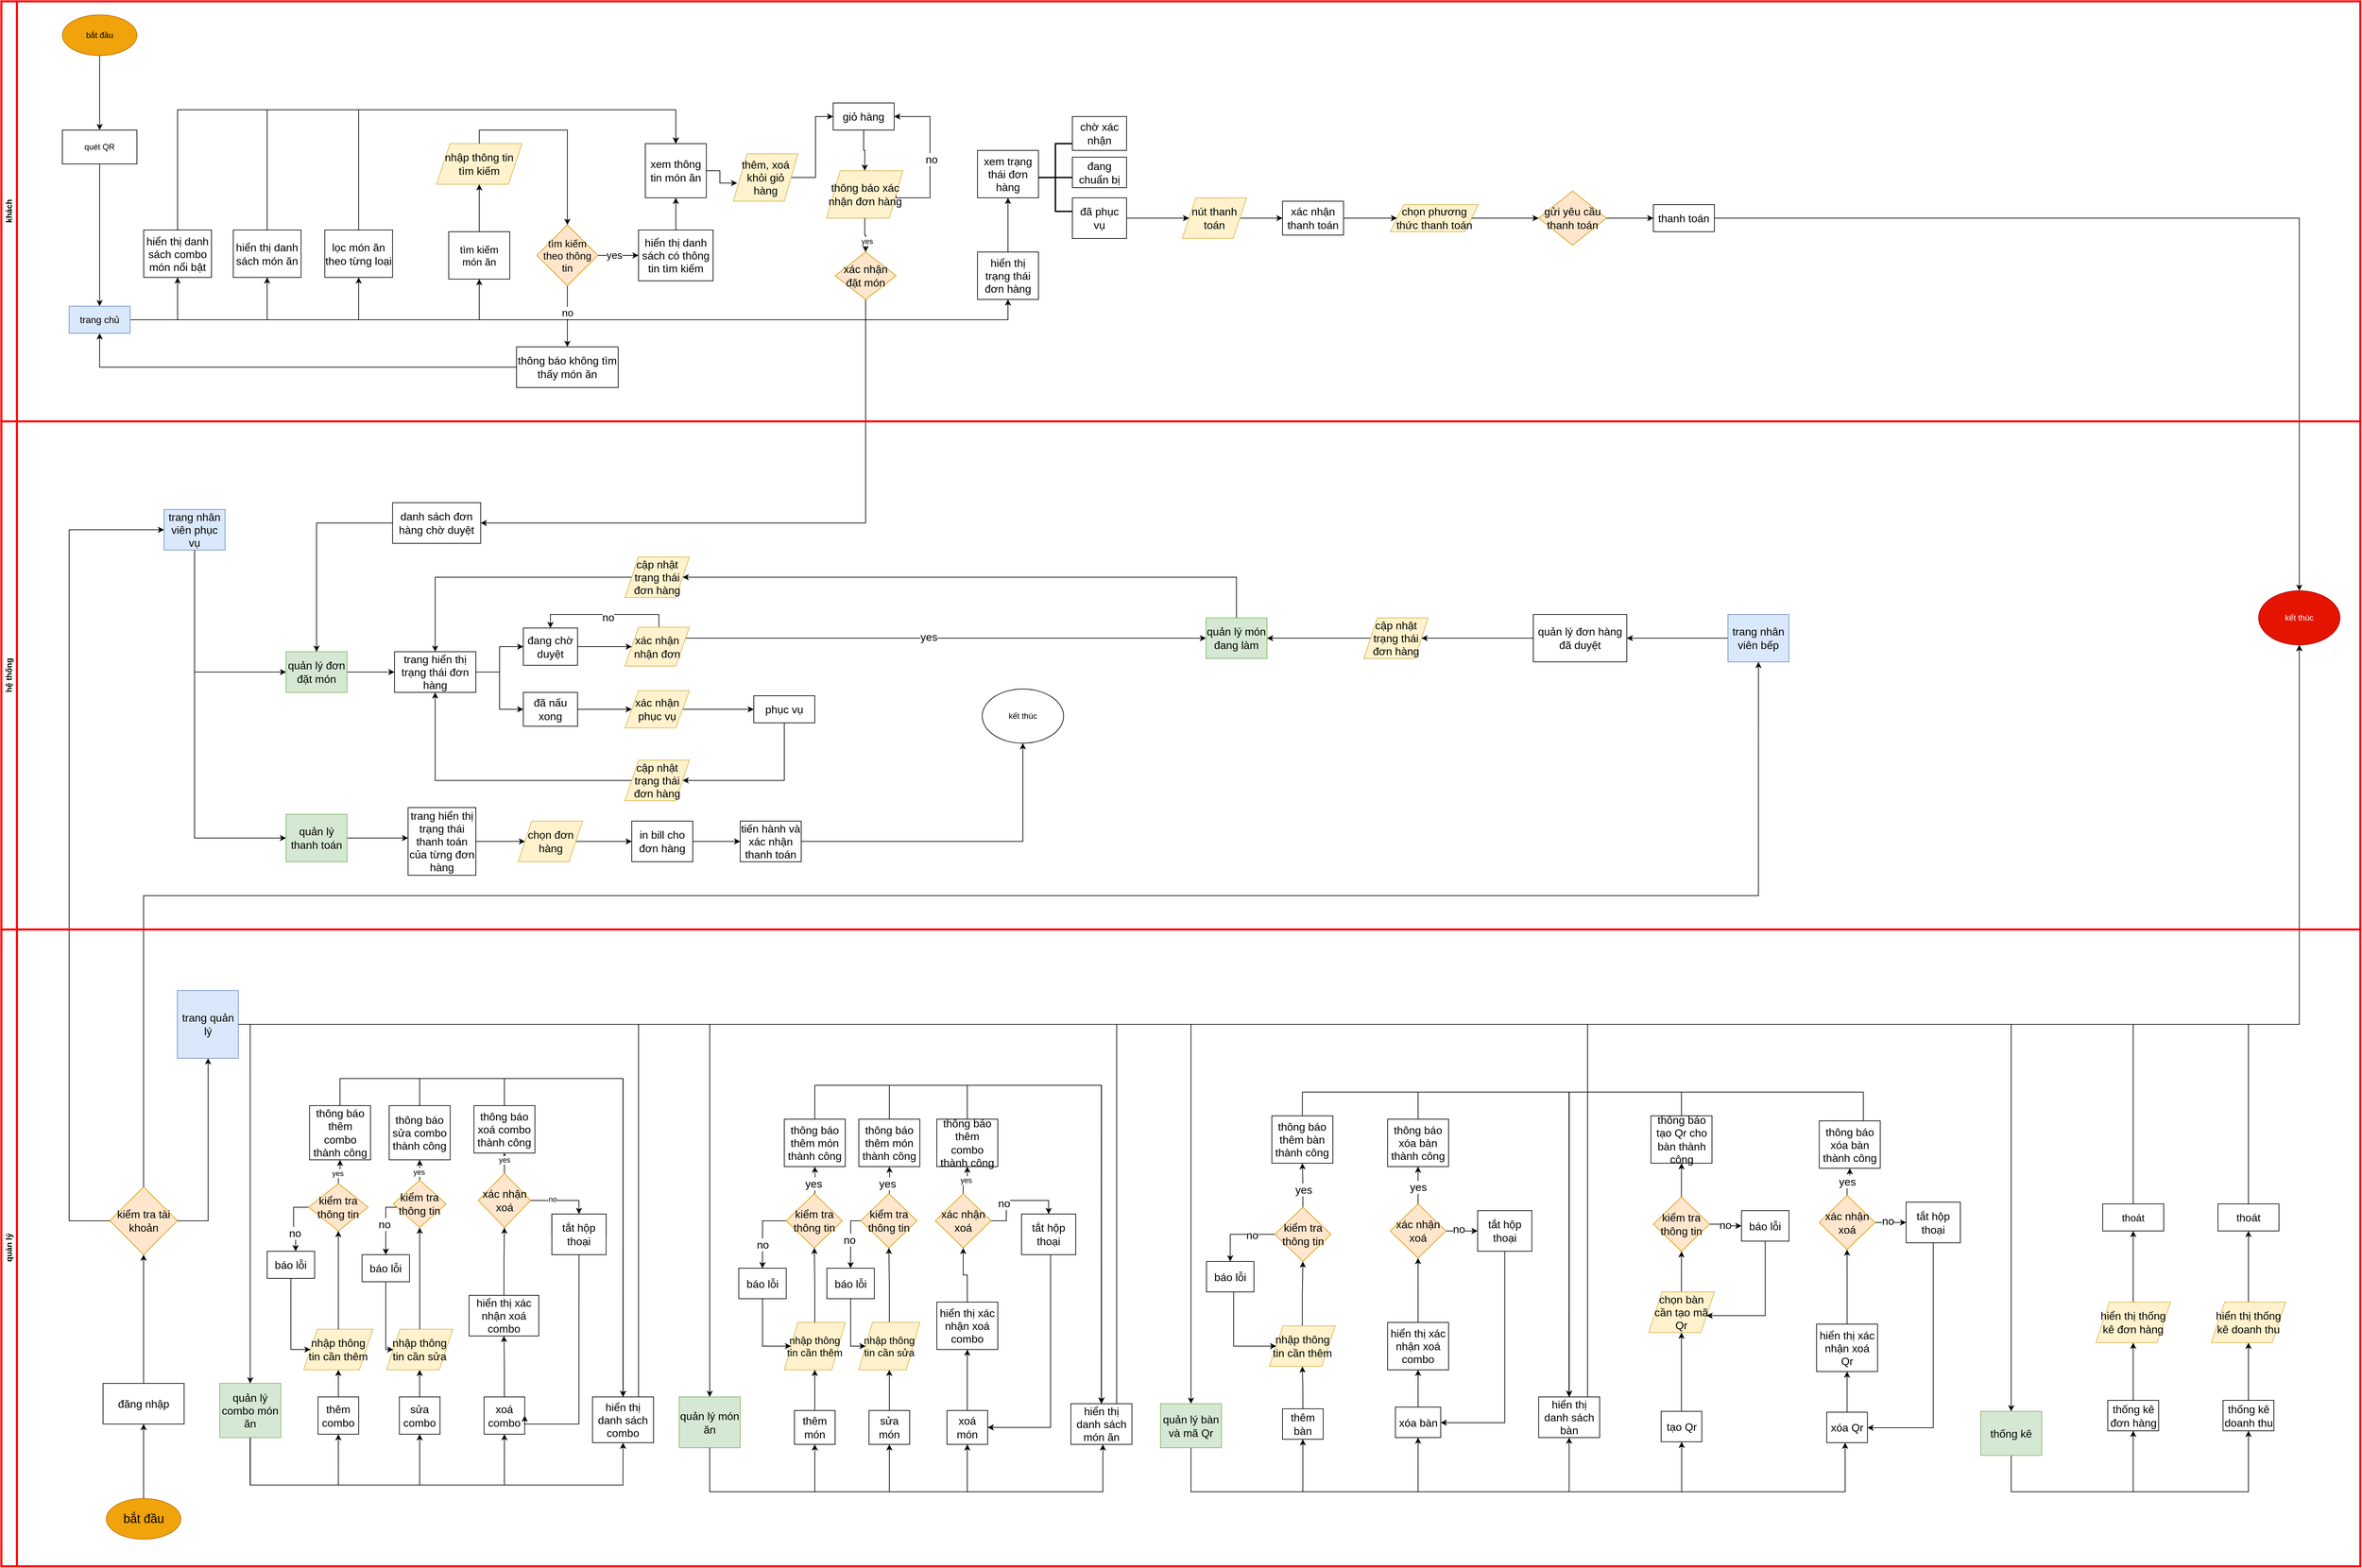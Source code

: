 <mxfile version="25.0.3" pages="4">
  <diagram id="lyzBDwEMLQQLgCGGaO-s" name="workfollow bản chính">
    <mxGraphModel dx="8778" dy="2131" grid="1" gridSize="10" guides="1" tooltips="1" connect="1" arrows="1" fold="1" page="1" pageScale="1" pageWidth="4681" pageHeight="3300" math="0" shadow="0">
      <root>
        <mxCell id="0" />
        <mxCell id="1" parent="0" />
        <mxCell id="6ZaGGLD91fArq_6YsTEY-2" style="edgeStyle=orthogonalEdgeStyle;rounded=0;orthogonalLoop=1;jettySize=auto;html=1;entryX=0;entryY=0.5;entryDx=0;entryDy=0;" edge="1" parent="1" source="6ZaGGLD91fArq_6YsTEY-4" target="6ZaGGLD91fArq_6YsTEY-6">
          <mxGeometry relative="1" as="geometry">
            <Array as="points">
              <mxPoint x="-3955" y="1590" />
            </Array>
          </mxGeometry>
        </mxCell>
        <mxCell id="6ZaGGLD91fArq_6YsTEY-3" style="edgeStyle=orthogonalEdgeStyle;rounded=0;orthogonalLoop=1;jettySize=auto;html=1;entryX=0;entryY=0.5;entryDx=0;entryDy=0;" edge="1" parent="1" source="6ZaGGLD91fArq_6YsTEY-4" target="6ZaGGLD91fArq_6YsTEY-31">
          <mxGeometry relative="1" as="geometry">
            <Array as="points">
              <mxPoint x="-3955" y="1835" />
            </Array>
          </mxGeometry>
        </mxCell>
        <mxCell id="6ZaGGLD91fArq_6YsTEY-4" value="trang nhân viên phục vụ" style="rounded=0;whiteSpace=wrap;html=1;fontSize=16;fillColor=#dae8fc;strokeColor=#6c8ebf;" vertex="1" parent="1">
          <mxGeometry x="-4000" y="1350" width="90" height="60" as="geometry" />
        </mxCell>
        <mxCell id="6ZaGGLD91fArq_6YsTEY-5" style="edgeStyle=orthogonalEdgeStyle;rounded=0;orthogonalLoop=1;jettySize=auto;html=1;entryX=0;entryY=0.5;entryDx=0;entryDy=0;" edge="1" parent="1" source="6ZaGGLD91fArq_6YsTEY-6" target="6ZaGGLD91fArq_6YsTEY-9">
          <mxGeometry relative="1" as="geometry" />
        </mxCell>
        <mxCell id="6ZaGGLD91fArq_6YsTEY-6" value="quản lý đơn đặt món" style="rounded=0;whiteSpace=wrap;html=1;fontSize=16;fillColor=#d5e8d4;strokeColor=#82b366;" vertex="1" parent="1">
          <mxGeometry x="-3820" y="1560" width="90" height="60" as="geometry" />
        </mxCell>
        <mxCell id="6ZaGGLD91fArq_6YsTEY-7" style="edgeStyle=orthogonalEdgeStyle;rounded=0;orthogonalLoop=1;jettySize=auto;html=1;entryX=0;entryY=0.5;entryDx=0;entryDy=0;" edge="1" parent="1" source="6ZaGGLD91fArq_6YsTEY-9" target="6ZaGGLD91fArq_6YsTEY-20">
          <mxGeometry relative="1" as="geometry" />
        </mxCell>
        <mxCell id="6ZaGGLD91fArq_6YsTEY-8" style="edgeStyle=orthogonalEdgeStyle;rounded=0;orthogonalLoop=1;jettySize=auto;html=1;entryX=0;entryY=0.5;entryDx=0;entryDy=0;" edge="1" parent="1" source="6ZaGGLD91fArq_6YsTEY-9" target="6ZaGGLD91fArq_6YsTEY-22">
          <mxGeometry relative="1" as="geometry" />
        </mxCell>
        <mxCell id="6ZaGGLD91fArq_6YsTEY-9" value="trang hiển thị trạng thái đơn hàng" style="rounded=0;whiteSpace=wrap;html=1;fontSize=16;" vertex="1" parent="1">
          <mxGeometry x="-3660" y="1560" width="120" height="60" as="geometry" />
        </mxCell>
        <mxCell id="6ZaGGLD91fArq_6YsTEY-10" style="edgeStyle=orthogonalEdgeStyle;rounded=0;orthogonalLoop=1;jettySize=auto;html=1;" edge="1" parent="1" source="6ZaGGLD91fArq_6YsTEY-14" target="6ZaGGLD91fArq_6YsTEY-16">
          <mxGeometry relative="1" as="geometry">
            <Array as="points">
              <mxPoint x="-2650" y="1540" />
              <mxPoint x="-2650" y="1540" />
            </Array>
          </mxGeometry>
        </mxCell>
        <mxCell id="6ZaGGLD91fArq_6YsTEY-11" value="yes" style="edgeLabel;html=1;align=center;verticalAlign=middle;resizable=0;points=[];fontSize=16;" vertex="1" connectable="0" parent="6ZaGGLD91fArq_6YsTEY-10">
          <mxGeometry x="-0.063" y="2" relative="1" as="geometry">
            <mxPoint x="-1" as="offset" />
          </mxGeometry>
        </mxCell>
        <mxCell id="6ZaGGLD91fArq_6YsTEY-12" style="edgeStyle=orthogonalEdgeStyle;rounded=0;orthogonalLoop=1;jettySize=auto;html=1;entryX=0.5;entryY=0;entryDx=0;entryDy=0;" edge="1" parent="1" source="6ZaGGLD91fArq_6YsTEY-14" target="6ZaGGLD91fArq_6YsTEY-20">
          <mxGeometry relative="1" as="geometry">
            <Array as="points">
              <mxPoint x="-3270" y="1505" />
              <mxPoint x="-3430" y="1505" />
            </Array>
          </mxGeometry>
        </mxCell>
        <mxCell id="6ZaGGLD91fArq_6YsTEY-13" value="no" style="edgeLabel;html=1;align=center;verticalAlign=middle;resizable=0;points=[];fontSize=16;" vertex="1" connectable="0" parent="6ZaGGLD91fArq_6YsTEY-12">
          <mxGeometry x="-0.059" y="4" relative="1" as="geometry">
            <mxPoint x="-1" as="offset" />
          </mxGeometry>
        </mxCell>
        <mxCell id="6ZaGGLD91fArq_6YsTEY-14" value="xác nhận nhận đơn" style="shape=parallelogram;perimeter=parallelogramPerimeter;whiteSpace=wrap;html=1;fixedSize=1;fillColor=#fff2cc;strokeColor=#d6b656;fontSize=16;" vertex="1" parent="1">
          <mxGeometry x="-3320" y="1523.75" width="95" height="57.5" as="geometry" />
        </mxCell>
        <mxCell id="6ZaGGLD91fArq_6YsTEY-15" style="edgeStyle=orthogonalEdgeStyle;rounded=0;orthogonalLoop=1;jettySize=auto;html=1;entryX=1;entryY=0.5;entryDx=0;entryDy=0;" edge="1" parent="1" source="6ZaGGLD91fArq_6YsTEY-16" target="6ZaGGLD91fArq_6YsTEY-18">
          <mxGeometry relative="1" as="geometry">
            <Array as="points">
              <mxPoint x="-2418" y="1450" />
            </Array>
          </mxGeometry>
        </mxCell>
        <mxCell id="6ZaGGLD91fArq_6YsTEY-16" value="quản lý món đang làm" style="rounded=0;whiteSpace=wrap;html=1;fontSize=16;fillColor=#d5e8d4;strokeColor=#82b366;" vertex="1" parent="1">
          <mxGeometry x="-2462.86" y="1510" width="90" height="60" as="geometry" />
        </mxCell>
        <mxCell id="6ZaGGLD91fArq_6YsTEY-17" style="edgeStyle=orthogonalEdgeStyle;rounded=0;orthogonalLoop=1;jettySize=auto;html=1;entryX=0.5;entryY=0;entryDx=0;entryDy=0;" edge="1" parent="1" source="6ZaGGLD91fArq_6YsTEY-18" target="6ZaGGLD91fArq_6YsTEY-9">
          <mxGeometry relative="1" as="geometry" />
        </mxCell>
        <mxCell id="6ZaGGLD91fArq_6YsTEY-18" value="cập nhật trạng thái đơn hàng" style="shape=parallelogram;perimeter=parallelogramPerimeter;whiteSpace=wrap;html=1;fixedSize=1;fillColor=#fff2cc;strokeColor=#d6b656;fontSize=16;" vertex="1" parent="1">
          <mxGeometry x="-3320" y="1420" width="95" height="60" as="geometry" />
        </mxCell>
        <mxCell id="6ZaGGLD91fArq_6YsTEY-19" style="edgeStyle=orthogonalEdgeStyle;rounded=0;orthogonalLoop=1;jettySize=auto;html=1;entryX=0;entryY=0.5;entryDx=0;entryDy=0;" edge="1" parent="1" source="6ZaGGLD91fArq_6YsTEY-20" target="6ZaGGLD91fArq_6YsTEY-14">
          <mxGeometry relative="1" as="geometry" />
        </mxCell>
        <mxCell id="6ZaGGLD91fArq_6YsTEY-20" value="đang chờ duyệt" style="rounded=0;whiteSpace=wrap;html=1;fontSize=16;" vertex="1" parent="1">
          <mxGeometry x="-3470" y="1525" width="80" height="55" as="geometry" />
        </mxCell>
        <mxCell id="6ZaGGLD91fArq_6YsTEY-21" style="edgeStyle=orthogonalEdgeStyle;rounded=0;orthogonalLoop=1;jettySize=auto;html=1;entryX=0;entryY=0.5;entryDx=0;entryDy=0;" edge="1" parent="1" source="6ZaGGLD91fArq_6YsTEY-22" target="6ZaGGLD91fArq_6YsTEY-24">
          <mxGeometry relative="1" as="geometry" />
        </mxCell>
        <mxCell id="6ZaGGLD91fArq_6YsTEY-22" value="đã nấu xong" style="rounded=0;whiteSpace=wrap;html=1;fontSize=16;" vertex="1" parent="1">
          <mxGeometry x="-3470" y="1620" width="80" height="50" as="geometry" />
        </mxCell>
        <mxCell id="6ZaGGLD91fArq_6YsTEY-23" style="edgeStyle=orthogonalEdgeStyle;rounded=0;orthogonalLoop=1;jettySize=auto;html=1;entryX=0;entryY=0.5;entryDx=0;entryDy=0;" edge="1" parent="1" source="6ZaGGLD91fArq_6YsTEY-24" target="6ZaGGLD91fArq_6YsTEY-26">
          <mxGeometry relative="1" as="geometry" />
        </mxCell>
        <mxCell id="6ZaGGLD91fArq_6YsTEY-24" value="xác nhận phục vụ" style="shape=parallelogram;perimeter=parallelogramPerimeter;whiteSpace=wrap;html=1;fixedSize=1;fillColor=#fff2cc;strokeColor=#d6b656;fontSize=16;" vertex="1" parent="1">
          <mxGeometry x="-3320" y="1617.5" width="95" height="55" as="geometry" />
        </mxCell>
        <mxCell id="6ZaGGLD91fArq_6YsTEY-25" style="edgeStyle=orthogonalEdgeStyle;rounded=0;orthogonalLoop=1;jettySize=auto;html=1;entryX=1;entryY=0.5;entryDx=0;entryDy=0;" edge="1" parent="1" source="6ZaGGLD91fArq_6YsTEY-26" target="6ZaGGLD91fArq_6YsTEY-28">
          <mxGeometry relative="1" as="geometry">
            <Array as="points">
              <mxPoint x="-3085" y="1750" />
            </Array>
          </mxGeometry>
        </mxCell>
        <mxCell id="6ZaGGLD91fArq_6YsTEY-26" value="phục vụ" style="rounded=0;whiteSpace=wrap;html=1;fontSize=16;" vertex="1" parent="1">
          <mxGeometry x="-3130" y="1625" width="90" height="40" as="geometry" />
        </mxCell>
        <mxCell id="6ZaGGLD91fArq_6YsTEY-27" style="edgeStyle=orthogonalEdgeStyle;rounded=0;orthogonalLoop=1;jettySize=auto;html=1;exitX=0;exitY=0.5;exitDx=0;exitDy=0;entryX=0.5;entryY=1;entryDx=0;entryDy=0;" edge="1" parent="1" source="6ZaGGLD91fArq_6YsTEY-28" target="6ZaGGLD91fArq_6YsTEY-9">
          <mxGeometry relative="1" as="geometry" />
        </mxCell>
        <mxCell id="6ZaGGLD91fArq_6YsTEY-28" value="cập nhật trạng thái đơn hàng" style="shape=parallelogram;perimeter=parallelogramPerimeter;whiteSpace=wrap;html=1;fixedSize=1;fillColor=#fff2cc;strokeColor=#d6b656;fontSize=16;" vertex="1" parent="1">
          <mxGeometry x="-3320" y="1720" width="95" height="60" as="geometry" />
        </mxCell>
        <mxCell id="6ZaGGLD91fArq_6YsTEY-29" value="kết thúc" style="ellipse;whiteSpace=wrap;html=1;" vertex="1" parent="1">
          <mxGeometry x="-2793" y="1615" width="120" height="80" as="geometry" />
        </mxCell>
        <mxCell id="6ZaGGLD91fArq_6YsTEY-30" style="edgeStyle=orthogonalEdgeStyle;rounded=0;orthogonalLoop=1;jettySize=auto;html=1;" edge="1" parent="1" source="6ZaGGLD91fArq_6YsTEY-31" target="6ZaGGLD91fArq_6YsTEY-33">
          <mxGeometry relative="1" as="geometry">
            <Array as="points">
              <mxPoint x="-3670" y="1835" />
              <mxPoint x="-3670" y="1835" />
            </Array>
          </mxGeometry>
        </mxCell>
        <mxCell id="6ZaGGLD91fArq_6YsTEY-31" value="quản lý thanh toán" style="rounded=0;whiteSpace=wrap;html=1;fontSize=16;fillColor=#d5e8d4;strokeColor=#82b366;" vertex="1" parent="1">
          <mxGeometry x="-3820" y="1800" width="90" height="70" as="geometry" />
        </mxCell>
        <mxCell id="6ZaGGLD91fArq_6YsTEY-32" style="edgeStyle=orthogonalEdgeStyle;rounded=0;orthogonalLoop=1;jettySize=auto;html=1;entryX=0;entryY=0.5;entryDx=0;entryDy=0;" edge="1" parent="1" source="6ZaGGLD91fArq_6YsTEY-33" target="6ZaGGLD91fArq_6YsTEY-35">
          <mxGeometry relative="1" as="geometry" />
        </mxCell>
        <mxCell id="6ZaGGLD91fArq_6YsTEY-33" value="trang hiển thị trạng thái thanh toán của từng đơn hàng" style="rounded=0;whiteSpace=wrap;html=1;fontSize=16;" vertex="1" parent="1">
          <mxGeometry x="-3640" y="1790" width="100" height="100" as="geometry" />
        </mxCell>
        <mxCell id="6ZaGGLD91fArq_6YsTEY-34" style="edgeStyle=orthogonalEdgeStyle;rounded=0;orthogonalLoop=1;jettySize=auto;html=1;entryX=0;entryY=0.5;entryDx=0;entryDy=0;" edge="1" parent="1" source="6ZaGGLD91fArq_6YsTEY-35" target="6ZaGGLD91fArq_6YsTEY-37">
          <mxGeometry relative="1" as="geometry" />
        </mxCell>
        <mxCell id="6ZaGGLD91fArq_6YsTEY-35" value="chọn đơn hàng" style="shape=parallelogram;perimeter=parallelogramPerimeter;whiteSpace=wrap;html=1;fixedSize=1;fillColor=#fff2cc;strokeColor=#d6b656;fontSize=16;" vertex="1" parent="1">
          <mxGeometry x="-3477.5" y="1810" width="95" height="60" as="geometry" />
        </mxCell>
        <mxCell id="6ZaGGLD91fArq_6YsTEY-36" style="edgeStyle=orthogonalEdgeStyle;rounded=0;orthogonalLoop=1;jettySize=auto;html=1;entryX=0;entryY=0.5;entryDx=0;entryDy=0;" edge="1" parent="1" source="6ZaGGLD91fArq_6YsTEY-37" target="6ZaGGLD91fArq_6YsTEY-39">
          <mxGeometry relative="1" as="geometry" />
        </mxCell>
        <mxCell id="6ZaGGLD91fArq_6YsTEY-37" value="in bill cho đơn hàng" style="rounded=0;whiteSpace=wrap;html=1;fontSize=16;" vertex="1" parent="1">
          <mxGeometry x="-3310" y="1810" width="90" height="60" as="geometry" />
        </mxCell>
        <mxCell id="6ZaGGLD91fArq_6YsTEY-38" style="edgeStyle=orthogonalEdgeStyle;rounded=0;orthogonalLoop=1;jettySize=auto;html=1;entryX=0.5;entryY=1;entryDx=0;entryDy=0;" edge="1" parent="1" source="6ZaGGLD91fArq_6YsTEY-39" target="6ZaGGLD91fArq_6YsTEY-29">
          <mxGeometry relative="1" as="geometry" />
        </mxCell>
        <mxCell id="6ZaGGLD91fArq_6YsTEY-39" value="tiến hành và xác nhận thanh toán" style="rounded=0;whiteSpace=wrap;html=1;fontSize=16;" vertex="1" parent="1">
          <mxGeometry x="-3150" y="1810" width="90" height="60" as="geometry" />
        </mxCell>
        <mxCell id="6ZaGGLD91fArq_6YsTEY-40" value="kiểm tra tài khoản" style="rhombus;whiteSpace=wrap;html=1;fillColor=#ffe6cc;strokeColor=#d79b00;fontSize=16;" vertex="1" parent="1">
          <mxGeometry x="-4080" y="2350" width="99.64" height="100" as="geometry" />
        </mxCell>
        <mxCell id="6ZaGGLD91fArq_6YsTEY-41" style="edgeStyle=orthogonalEdgeStyle;rounded=0;orthogonalLoop=1;jettySize=auto;html=1;entryX=0.5;entryY=0;entryDx=0;entryDy=0;" edge="1" parent="1" source="6ZaGGLD91fArq_6YsTEY-43" target="6ZaGGLD91fArq_6YsTEY-136">
          <mxGeometry relative="1" as="geometry" />
        </mxCell>
        <mxCell id="6ZaGGLD91fArq_6YsTEY-42" style="edgeStyle=orthogonalEdgeStyle;rounded=0;orthogonalLoop=1;jettySize=auto;html=1;" edge="1" parent="1" source="6ZaGGLD91fArq_6YsTEY-43" target="6ZaGGLD91fArq_6YsTEY-213">
          <mxGeometry relative="1" as="geometry" />
        </mxCell>
        <mxCell id="6ZaGGLD91fArq_6YsTEY-43" value="trang quản lý" style="rounded=0;whiteSpace=wrap;html=1;fontSize=16;fillColor=#dae8fc;strokeColor=#6c8ebf;" vertex="1" parent="1">
          <mxGeometry x="-3980.36" y="2060" width="90" height="100" as="geometry" />
        </mxCell>
        <mxCell id="6ZaGGLD91fArq_6YsTEY-44" style="edgeStyle=orthogonalEdgeStyle;rounded=0;orthogonalLoop=1;jettySize=auto;html=1;entryX=0.5;entryY=1;entryDx=0;entryDy=0;" edge="1" parent="1" source="6ZaGGLD91fArq_6YsTEY-48" target="6ZaGGLD91fArq_6YsTEY-50">
          <mxGeometry relative="1" as="geometry" />
        </mxCell>
        <mxCell id="6ZaGGLD91fArq_6YsTEY-45" value="yes" style="edgeLabel;html=1;align=center;verticalAlign=middle;resizable=0;points=[];" vertex="1" connectable="0" parent="6ZaGGLD91fArq_6YsTEY-44">
          <mxGeometry x="-0.2" y="2" relative="1" as="geometry">
            <mxPoint x="1" as="offset" />
          </mxGeometry>
        </mxCell>
        <mxCell id="6ZaGGLD91fArq_6YsTEY-46" style="edgeStyle=orthogonalEdgeStyle;rounded=0;orthogonalLoop=1;jettySize=auto;html=1;entryX=0.6;entryY=0;entryDx=0;entryDy=0;entryPerimeter=0;" edge="1" parent="1" source="6ZaGGLD91fArq_6YsTEY-48" target="6ZaGGLD91fArq_6YsTEY-163">
          <mxGeometry relative="1" as="geometry">
            <mxPoint x="-3808.86" y="2410" as="targetPoint" />
            <Array as="points">
              <mxPoint x="-3808.86" y="2380" />
              <mxPoint x="-3808.86" y="2420" />
            </Array>
          </mxGeometry>
        </mxCell>
        <mxCell id="6ZaGGLD91fArq_6YsTEY-47" value="no" style="edgeLabel;html=1;align=center;verticalAlign=middle;resizable=0;points=[];fontSize=16;" vertex="1" connectable="0" parent="6ZaGGLD91fArq_6YsTEY-46">
          <mxGeometry x="0.322" y="2" relative="1" as="geometry">
            <mxPoint as="offset" />
          </mxGeometry>
        </mxCell>
        <mxCell id="6ZaGGLD91fArq_6YsTEY-48" value="kiểm tra thông tin" style="rhombus;whiteSpace=wrap;html=1;fillColor=#ffe6cc;strokeColor=#d79b00;fontSize=16;" vertex="1" parent="1">
          <mxGeometry x="-3786.79" y="2345" width="87.86" height="70" as="geometry" />
        </mxCell>
        <mxCell id="6ZaGGLD91fArq_6YsTEY-49" style="edgeStyle=orthogonalEdgeStyle;rounded=0;orthogonalLoop=1;jettySize=auto;html=1;entryX=0.5;entryY=0;entryDx=0;entryDy=0;" edge="1" parent="1" source="6ZaGGLD91fArq_6YsTEY-50" target="6ZaGGLD91fArq_6YsTEY-52">
          <mxGeometry relative="1" as="geometry">
            <Array as="points">
              <mxPoint x="-3739.86" y="2190" />
              <mxPoint x="-3322.86" y="2190" />
            </Array>
          </mxGeometry>
        </mxCell>
        <mxCell id="6ZaGGLD91fArq_6YsTEY-50" value="thông báo thêm combo thành công" style="rounded=0;whiteSpace=wrap;html=1;fontSize=16;" vertex="1" parent="1">
          <mxGeometry x="-3785.36" y="2230" width="90" height="80" as="geometry" />
        </mxCell>
        <mxCell id="6ZaGGLD91fArq_6YsTEY-51" style="edgeStyle=orthogonalEdgeStyle;rounded=0;orthogonalLoop=1;jettySize=auto;html=1;entryX=0;entryY=0.5;entryDx=0;entryDy=0;" edge="1" parent="1" source="6ZaGGLD91fArq_6YsTEY-52" target="6ZaGGLD91fArq_6YsTEY-105">
          <mxGeometry relative="1" as="geometry">
            <Array as="points">
              <mxPoint x="-3300" y="2110" />
              <mxPoint x="-850" y="2110" />
              <mxPoint x="-850" y="1510" />
            </Array>
          </mxGeometry>
        </mxCell>
        <mxCell id="6ZaGGLD91fArq_6YsTEY-52" value="hiển thị danh sách combo" style="rounded=0;whiteSpace=wrap;html=1;fontSize=16;" vertex="1" parent="1">
          <mxGeometry x="-3367.86" y="2660" width="90" height="67.5" as="geometry" />
        </mxCell>
        <mxCell id="6ZaGGLD91fArq_6YsTEY-53" style="edgeStyle=orthogonalEdgeStyle;rounded=0;orthogonalLoop=1;jettySize=auto;html=1;entryX=0.5;entryY=0;entryDx=0;entryDy=0;" edge="1" parent="1" source="6ZaGGLD91fArq_6YsTEY-57" target="6ZaGGLD91fArq_6YsTEY-59">
          <mxGeometry relative="1" as="geometry">
            <Array as="points">
              <mxPoint x="-3672.86" y="2380" />
            </Array>
          </mxGeometry>
        </mxCell>
        <mxCell id="6ZaGGLD91fArq_6YsTEY-54" value="no" style="edgeLabel;html=1;align=center;verticalAlign=middle;resizable=0;points=[];fontSize=16;" vertex="1" connectable="0" parent="6ZaGGLD91fArq_6YsTEY-53">
          <mxGeometry x="-0.054" y="-2" relative="1" as="geometry">
            <mxPoint as="offset" />
          </mxGeometry>
        </mxCell>
        <mxCell id="6ZaGGLD91fArq_6YsTEY-55" style="edgeStyle=orthogonalEdgeStyle;rounded=0;orthogonalLoop=1;jettySize=auto;html=1;entryX=0.5;entryY=1;entryDx=0;entryDy=0;" edge="1" parent="1" source="6ZaGGLD91fArq_6YsTEY-57" target="6ZaGGLD91fArq_6YsTEY-61">
          <mxGeometry relative="1" as="geometry" />
        </mxCell>
        <mxCell id="6ZaGGLD91fArq_6YsTEY-56" value="yes" style="edgeLabel;html=1;align=center;verticalAlign=middle;resizable=0;points=[];" vertex="1" connectable="0" parent="6ZaGGLD91fArq_6YsTEY-55">
          <mxGeometry x="-0.2" y="1" relative="1" as="geometry">
            <mxPoint as="offset" />
          </mxGeometry>
        </mxCell>
        <mxCell id="6ZaGGLD91fArq_6YsTEY-57" value="kiểm tra thông tin" style="rhombus;whiteSpace=wrap;html=1;fillColor=#ffe6cc;strokeColor=#d79b00;fontSize=16;" vertex="1" parent="1">
          <mxGeometry x="-3661.79" y="2340" width="77.86" height="70" as="geometry" />
        </mxCell>
        <mxCell id="6ZaGGLD91fArq_6YsTEY-58" style="edgeStyle=orthogonalEdgeStyle;rounded=0;orthogonalLoop=1;jettySize=auto;html=1;entryX=0;entryY=0.5;entryDx=0;entryDy=0;" edge="1" parent="1" source="6ZaGGLD91fArq_6YsTEY-59" target="6ZaGGLD91fArq_6YsTEY-122">
          <mxGeometry relative="1" as="geometry">
            <Array as="points">
              <mxPoint x="-3673" y="2590" />
            </Array>
          </mxGeometry>
        </mxCell>
        <mxCell id="6ZaGGLD91fArq_6YsTEY-59" value="báo lỗi" style="rounded=0;whiteSpace=wrap;html=1;fontSize=16;" vertex="1" parent="1">
          <mxGeometry x="-3707.86" y="2450" width="70" height="40" as="geometry" />
        </mxCell>
        <mxCell id="6ZaGGLD91fArq_6YsTEY-60" style="edgeStyle=orthogonalEdgeStyle;rounded=0;orthogonalLoop=1;jettySize=auto;html=1;entryX=0.5;entryY=0;entryDx=0;entryDy=0;" edge="1" parent="1" source="6ZaGGLD91fArq_6YsTEY-61" target="6ZaGGLD91fArq_6YsTEY-52">
          <mxGeometry relative="1" as="geometry">
            <Array as="points">
              <mxPoint x="-3622.86" y="2190" />
              <mxPoint x="-3322.86" y="2190" />
            </Array>
          </mxGeometry>
        </mxCell>
        <mxCell id="6ZaGGLD91fArq_6YsTEY-61" value="thông báo sửa combo thành công" style="rounded=0;whiteSpace=wrap;html=1;fontSize=16;" vertex="1" parent="1">
          <mxGeometry x="-3667.86" y="2230" width="90" height="80" as="geometry" />
        </mxCell>
        <mxCell id="6ZaGGLD91fArq_6YsTEY-62" style="edgeStyle=orthogonalEdgeStyle;rounded=0;orthogonalLoop=1;jettySize=auto;html=1;entryX=0.5;entryY=1;entryDx=0;entryDy=0;" edge="1" parent="1" source="6ZaGGLD91fArq_6YsTEY-66" target="6ZaGGLD91fArq_6YsTEY-70">
          <mxGeometry relative="1" as="geometry" />
        </mxCell>
        <mxCell id="6ZaGGLD91fArq_6YsTEY-63" value="yes" style="edgeLabel;html=1;align=center;verticalAlign=middle;resizable=0;points=[];" vertex="1" connectable="0" parent="6ZaGGLD91fArq_6YsTEY-62">
          <mxGeometry x="0.36" relative="1" as="geometry">
            <mxPoint as="offset" />
          </mxGeometry>
        </mxCell>
        <mxCell id="6ZaGGLD91fArq_6YsTEY-64" style="edgeStyle=orthogonalEdgeStyle;rounded=0;orthogonalLoop=1;jettySize=auto;html=1;entryX=0.5;entryY=0;entryDx=0;entryDy=0;" edge="1" parent="1" source="6ZaGGLD91fArq_6YsTEY-66" target="6ZaGGLD91fArq_6YsTEY-71">
          <mxGeometry relative="1" as="geometry" />
        </mxCell>
        <mxCell id="6ZaGGLD91fArq_6YsTEY-65" value="no" style="edgeLabel;html=1;align=center;verticalAlign=middle;resizable=0;points=[];" vertex="1" connectable="0" parent="6ZaGGLD91fArq_6YsTEY-64">
          <mxGeometry x="-0.295" y="2" relative="1" as="geometry">
            <mxPoint as="offset" />
          </mxGeometry>
        </mxCell>
        <mxCell id="6ZaGGLD91fArq_6YsTEY-66" value="xác nhận xoá" style="rhombus;whiteSpace=wrap;html=1;fillColor=#ffe6cc;strokeColor=#d79b00;fontSize=16;" vertex="1" parent="1">
          <mxGeometry x="-3536.43" y="2330" width="77.14" height="80" as="geometry" />
        </mxCell>
        <mxCell id="6ZaGGLD91fArq_6YsTEY-67" style="edgeStyle=orthogonalEdgeStyle;rounded=0;orthogonalLoop=1;jettySize=auto;html=1;" edge="1" parent="1" source="6ZaGGLD91fArq_6YsTEY-68" target="6ZaGGLD91fArq_6YsTEY-66">
          <mxGeometry relative="1" as="geometry" />
        </mxCell>
        <mxCell id="6ZaGGLD91fArq_6YsTEY-68" value="hiển thị xác nhận xoá combo" style="rounded=0;whiteSpace=wrap;html=1;fontSize=16;" vertex="1" parent="1">
          <mxGeometry x="-3550" y="2510" width="102.86" height="60" as="geometry" />
        </mxCell>
        <mxCell id="6ZaGGLD91fArq_6YsTEY-69" style="edgeStyle=orthogonalEdgeStyle;rounded=0;orthogonalLoop=1;jettySize=auto;html=1;entryX=0.5;entryY=0;entryDx=0;entryDy=0;" edge="1" parent="1" source="6ZaGGLD91fArq_6YsTEY-70" target="6ZaGGLD91fArq_6YsTEY-52">
          <mxGeometry relative="1" as="geometry">
            <Array as="points">
              <mxPoint x="-3497.86" y="2190" />
              <mxPoint x="-3322.86" y="2190" />
            </Array>
          </mxGeometry>
        </mxCell>
        <mxCell id="6ZaGGLD91fArq_6YsTEY-70" value="thông báo xoá combo thành công" style="rounded=0;whiteSpace=wrap;html=1;fontSize=16;" vertex="1" parent="1">
          <mxGeometry x="-3542.86" y="2230" width="90" height="70" as="geometry" />
        </mxCell>
        <mxCell id="6ZaGGLD91fArq_6YsTEY-71" value="tắt hộp thoại" style="rounded=0;whiteSpace=wrap;html=1;" vertex="1" parent="1">
          <mxGeometry x="-3427.86" y="2390" width="80" height="30" as="geometry" />
        </mxCell>
        <mxCell id="6ZaGGLD91fArq_6YsTEY-72" style="edgeStyle=orthogonalEdgeStyle;rounded=0;orthogonalLoop=1;jettySize=auto;html=1;entryX=0.5;entryY=0;entryDx=0;entryDy=0;fontSize=16;" edge="1" parent="1" source="6ZaGGLD91fArq_6YsTEY-74" target="6ZaGGLD91fArq_6YsTEY-79">
          <mxGeometry relative="1" as="geometry">
            <Array as="points">
              <mxPoint x="-3117.14" y="2400" />
            </Array>
          </mxGeometry>
        </mxCell>
        <mxCell id="6ZaGGLD91fArq_6YsTEY-73" value="no" style="edgeLabel;html=1;align=center;verticalAlign=middle;resizable=0;points=[];fontSize=16;" vertex="1" connectable="0" parent="6ZaGGLD91fArq_6YsTEY-72">
          <mxGeometry x="0.321" relative="1" as="geometry">
            <mxPoint as="offset" />
          </mxGeometry>
        </mxCell>
        <mxCell id="6ZaGGLD91fArq_6YsTEY-74" value="kiểm tra thông tin" style="rhombus;whiteSpace=wrap;html=1;fillColor=#ffe6cc;strokeColor=#d79b00;fontSize=16;" vertex="1" parent="1">
          <mxGeometry x="-3082.14" y="2360" width="82.86" height="80" as="geometry" />
        </mxCell>
        <mxCell id="6ZaGGLD91fArq_6YsTEY-75" style="edgeStyle=orthogonalEdgeStyle;rounded=0;orthogonalLoop=1;jettySize=auto;html=1;exitX=0;exitY=0.5;exitDx=0;exitDy=0;entryX=0.5;entryY=0;entryDx=0;entryDy=0;fontSize=16;" edge="1" parent="1" source="6ZaGGLD91fArq_6YsTEY-77" target="6ZaGGLD91fArq_6YsTEY-88">
          <mxGeometry relative="1" as="geometry">
            <Array as="points">
              <mxPoint x="-2987.14" y="2400" />
            </Array>
          </mxGeometry>
        </mxCell>
        <mxCell id="6ZaGGLD91fArq_6YsTEY-76" value="no" style="edgeLabel;html=1;align=center;verticalAlign=middle;resizable=0;points=[];fontSize=16;" vertex="1" connectable="0" parent="6ZaGGLD91fArq_6YsTEY-75">
          <mxGeometry x="-0.005" y="-2" relative="1" as="geometry">
            <mxPoint as="offset" />
          </mxGeometry>
        </mxCell>
        <mxCell id="6ZaGGLD91fArq_6YsTEY-77" value="kiểm tra thông tin" style="rhombus;whiteSpace=wrap;html=1;fillColor=#ffe6cc;strokeColor=#d79b00;fontSize=16;" vertex="1" parent="1">
          <mxGeometry x="-2972.14" y="2360" width="82.86" height="80" as="geometry" />
        </mxCell>
        <mxCell id="6ZaGGLD91fArq_6YsTEY-78" style="edgeStyle=orthogonalEdgeStyle;rounded=0;orthogonalLoop=1;jettySize=auto;html=1;entryX=0;entryY=0.5;entryDx=0;entryDy=0;" edge="1" parent="1" source="6ZaGGLD91fArq_6YsTEY-79" target="6ZaGGLD91fArq_6YsTEY-128">
          <mxGeometry relative="1" as="geometry">
            <Array as="points">
              <mxPoint x="-3117.14" y="2585" />
            </Array>
          </mxGeometry>
        </mxCell>
        <mxCell id="6ZaGGLD91fArq_6YsTEY-79" value="báo lỗi" style="rounded=0;whiteSpace=wrap;html=1;fontSize=16;" vertex="1" parent="1">
          <mxGeometry x="-3152.14" y="2470" width="70" height="45" as="geometry" />
        </mxCell>
        <mxCell id="6ZaGGLD91fArq_6YsTEY-80" style="edgeStyle=orthogonalEdgeStyle;rounded=0;orthogonalLoop=1;jettySize=auto;html=1;entryX=0.5;entryY=1;entryDx=0;entryDy=0;exitX=0.5;exitY=0;exitDx=0;exitDy=0;" edge="1" parent="1" source="6ZaGGLD91fArq_6YsTEY-40" target="6ZaGGLD91fArq_6YsTEY-161">
          <mxGeometry relative="1" as="geometry">
            <mxPoint x="-4015.0" y="2361.043" as="sourcePoint" />
            <Array as="points">
              <mxPoint x="-4030" y="1920" />
              <mxPoint x="-1648" y="1920" />
            </Array>
          </mxGeometry>
        </mxCell>
        <mxCell id="6ZaGGLD91fArq_6YsTEY-81" style="edgeStyle=orthogonalEdgeStyle;rounded=0;orthogonalLoop=1;jettySize=auto;html=1;exitX=1;exitY=0.5;exitDx=0;exitDy=0;" edge="1" parent="1" source="6ZaGGLD91fArq_6YsTEY-40" target="6ZaGGLD91fArq_6YsTEY-43">
          <mxGeometry relative="1" as="geometry">
            <mxPoint x="-3980.36" y="2380" as="sourcePoint" />
            <Array as="points">
              <mxPoint x="-3935" y="2400" />
            </Array>
          </mxGeometry>
        </mxCell>
        <mxCell id="6ZaGGLD91fArq_6YsTEY-82" value="tắt hộp thoại" style="rounded=0;whiteSpace=wrap;html=1;fontSize=16;" vertex="1" parent="1">
          <mxGeometry x="-3427.86" y="2390" width="80" height="60" as="geometry" />
        </mxCell>
        <mxCell id="6ZaGGLD91fArq_6YsTEY-83" style="edgeStyle=orthogonalEdgeStyle;rounded=0;orthogonalLoop=1;jettySize=auto;html=1;entryX=0.5;entryY=1;entryDx=0;entryDy=0;" edge="1" parent="1" target="6ZaGGLD91fArq_6YsTEY-90">
          <mxGeometry relative="1" as="geometry">
            <mxPoint x="-3040.0" y="2360.0" as="sourcePoint" />
          </mxGeometry>
        </mxCell>
        <mxCell id="6ZaGGLD91fArq_6YsTEY-84" value="yes" style="edgeLabel;html=1;align=center;verticalAlign=middle;resizable=0;points=[];fontSize=16;" vertex="1" connectable="0" parent="6ZaGGLD91fArq_6YsTEY-83">
          <mxGeometry x="-0.246" y="3" relative="1" as="geometry">
            <mxPoint as="offset" />
          </mxGeometry>
        </mxCell>
        <mxCell id="6ZaGGLD91fArq_6YsTEY-85" style="edgeStyle=orthogonalEdgeStyle;rounded=0;orthogonalLoop=1;jettySize=auto;html=1;" edge="1" parent="1" target="6ZaGGLD91fArq_6YsTEY-92">
          <mxGeometry relative="1" as="geometry">
            <mxPoint x="-2930.0" y="2360.0" as="sourcePoint" />
          </mxGeometry>
        </mxCell>
        <mxCell id="6ZaGGLD91fArq_6YsTEY-86" value="yes" style="edgeLabel;html=1;align=center;verticalAlign=middle;resizable=0;points=[];fontSize=16;" vertex="1" connectable="0" parent="6ZaGGLD91fArq_6YsTEY-85">
          <mxGeometry x="-0.246" y="4" relative="1" as="geometry">
            <mxPoint as="offset" />
          </mxGeometry>
        </mxCell>
        <mxCell id="6ZaGGLD91fArq_6YsTEY-87" style="edgeStyle=orthogonalEdgeStyle;rounded=0;orthogonalLoop=1;jettySize=auto;html=1;entryX=0;entryY=0.5;entryDx=0;entryDy=0;" edge="1" parent="1" source="6ZaGGLD91fArq_6YsTEY-88" target="6ZaGGLD91fArq_6YsTEY-130">
          <mxGeometry relative="1" as="geometry">
            <Array as="points">
              <mxPoint x="-2987.14" y="2585" />
            </Array>
          </mxGeometry>
        </mxCell>
        <mxCell id="6ZaGGLD91fArq_6YsTEY-88" value="báo lỗi" style="rounded=0;whiteSpace=wrap;html=1;fontSize=16;" vertex="1" parent="1">
          <mxGeometry x="-3022.14" y="2470" width="70" height="45" as="geometry" />
        </mxCell>
        <mxCell id="6ZaGGLD91fArq_6YsTEY-89" style="edgeStyle=orthogonalEdgeStyle;rounded=0;orthogonalLoop=1;jettySize=auto;html=1;entryX=0.5;entryY=0;entryDx=0;entryDy=0;" edge="1" parent="1" source="6ZaGGLD91fArq_6YsTEY-90" target="6ZaGGLD91fArq_6YsTEY-93">
          <mxGeometry relative="1" as="geometry">
            <Array as="points">
              <mxPoint x="-3040.14" y="2200" />
              <mxPoint x="-2617.14" y="2200" />
            </Array>
          </mxGeometry>
        </mxCell>
        <mxCell id="6ZaGGLD91fArq_6YsTEY-90" value="thông báo thêm món thành công" style="rounded=0;whiteSpace=wrap;html=1;fontSize=16;" vertex="1" parent="1">
          <mxGeometry x="-3085.0" y="2250" width="90" height="70" as="geometry" />
        </mxCell>
        <mxCell id="6ZaGGLD91fArq_6YsTEY-91" style="edgeStyle=orthogonalEdgeStyle;rounded=0;orthogonalLoop=1;jettySize=auto;html=1;entryX=0.5;entryY=0;entryDx=0;entryDy=0;" edge="1" parent="1" source="6ZaGGLD91fArq_6YsTEY-92" target="6ZaGGLD91fArq_6YsTEY-93">
          <mxGeometry relative="1" as="geometry">
            <Array as="points">
              <mxPoint x="-2930.14" y="2200" />
              <mxPoint x="-2617.14" y="2200" />
            </Array>
          </mxGeometry>
        </mxCell>
        <mxCell id="6ZaGGLD91fArq_6YsTEY-92" value="thông báo thêm món thành công" style="rounded=0;whiteSpace=wrap;html=1;fontSize=16;" vertex="1" parent="1">
          <mxGeometry x="-2975.0" y="2250" width="90" height="70" as="geometry" />
        </mxCell>
        <mxCell id="6ZaGGLD91fArq_6YsTEY-93" value="hiển thị danh sách món ăn" style="rounded=0;whiteSpace=wrap;html=1;fontSize=16;" vertex="1" parent="1">
          <mxGeometry x="-2662.14" y="2670" width="90" height="60" as="geometry" />
        </mxCell>
        <mxCell id="6ZaGGLD91fArq_6YsTEY-94" style="edgeStyle=orthogonalEdgeStyle;rounded=0;orthogonalLoop=1;jettySize=auto;html=1;fontSize=16;" edge="1" parent="1" source="6ZaGGLD91fArq_6YsTEY-95" target="6ZaGGLD91fArq_6YsTEY-100">
          <mxGeometry relative="1" as="geometry" />
        </mxCell>
        <mxCell id="6ZaGGLD91fArq_6YsTEY-95" value="hiển thị xác nhận xoá combo" style="rounded=0;whiteSpace=wrap;html=1;fontSize=16;" vertex="1" parent="1">
          <mxGeometry x="-2860.0" y="2520" width="90" height="70" as="geometry" />
        </mxCell>
        <mxCell id="6ZaGGLD91fArq_6YsTEY-96" style="edgeStyle=orthogonalEdgeStyle;rounded=0;orthogonalLoop=1;jettySize=auto;html=1;" edge="1" parent="1" source="6ZaGGLD91fArq_6YsTEY-100" target="6ZaGGLD91fArq_6YsTEY-102">
          <mxGeometry relative="1" as="geometry" />
        </mxCell>
        <mxCell id="6ZaGGLD91fArq_6YsTEY-97" value="yes" style="edgeLabel;html=1;align=center;verticalAlign=middle;resizable=0;points=[];" vertex="1" connectable="0" parent="6ZaGGLD91fArq_6YsTEY-96">
          <mxGeometry x="0.158" y="2" relative="1" as="geometry">
            <mxPoint as="offset" />
          </mxGeometry>
        </mxCell>
        <mxCell id="6ZaGGLD91fArq_6YsTEY-98" style="edgeStyle=orthogonalEdgeStyle;rounded=0;orthogonalLoop=1;jettySize=auto;html=1;entryX=0.5;entryY=0;entryDx=0;entryDy=0;" edge="1" parent="1" source="6ZaGGLD91fArq_6YsTEY-100" target="6ZaGGLD91fArq_6YsTEY-104">
          <mxGeometry relative="1" as="geometry" />
        </mxCell>
        <mxCell id="6ZaGGLD91fArq_6YsTEY-99" value="no" style="edgeLabel;html=1;align=center;verticalAlign=middle;resizable=0;points=[];fontSize=16;" vertex="1" connectable="0" parent="6ZaGGLD91fArq_6YsTEY-98">
          <mxGeometry x="-0.28" y="3" relative="1" as="geometry">
            <mxPoint x="-1" as="offset" />
          </mxGeometry>
        </mxCell>
        <mxCell id="6ZaGGLD91fArq_6YsTEY-100" value="xác nhận xoá" style="rhombus;whiteSpace=wrap;html=1;fillColor=#ffe6cc;strokeColor=#d79b00;fontSize=16;" vertex="1" parent="1">
          <mxGeometry x="-2862.14" y="2360" width="82.14" height="80" as="geometry" />
        </mxCell>
        <mxCell id="6ZaGGLD91fArq_6YsTEY-101" style="edgeStyle=orthogonalEdgeStyle;rounded=0;orthogonalLoop=1;jettySize=auto;html=1;entryX=0.5;entryY=0;entryDx=0;entryDy=0;" edge="1" parent="1" source="6ZaGGLD91fArq_6YsTEY-102" target="6ZaGGLD91fArq_6YsTEY-93">
          <mxGeometry relative="1" as="geometry">
            <Array as="points">
              <mxPoint x="-2815.14" y="2200" />
              <mxPoint x="-2617.14" y="2200" />
            </Array>
          </mxGeometry>
        </mxCell>
        <mxCell id="6ZaGGLD91fArq_6YsTEY-102" value="thông báo thêm combo thành công" style="rounded=0;whiteSpace=wrap;html=1;fontSize=16;" vertex="1" parent="1">
          <mxGeometry x="-2860.0" y="2250" width="90" height="70" as="geometry" />
        </mxCell>
        <mxCell id="6ZaGGLD91fArq_6YsTEY-103" style="edgeStyle=orthogonalEdgeStyle;rounded=0;orthogonalLoop=1;jettySize=auto;html=1;entryX=1;entryY=0.5;entryDx=0;entryDy=0;" edge="1" parent="1" source="6ZaGGLD91fArq_6YsTEY-104" target="6ZaGGLD91fArq_6YsTEY-127">
          <mxGeometry relative="1" as="geometry">
            <Array as="points">
              <mxPoint x="-2692.14" y="2705" />
            </Array>
          </mxGeometry>
        </mxCell>
        <mxCell id="6ZaGGLD91fArq_6YsTEY-104" value="tắt hộp thoại" style="rounded=0;whiteSpace=wrap;html=1;fontSize=16;" vertex="1" parent="1">
          <mxGeometry x="-2735.0" y="2390" width="80" height="60" as="geometry" />
        </mxCell>
        <mxCell id="6ZaGGLD91fArq_6YsTEY-106" style="edgeStyle=orthogonalEdgeStyle;rounded=0;orthogonalLoop=1;jettySize=auto;html=1;exitX=0.75;exitY=0;exitDx=0;exitDy=0;entryX=0;entryY=0.5;entryDx=0;entryDy=0;" edge="1" parent="1" source="6ZaGGLD91fArq_6YsTEY-93" target="6ZaGGLD91fArq_6YsTEY-105">
          <mxGeometry relative="1" as="geometry">
            <Array as="points">
              <mxPoint x="-2595" y="2110" />
              <mxPoint x="-850" y="2110" />
              <mxPoint x="-850" y="1510" />
            </Array>
          </mxGeometry>
        </mxCell>
        <mxCell id="6ZaGGLD91fArq_6YsTEY-107" value="đăng nhập" style="rounded=0;whiteSpace=wrap;html=1;fontSize=16;" vertex="1" parent="1">
          <mxGeometry x="-4090" y="2640" width="119.64" height="60" as="geometry" />
        </mxCell>
        <mxCell id="6ZaGGLD91fArq_6YsTEY-108" style="edgeStyle=orthogonalEdgeStyle;rounded=0;orthogonalLoop=1;jettySize=auto;html=1;entryX=0.5;entryY=1;entryDx=0;entryDy=0;" edge="1" parent="1" source="6ZaGGLD91fArq_6YsTEY-111" target="6ZaGGLD91fArq_6YsTEY-117">
          <mxGeometry relative="1" as="geometry">
            <Array as="points">
              <mxPoint x="-3872.86" y="2790" />
              <mxPoint x="-3742.86" y="2790" />
            </Array>
          </mxGeometry>
        </mxCell>
        <mxCell id="6ZaGGLD91fArq_6YsTEY-109" style="edgeStyle=orthogonalEdgeStyle;rounded=0;orthogonalLoop=1;jettySize=auto;html=1;entryX=0.5;entryY=1;entryDx=0;entryDy=0;" edge="1" parent="1" source="6ZaGGLD91fArq_6YsTEY-111" target="6ZaGGLD91fArq_6YsTEY-119">
          <mxGeometry relative="1" as="geometry">
            <Array as="points">
              <mxPoint x="-3872.86" y="2790" />
              <mxPoint x="-3622.86" y="2790" />
            </Array>
          </mxGeometry>
        </mxCell>
        <mxCell id="6ZaGGLD91fArq_6YsTEY-110" style="edgeStyle=orthogonalEdgeStyle;rounded=0;orthogonalLoop=1;jettySize=auto;html=1;entryX=0.5;entryY=1;entryDx=0;entryDy=0;" edge="1" parent="1" source="6ZaGGLD91fArq_6YsTEY-111" target="6ZaGGLD91fArq_6YsTEY-120">
          <mxGeometry relative="1" as="geometry">
            <Array as="points">
              <mxPoint x="-3872.86" y="2790" />
              <mxPoint x="-3497.86" y="2790" />
            </Array>
          </mxGeometry>
        </mxCell>
        <mxCell id="6ZaGGLD91fArq_6YsTEY-111" value="quản lý combo món ăn" style="rounded=0;whiteSpace=wrap;html=1;fontSize=16;fillColor=#d5e8d4;strokeColor=#82b366;" vertex="1" parent="1">
          <mxGeometry x="-3917.86" y="2640" width="90" height="80" as="geometry" />
        </mxCell>
        <mxCell id="6ZaGGLD91fArq_6YsTEY-112" style="edgeStyle=orthogonalEdgeStyle;rounded=0;orthogonalLoop=1;jettySize=auto;html=1;entryX=0.5;entryY=1;entryDx=0;entryDy=0;" edge="1" parent="1" source="6ZaGGLD91fArq_6YsTEY-115" target="6ZaGGLD91fArq_6YsTEY-124">
          <mxGeometry relative="1" as="geometry">
            <Array as="points">
              <mxPoint x="-3195" y="2800" />
              <mxPoint x="-3040.0" y="2800" />
            </Array>
          </mxGeometry>
        </mxCell>
        <mxCell id="6ZaGGLD91fArq_6YsTEY-113" style="edgeStyle=orthogonalEdgeStyle;rounded=0;orthogonalLoop=1;jettySize=auto;html=1;entryX=0.5;entryY=1;entryDx=0;entryDy=0;" edge="1" parent="1" source="6ZaGGLD91fArq_6YsTEY-115" target="6ZaGGLD91fArq_6YsTEY-126">
          <mxGeometry relative="1" as="geometry">
            <Array as="points">
              <mxPoint x="-3195" y="2800" />
              <mxPoint x="-2930.0" y="2800" />
            </Array>
          </mxGeometry>
        </mxCell>
        <mxCell id="6ZaGGLD91fArq_6YsTEY-114" style="edgeStyle=orthogonalEdgeStyle;rounded=0;orthogonalLoop=1;jettySize=auto;html=1;entryX=0.5;entryY=1;entryDx=0;entryDy=0;" edge="1" parent="1" source="6ZaGGLD91fArq_6YsTEY-115" target="6ZaGGLD91fArq_6YsTEY-127">
          <mxGeometry relative="1" as="geometry">
            <Array as="points">
              <mxPoint x="-3195" y="2800" />
              <mxPoint x="-2815.0" y="2800" />
            </Array>
          </mxGeometry>
        </mxCell>
        <mxCell id="6ZaGGLD91fArq_6YsTEY-115" value="quản lý món ăn" style="rounded=0;whiteSpace=wrap;html=1;fontSize=16;fillColor=#d5e8d4;strokeColor=#82b366;" vertex="1" parent="1">
          <mxGeometry x="-3240" y="2660" width="90" height="75" as="geometry" />
        </mxCell>
        <mxCell id="6ZaGGLD91fArq_6YsTEY-116" style="edgeStyle=orthogonalEdgeStyle;rounded=0;orthogonalLoop=1;jettySize=auto;html=1;entryX=0.5;entryY=1;entryDx=0;entryDy=0;" edge="1" parent="1" source="6ZaGGLD91fArq_6YsTEY-117" target="6ZaGGLD91fArq_6YsTEY-121">
          <mxGeometry relative="1" as="geometry" />
        </mxCell>
        <mxCell id="6ZaGGLD91fArq_6YsTEY-117" value="thêm combo" style="rounded=0;whiteSpace=wrap;html=1;fontSize=16;" vertex="1" parent="1">
          <mxGeometry x="-3772.86" y="2660" width="60" height="55" as="geometry" />
        </mxCell>
        <mxCell id="6ZaGGLD91fArq_6YsTEY-118" style="edgeStyle=orthogonalEdgeStyle;rounded=0;orthogonalLoop=1;jettySize=auto;html=1;" edge="1" parent="1" source="6ZaGGLD91fArq_6YsTEY-119" target="6ZaGGLD91fArq_6YsTEY-122">
          <mxGeometry relative="1" as="geometry" />
        </mxCell>
        <mxCell id="6ZaGGLD91fArq_6YsTEY-119" value="sửa combo" style="rounded=0;whiteSpace=wrap;html=1;fontSize=16;" vertex="1" parent="1">
          <mxGeometry x="-3652.86" y="2660" width="60" height="55" as="geometry" />
        </mxCell>
        <mxCell id="6ZaGGLD91fArq_6YsTEY-120" value="xoá combo" style="rounded=0;whiteSpace=wrap;html=1;fontSize=16;" vertex="1" parent="1">
          <mxGeometry x="-3527.86" y="2660" width="60" height="55" as="geometry" />
        </mxCell>
        <mxCell id="6ZaGGLD91fArq_6YsTEY-121" value="nhập thông tin cần thêm" style="shape=parallelogram;perimeter=parallelogramPerimeter;whiteSpace=wrap;html=1;fixedSize=1;fillColor=#fff2cc;strokeColor=#d6b656;fontSize=16;" vertex="1" parent="1">
          <mxGeometry x="-3793.93" y="2560" width="102.14" height="60" as="geometry" />
        </mxCell>
        <mxCell id="6ZaGGLD91fArq_6YsTEY-122" value="nhập thông tin cần sửa" style="shape=parallelogram;perimeter=parallelogramPerimeter;whiteSpace=wrap;html=1;fixedSize=1;fillColor=#fff2cc;strokeColor=#d6b656;fontSize=16;" vertex="1" parent="1">
          <mxGeometry x="-3671.79" y="2560" width="97.86" height="60" as="geometry" />
        </mxCell>
        <mxCell id="6ZaGGLD91fArq_6YsTEY-123" style="edgeStyle=orthogonalEdgeStyle;rounded=0;orthogonalLoop=1;jettySize=auto;html=1;entryX=0.5;entryY=1;entryDx=0;entryDy=0;" edge="1" parent="1" source="6ZaGGLD91fArq_6YsTEY-124" target="6ZaGGLD91fArq_6YsTEY-128">
          <mxGeometry relative="1" as="geometry" />
        </mxCell>
        <mxCell id="6ZaGGLD91fArq_6YsTEY-124" value="thêm món" style="rounded=0;whiteSpace=wrap;html=1;fontSize=16;" vertex="1" parent="1">
          <mxGeometry x="-3070.0" y="2680" width="60" height="50" as="geometry" />
        </mxCell>
        <mxCell id="6ZaGGLD91fArq_6YsTEY-125" style="edgeStyle=orthogonalEdgeStyle;rounded=0;orthogonalLoop=1;jettySize=auto;html=1;entryX=0.5;entryY=1;entryDx=0;entryDy=0;" edge="1" parent="1" source="6ZaGGLD91fArq_6YsTEY-126" target="6ZaGGLD91fArq_6YsTEY-130">
          <mxGeometry relative="1" as="geometry" />
        </mxCell>
        <mxCell id="6ZaGGLD91fArq_6YsTEY-126" value="sửa món" style="rounded=0;whiteSpace=wrap;html=1;fontSize=16;" vertex="1" parent="1">
          <mxGeometry x="-2960.0" y="2680" width="60" height="50" as="geometry" />
        </mxCell>
        <mxCell id="6ZaGGLD91fArq_6YsTEY-127" value="xoá món" style="rounded=0;whiteSpace=wrap;html=1;fontSize=16;" vertex="1" parent="1">
          <mxGeometry x="-2845.0" y="2680" width="60" height="50" as="geometry" />
        </mxCell>
        <mxCell id="6ZaGGLD91fArq_6YsTEY-128" value="nhập thông tin cần thêm" style="shape=parallelogram;perimeter=parallelogramPerimeter;whiteSpace=wrap;html=1;fixedSize=1;fillColor=#fff2cc;strokeColor=#d6b656;fontSize=15;" vertex="1" parent="1">
          <mxGeometry x="-3085.0" y="2550" width="90" height="70" as="geometry" />
        </mxCell>
        <mxCell id="6ZaGGLD91fArq_6YsTEY-129" style="edgeStyle=orthogonalEdgeStyle;rounded=0;orthogonalLoop=1;jettySize=auto;html=1;entryX=0.5;entryY=1;entryDx=0;entryDy=0;fontSize=16;" edge="1" parent="1" source="6ZaGGLD91fArq_6YsTEY-130" target="6ZaGGLD91fArq_6YsTEY-77">
          <mxGeometry relative="1" as="geometry" />
        </mxCell>
        <mxCell id="6ZaGGLD91fArq_6YsTEY-130" value="nhập thông tin cần sửa" style="shape=parallelogram;perimeter=parallelogramPerimeter;whiteSpace=wrap;html=1;fixedSize=1;fillColor=#fff2cc;strokeColor=#d6b656;fontSize=15;" vertex="1" parent="1">
          <mxGeometry x="-2975.0" y="2550" width="90" height="70" as="geometry" />
        </mxCell>
        <mxCell id="6ZaGGLD91fArq_6YsTEY-131" style="edgeStyle=orthogonalEdgeStyle;rounded=0;orthogonalLoop=1;jettySize=auto;html=1;entryX=0.5;entryY=1;entryDx=0;entryDy=0;" edge="1" parent="1" source="6ZaGGLD91fArq_6YsTEY-136" target="6ZaGGLD91fArq_6YsTEY-138">
          <mxGeometry relative="1" as="geometry">
            <Array as="points">
              <mxPoint x="-2485.0" y="2800" />
              <mxPoint x="-2320.0" y="2800" />
            </Array>
          </mxGeometry>
        </mxCell>
        <mxCell id="6ZaGGLD91fArq_6YsTEY-132" style="edgeStyle=orthogonalEdgeStyle;rounded=0;orthogonalLoop=1;jettySize=auto;html=1;entryX=0.5;entryY=1;entryDx=0;entryDy=0;" edge="1" parent="1" source="6ZaGGLD91fArq_6YsTEY-136" target="6ZaGGLD91fArq_6YsTEY-142">
          <mxGeometry relative="1" as="geometry">
            <Array as="points">
              <mxPoint x="-2485.14" y="2800" />
              <mxPoint x="-2150.14" y="2800" />
            </Array>
          </mxGeometry>
        </mxCell>
        <mxCell id="6ZaGGLD91fArq_6YsTEY-133" style="edgeStyle=orthogonalEdgeStyle;rounded=0;orthogonalLoop=1;jettySize=auto;html=1;" edge="1" parent="1" source="6ZaGGLD91fArq_6YsTEY-136" target="6ZaGGLD91fArq_6YsTEY-167">
          <mxGeometry relative="1" as="geometry">
            <Array as="points">
              <mxPoint x="-2485.14" y="2800" />
              <mxPoint x="-1927.14" y="2800" />
            </Array>
          </mxGeometry>
        </mxCell>
        <mxCell id="6ZaGGLD91fArq_6YsTEY-134" style="edgeStyle=orthogonalEdgeStyle;rounded=0;orthogonalLoop=1;jettySize=auto;html=1;" edge="1" parent="1" source="6ZaGGLD91fArq_6YsTEY-136" target="6ZaGGLD91fArq_6YsTEY-191">
          <mxGeometry relative="1" as="geometry">
            <Array as="points">
              <mxPoint x="-2485.14" y="2800" />
              <mxPoint x="-1761.14" y="2800" />
            </Array>
          </mxGeometry>
        </mxCell>
        <mxCell id="6ZaGGLD91fArq_6YsTEY-135" style="edgeStyle=orthogonalEdgeStyle;rounded=0;orthogonalLoop=1;jettySize=auto;html=1;" edge="1" parent="1" source="6ZaGGLD91fArq_6YsTEY-136" target="6ZaGGLD91fArq_6YsTEY-199">
          <mxGeometry relative="1" as="geometry">
            <Array as="points">
              <mxPoint x="-2485" y="2800" />
              <mxPoint x="-1520" y="2800" />
            </Array>
          </mxGeometry>
        </mxCell>
        <mxCell id="6ZaGGLD91fArq_6YsTEY-136" value="quản lý bàn và mã Qr" style="rounded=0;whiteSpace=wrap;html=1;fillColor=#d5e8d4;strokeColor=#82b366;fontSize=16;" vertex="1" parent="1">
          <mxGeometry x="-2530.0" y="2670" width="90" height="65" as="geometry" />
        </mxCell>
        <mxCell id="6ZaGGLD91fArq_6YsTEY-137" style="edgeStyle=orthogonalEdgeStyle;rounded=0;orthogonalLoop=1;jettySize=auto;html=1;entryX=0.5;entryY=1;entryDx=0;entryDy=0;" edge="1" parent="1" source="6ZaGGLD91fArq_6YsTEY-138" target="6ZaGGLD91fArq_6YsTEY-140">
          <mxGeometry relative="1" as="geometry" />
        </mxCell>
        <mxCell id="6ZaGGLD91fArq_6YsTEY-138" value="thêm bàn" style="rounded=0;whiteSpace=wrap;html=1;fontSize=16;" vertex="1" parent="1">
          <mxGeometry x="-2350.0" y="2677.5" width="60" height="45" as="geometry" />
        </mxCell>
        <mxCell id="6ZaGGLD91fArq_6YsTEY-139" style="edgeStyle=orthogonalEdgeStyle;rounded=0;orthogonalLoop=1;jettySize=auto;html=1;" edge="1" parent="1" source="6ZaGGLD91fArq_6YsTEY-140" target="6ZaGGLD91fArq_6YsTEY-181">
          <mxGeometry relative="1" as="geometry" />
        </mxCell>
        <mxCell id="6ZaGGLD91fArq_6YsTEY-140" value="nhập thông tin cần thêm" style="shape=parallelogram;perimeter=parallelogramPerimeter;whiteSpace=wrap;html=1;fixedSize=1;fillColor=#fff2cc;strokeColor=#d6b656;fontSize=16;" vertex="1" parent="1">
          <mxGeometry x="-2369.28" y="2555" width="97.14" height="60" as="geometry" />
        </mxCell>
        <mxCell id="6ZaGGLD91fArq_6YsTEY-141" style="edgeStyle=orthogonalEdgeStyle;rounded=0;orthogonalLoop=1;jettySize=auto;html=1;" edge="1" parent="1" source="6ZaGGLD91fArq_6YsTEY-142" target="6ZaGGLD91fArq_6YsTEY-165">
          <mxGeometry relative="1" as="geometry" />
        </mxCell>
        <mxCell id="6ZaGGLD91fArq_6YsTEY-142" value="xóa bàn" style="rounded=0;whiteSpace=wrap;html=1;fontSize=16;" vertex="1" parent="1">
          <mxGeometry x="-2183.4" y="2675" width="66.79" height="45" as="geometry" />
        </mxCell>
        <mxCell id="6ZaGGLD91fArq_6YsTEY-143" style="edgeStyle=orthogonalEdgeStyle;rounded=0;orthogonalLoop=1;jettySize=auto;html=1;" edge="1" parent="1" source="6ZaGGLD91fArq_6YsTEY-107" target="6ZaGGLD91fArq_6YsTEY-40">
          <mxGeometry relative="1" as="geometry">
            <Array as="points">
              <mxPoint x="-4030" y="2600" />
              <mxPoint x="-4030" y="2600" />
            </Array>
          </mxGeometry>
        </mxCell>
        <mxCell id="6ZaGGLD91fArq_6YsTEY-144" style="edgeStyle=orthogonalEdgeStyle;rounded=0;orthogonalLoop=1;jettySize=auto;html=1;entryX=0.5;entryY=0;entryDx=0;entryDy=0;" edge="1" parent="1" source="6ZaGGLD91fArq_6YsTEY-43" target="6ZaGGLD91fArq_6YsTEY-111">
          <mxGeometry relative="1" as="geometry">
            <Array as="points">
              <mxPoint x="-3873" y="2110" />
            </Array>
          </mxGeometry>
        </mxCell>
        <mxCell id="6ZaGGLD91fArq_6YsTEY-145" style="edgeStyle=orthogonalEdgeStyle;rounded=0;orthogonalLoop=1;jettySize=auto;html=1;entryX=0.5;entryY=1;entryDx=0;entryDy=0;" edge="1" parent="1" source="6ZaGGLD91fArq_6YsTEY-121" target="6ZaGGLD91fArq_6YsTEY-48">
          <mxGeometry relative="1" as="geometry" />
        </mxCell>
        <mxCell id="6ZaGGLD91fArq_6YsTEY-146" style="edgeStyle=orthogonalEdgeStyle;rounded=0;orthogonalLoop=1;jettySize=auto;html=1;entryX=0.5;entryY=1;entryDx=0;entryDy=0;" edge="1" parent="1" source="6ZaGGLD91fArq_6YsTEY-122" target="6ZaGGLD91fArq_6YsTEY-57">
          <mxGeometry relative="1" as="geometry" />
        </mxCell>
        <mxCell id="6ZaGGLD91fArq_6YsTEY-147" style="edgeStyle=orthogonalEdgeStyle;rounded=0;orthogonalLoop=1;jettySize=auto;html=1;entryX=0.5;entryY=1;entryDx=0;entryDy=0;" edge="1" parent="1" source="6ZaGGLD91fArq_6YsTEY-120" target="6ZaGGLD91fArq_6YsTEY-68">
          <mxGeometry relative="1" as="geometry" />
        </mxCell>
        <mxCell id="6ZaGGLD91fArq_6YsTEY-148" style="edgeStyle=orthogonalEdgeStyle;rounded=0;orthogonalLoop=1;jettySize=auto;html=1;entryX=1;entryY=0.5;entryDx=0;entryDy=0;exitX=0.5;exitY=1;exitDx=0;exitDy=0;" edge="1" parent="1" source="6ZaGGLD91fArq_6YsTEY-82" target="6ZaGGLD91fArq_6YsTEY-120">
          <mxGeometry relative="1" as="geometry">
            <Array as="points">
              <mxPoint x="-3388" y="2700" />
            </Array>
          </mxGeometry>
        </mxCell>
        <mxCell id="6ZaGGLD91fArq_6YsTEY-149" style="edgeStyle=orthogonalEdgeStyle;rounded=0;orthogonalLoop=1;jettySize=auto;html=1;entryX=0.5;entryY=1;entryDx=0;entryDy=0;" edge="1" parent="1" source="6ZaGGLD91fArq_6YsTEY-111" target="6ZaGGLD91fArq_6YsTEY-52">
          <mxGeometry relative="1" as="geometry">
            <Array as="points">
              <mxPoint x="-3872.86" y="2790" />
              <mxPoint x="-3322.86" y="2790" />
            </Array>
          </mxGeometry>
        </mxCell>
        <mxCell id="6ZaGGLD91fArq_6YsTEY-150" style="edgeStyle=orthogonalEdgeStyle;rounded=0;orthogonalLoop=1;jettySize=auto;html=1;entryX=0.5;entryY=0;entryDx=0;entryDy=0;" edge="1" parent="1" source="6ZaGGLD91fArq_6YsTEY-43" target="6ZaGGLD91fArq_6YsTEY-115">
          <mxGeometry relative="1" as="geometry" />
        </mxCell>
        <mxCell id="6ZaGGLD91fArq_6YsTEY-151" style="edgeStyle=orthogonalEdgeStyle;rounded=0;orthogonalLoop=1;jettySize=auto;html=1;fontSize=16;" edge="1" parent="1" source="6ZaGGLD91fArq_6YsTEY-128" target="6ZaGGLD91fArq_6YsTEY-74">
          <mxGeometry relative="1" as="geometry" />
        </mxCell>
        <mxCell id="6ZaGGLD91fArq_6YsTEY-152" style="edgeStyle=orthogonalEdgeStyle;rounded=0;orthogonalLoop=1;jettySize=auto;html=1;" edge="1" parent="1" source="6ZaGGLD91fArq_6YsTEY-127" target="6ZaGGLD91fArq_6YsTEY-95">
          <mxGeometry relative="1" as="geometry" />
        </mxCell>
        <mxCell id="6ZaGGLD91fArq_6YsTEY-153" style="edgeStyle=orthogonalEdgeStyle;rounded=0;orthogonalLoop=1;jettySize=auto;html=1;" edge="1" parent="1" source="6ZaGGLD91fArq_6YsTEY-115" target="6ZaGGLD91fArq_6YsTEY-93">
          <mxGeometry relative="1" as="geometry">
            <Array as="points">
              <mxPoint x="-3195" y="2800" />
              <mxPoint x="-2615.0" y="2800" />
            </Array>
          </mxGeometry>
        </mxCell>
        <mxCell id="6ZaGGLD91fArq_6YsTEY-154" style="edgeStyle=orthogonalEdgeStyle;rounded=0;orthogonalLoop=1;jettySize=auto;html=1;entryX=0.5;entryY=0;entryDx=0;entryDy=0;" edge="1" parent="1" source="6ZaGGLD91fArq_6YsTEY-226" target="6ZaGGLD91fArq_6YsTEY-6">
          <mxGeometry relative="1" as="geometry" />
        </mxCell>
        <mxCell id="6ZaGGLD91fArq_6YsTEY-155" style="edgeStyle=orthogonalEdgeStyle;rounded=0;orthogonalLoop=1;jettySize=auto;html=1;entryX=0;entryY=0.5;entryDx=0;entryDy=0;exitX=0;exitY=0.5;exitDx=0;exitDy=0;" edge="1" parent="1" source="6ZaGGLD91fArq_6YsTEY-40" target="6ZaGGLD91fArq_6YsTEY-4">
          <mxGeometry relative="1" as="geometry">
            <Array as="points">
              <mxPoint x="-4140" y="2400" />
              <mxPoint x="-4140" y="1380" />
            </Array>
            <mxPoint x="-4090.0" y="2380" as="sourcePoint" />
          </mxGeometry>
        </mxCell>
        <mxCell id="6ZaGGLD91fArq_6YsTEY-156" style="edgeStyle=orthogonalEdgeStyle;rounded=0;orthogonalLoop=1;jettySize=auto;html=1;" edge="1" parent="1" source="6ZaGGLD91fArq_6YsTEY-157" target="6ZaGGLD91fArq_6YsTEY-16">
          <mxGeometry relative="1" as="geometry" />
        </mxCell>
        <mxCell id="6ZaGGLD91fArq_6YsTEY-157" value="cập nhật trạng thái đơn hàng" style="shape=parallelogram;perimeter=parallelogramPerimeter;whiteSpace=wrap;html=1;fixedSize=1;fillColor=#fff2cc;strokeColor=#d6b656;fontSize=16;" vertex="1" parent="1">
          <mxGeometry x="-2230" y="1510" width="95" height="60" as="geometry" />
        </mxCell>
        <mxCell id="6ZaGGLD91fArq_6YsTEY-158" style="edgeStyle=orthogonalEdgeStyle;rounded=0;orthogonalLoop=1;jettySize=auto;html=1;entryX=1;entryY=0.5;entryDx=0;entryDy=0;" edge="1" parent="1" source="6ZaGGLD91fArq_6YsTEY-159" target="6ZaGGLD91fArq_6YsTEY-157">
          <mxGeometry relative="1" as="geometry" />
        </mxCell>
        <mxCell id="6ZaGGLD91fArq_6YsTEY-159" value="quản lý đơn hàng đã duyệt" style="rounded=0;whiteSpace=wrap;html=1;fontSize=16;" vertex="1" parent="1">
          <mxGeometry x="-1980" y="1505" width="137.86" height="70" as="geometry" />
        </mxCell>
        <mxCell id="6ZaGGLD91fArq_6YsTEY-160" style="edgeStyle=orthogonalEdgeStyle;rounded=0;orthogonalLoop=1;jettySize=auto;html=1;entryX=1;entryY=0.5;entryDx=0;entryDy=0;" edge="1" parent="1" source="6ZaGGLD91fArq_6YsTEY-161" target="6ZaGGLD91fArq_6YsTEY-159">
          <mxGeometry relative="1" as="geometry" />
        </mxCell>
        <mxCell id="6ZaGGLD91fArq_6YsTEY-161" value="trang nhân viên bếp" style="rounded=0;whiteSpace=wrap;html=1;fontSize=16;fillColor=#dae8fc;strokeColor=#6c8ebf;" vertex="1" parent="1">
          <mxGeometry x="-1692.86" y="1505" width="90" height="70" as="geometry" />
        </mxCell>
        <mxCell id="6ZaGGLD91fArq_6YsTEY-162" style="edgeStyle=orthogonalEdgeStyle;rounded=0;orthogonalLoop=1;jettySize=auto;html=1;entryX=0;entryY=0.5;entryDx=0;entryDy=0;" edge="1" parent="1" source="6ZaGGLD91fArq_6YsTEY-163" target="6ZaGGLD91fArq_6YsTEY-121">
          <mxGeometry relative="1" as="geometry">
            <Array as="points">
              <mxPoint x="-3813" y="2590" />
            </Array>
          </mxGeometry>
        </mxCell>
        <mxCell id="6ZaGGLD91fArq_6YsTEY-163" value="báo lỗi" style="rounded=0;whiteSpace=wrap;html=1;fontSize=16;" vertex="1" parent="1">
          <mxGeometry x="-3847.86" y="2445" width="70" height="40" as="geometry" />
        </mxCell>
        <mxCell id="6ZaGGLD91fArq_6YsTEY-164" style="edgeStyle=orthogonalEdgeStyle;rounded=0;orthogonalLoop=1;jettySize=auto;html=1;" edge="1" parent="1" source="6ZaGGLD91fArq_6YsTEY-165" target="6ZaGGLD91fArq_6YsTEY-172">
          <mxGeometry relative="1" as="geometry" />
        </mxCell>
        <mxCell id="6ZaGGLD91fArq_6YsTEY-165" value="hiển thị xác nhận xoá combo" style="rounded=0;whiteSpace=wrap;html=1;fontSize=16;" vertex="1" parent="1">
          <mxGeometry x="-2195" y="2550" width="90" height="70" as="geometry" />
        </mxCell>
        <mxCell id="6ZaGGLD91fArq_6YsTEY-166" style="edgeStyle=orthogonalEdgeStyle;rounded=0;orthogonalLoop=1;jettySize=auto;html=1;" edge="1" parent="1" source="6ZaGGLD91fArq_6YsTEY-167" target="6ZaGGLD91fArq_6YsTEY-105">
          <mxGeometry relative="1" as="geometry">
            <Array as="points">
              <mxPoint x="-1900" y="2110" />
            </Array>
          </mxGeometry>
        </mxCell>
        <mxCell id="6ZaGGLD91fArq_6YsTEY-167" value="hiển thị danh sách bàn" style="rounded=0;whiteSpace=wrap;html=1;fontSize=16;" vertex="1" parent="1">
          <mxGeometry x="-1972.14" y="2660" width="90" height="60" as="geometry" />
        </mxCell>
        <mxCell id="6ZaGGLD91fArq_6YsTEY-168" style="edgeStyle=orthogonalEdgeStyle;rounded=0;orthogonalLoop=1;jettySize=auto;html=1;" edge="1" parent="1" source="6ZaGGLD91fArq_6YsTEY-172" target="6ZaGGLD91fArq_6YsTEY-174">
          <mxGeometry relative="1" as="geometry" />
        </mxCell>
        <mxCell id="6ZaGGLD91fArq_6YsTEY-169" value="yes" style="edgeLabel;html=1;align=center;verticalAlign=middle;resizable=0;points=[];fontSize=16;" vertex="1" connectable="0" parent="6ZaGGLD91fArq_6YsTEY-168">
          <mxGeometry x="-0.118" relative="1" as="geometry">
            <mxPoint y="-1" as="offset" />
          </mxGeometry>
        </mxCell>
        <mxCell id="6ZaGGLD91fArq_6YsTEY-170" style="edgeStyle=orthogonalEdgeStyle;rounded=0;orthogonalLoop=1;jettySize=auto;html=1;" edge="1" parent="1" source="6ZaGGLD91fArq_6YsTEY-172" target="6ZaGGLD91fArq_6YsTEY-176">
          <mxGeometry relative="1" as="geometry" />
        </mxCell>
        <mxCell id="6ZaGGLD91fArq_6YsTEY-171" value="no" style="edgeLabel;html=1;align=center;verticalAlign=middle;resizable=0;points=[];fontSize=16;" vertex="1" connectable="0" parent="6ZaGGLD91fArq_6YsTEY-170">
          <mxGeometry x="-0.186" y="3" relative="1" as="geometry">
            <mxPoint as="offset" />
          </mxGeometry>
        </mxCell>
        <mxCell id="6ZaGGLD91fArq_6YsTEY-172" value="xác nhận xoá" style="rhombus;whiteSpace=wrap;html=1;fillColor=#ffe6cc;strokeColor=#d79b00;fontSize=16;" vertex="1" parent="1">
          <mxGeometry x="-2191.07" y="2375" width="82.14" height="80" as="geometry" />
        </mxCell>
        <mxCell id="6ZaGGLD91fArq_6YsTEY-173" style="edgeStyle=orthogonalEdgeStyle;rounded=0;orthogonalLoop=1;jettySize=auto;html=1;entryX=0.5;entryY=0;entryDx=0;entryDy=0;" edge="1" parent="1" source="6ZaGGLD91fArq_6YsTEY-174" target="6ZaGGLD91fArq_6YsTEY-167">
          <mxGeometry relative="1" as="geometry">
            <Array as="points">
              <mxPoint x="-2150.14" y="2210" />
              <mxPoint x="-1927.14" y="2210" />
            </Array>
          </mxGeometry>
        </mxCell>
        <mxCell id="6ZaGGLD91fArq_6YsTEY-174" value="thông báo xóa bàn thành công" style="rounded=0;whiteSpace=wrap;html=1;fontSize=16;" vertex="1" parent="1">
          <mxGeometry x="-2195" y="2250" width="90" height="70" as="geometry" />
        </mxCell>
        <mxCell id="6ZaGGLD91fArq_6YsTEY-175" style="edgeStyle=orthogonalEdgeStyle;rounded=0;orthogonalLoop=1;jettySize=auto;html=1;" edge="1" parent="1" source="6ZaGGLD91fArq_6YsTEY-176" target="6ZaGGLD91fArq_6YsTEY-142">
          <mxGeometry relative="1" as="geometry">
            <Array as="points">
              <mxPoint x="-2022.14" y="2698" />
            </Array>
          </mxGeometry>
        </mxCell>
        <mxCell id="6ZaGGLD91fArq_6YsTEY-176" value="tắt hộp thoại" style="rounded=0;whiteSpace=wrap;html=1;fontSize=16;" vertex="1" parent="1">
          <mxGeometry x="-2062.14" y="2385" width="80" height="60" as="geometry" />
        </mxCell>
        <mxCell id="6ZaGGLD91fArq_6YsTEY-177" style="edgeStyle=orthogonalEdgeStyle;rounded=0;orthogonalLoop=1;jettySize=auto;html=1;entryX=0.5;entryY=1;entryDx=0;entryDy=0;" edge="1" parent="1" source="6ZaGGLD91fArq_6YsTEY-181" target="6ZaGGLD91fArq_6YsTEY-183">
          <mxGeometry relative="1" as="geometry" />
        </mxCell>
        <mxCell id="6ZaGGLD91fArq_6YsTEY-178" value="yes" style="edgeLabel;html=1;align=center;verticalAlign=middle;resizable=0;points=[];fontSize=16;" vertex="1" connectable="0" parent="6ZaGGLD91fArq_6YsTEY-177">
          <mxGeometry x="-0.224" y="-1" relative="1" as="geometry">
            <mxPoint y="-1" as="offset" />
          </mxGeometry>
        </mxCell>
        <mxCell id="6ZaGGLD91fArq_6YsTEY-179" style="edgeStyle=orthogonalEdgeStyle;rounded=0;orthogonalLoop=1;jettySize=auto;html=1;entryX=0.5;entryY=0;entryDx=0;entryDy=0;" edge="1" parent="1" source="6ZaGGLD91fArq_6YsTEY-181" target="6ZaGGLD91fArq_6YsTEY-185">
          <mxGeometry relative="1" as="geometry" />
        </mxCell>
        <mxCell id="6ZaGGLD91fArq_6YsTEY-180" value="no" style="edgeLabel;html=1;align=center;verticalAlign=middle;resizable=0;points=[];fontSize=16;" vertex="1" connectable="0" parent="6ZaGGLD91fArq_6YsTEY-179">
          <mxGeometry x="-0.367" y="1" relative="1" as="geometry">
            <mxPoint as="offset" />
          </mxGeometry>
        </mxCell>
        <mxCell id="6ZaGGLD91fArq_6YsTEY-181" value="kiểm tra thông tin" style="rhombus;whiteSpace=wrap;html=1;fillColor=#ffe6cc;strokeColor=#d79b00;fontSize=16;" vertex="1" parent="1">
          <mxGeometry x="-2361.43" y="2380" width="82.86" height="80" as="geometry" />
        </mxCell>
        <mxCell id="6ZaGGLD91fArq_6YsTEY-182" style="edgeStyle=orthogonalEdgeStyle;rounded=0;orthogonalLoop=1;jettySize=auto;html=1;" edge="1" parent="1" source="6ZaGGLD91fArq_6YsTEY-183" target="6ZaGGLD91fArq_6YsTEY-167">
          <mxGeometry relative="1" as="geometry">
            <Array as="points">
              <mxPoint x="-2321.14" y="2210" />
              <mxPoint x="-1927.14" y="2210" />
            </Array>
          </mxGeometry>
        </mxCell>
        <mxCell id="6ZaGGLD91fArq_6YsTEY-183" value="thông báo thêm bàn thành công" style="rounded=0;whiteSpace=wrap;html=1;fontSize=16;" vertex="1" parent="1">
          <mxGeometry x="-2365.71" y="2245" width="90" height="70" as="geometry" />
        </mxCell>
        <mxCell id="6ZaGGLD91fArq_6YsTEY-184" style="edgeStyle=orthogonalEdgeStyle;rounded=0;orthogonalLoop=1;jettySize=auto;html=1;entryX=0;entryY=0.5;entryDx=0;entryDy=0;" edge="1" parent="1" source="6ZaGGLD91fArq_6YsTEY-185" target="6ZaGGLD91fArq_6YsTEY-140">
          <mxGeometry relative="1" as="geometry">
            <Array as="points">
              <mxPoint x="-2422.14" y="2585" />
            </Array>
          </mxGeometry>
        </mxCell>
        <mxCell id="6ZaGGLD91fArq_6YsTEY-185" value="báo lỗi" style="rounded=0;whiteSpace=wrap;html=1;fontSize=16;" vertex="1" parent="1">
          <mxGeometry x="-2462.14" y="2460" width="70" height="45" as="geometry" />
        </mxCell>
        <mxCell id="6ZaGGLD91fArq_6YsTEY-186" style="edgeStyle=orthogonalEdgeStyle;rounded=0;orthogonalLoop=1;jettySize=auto;html=1;entryX=0.5;entryY=1;entryDx=0;entryDy=0;" edge="1" parent="1" source="6ZaGGLD91fArq_6YsTEY-187" target="6ZaGGLD91fArq_6YsTEY-195">
          <mxGeometry relative="1" as="geometry" />
        </mxCell>
        <mxCell id="6ZaGGLD91fArq_6YsTEY-187" value="chọn bàn cần tạo mã Qr" style="shape=parallelogram;perimeter=parallelogramPerimeter;whiteSpace=wrap;html=1;fixedSize=1;fillColor=#fff2cc;strokeColor=#d6b656;fontSize=16;" vertex="1" parent="1">
          <mxGeometry x="-1810" y="2505" width="97.14" height="60" as="geometry" />
        </mxCell>
        <mxCell id="6ZaGGLD91fArq_6YsTEY-188" style="edgeStyle=orthogonalEdgeStyle;rounded=0;orthogonalLoop=1;jettySize=auto;html=1;" edge="1" parent="1" source="6ZaGGLD91fArq_6YsTEY-189" target="6ZaGGLD91fArq_6YsTEY-167">
          <mxGeometry relative="1" as="geometry">
            <Array as="points">
              <mxPoint x="-1761.14" y="2210" />
              <mxPoint x="-1927.14" y="2210" />
            </Array>
          </mxGeometry>
        </mxCell>
        <mxCell id="6ZaGGLD91fArq_6YsTEY-189" value="thông báo tạo Qr cho bàn thành công" style="rounded=0;whiteSpace=wrap;html=1;fontSize=16;" vertex="1" parent="1">
          <mxGeometry x="-1806.43" y="2245" width="90" height="70" as="geometry" />
        </mxCell>
        <mxCell id="6ZaGGLD91fArq_6YsTEY-190" style="edgeStyle=orthogonalEdgeStyle;rounded=0;orthogonalLoop=1;jettySize=auto;html=1;entryX=0.5;entryY=1;entryDx=0;entryDy=0;" edge="1" parent="1" source="6ZaGGLD91fArq_6YsTEY-191" target="6ZaGGLD91fArq_6YsTEY-187">
          <mxGeometry relative="1" as="geometry" />
        </mxCell>
        <mxCell id="6ZaGGLD91fArq_6YsTEY-191" value="tạo Qr" style="rounded=0;whiteSpace=wrap;html=1;fontSize=16;" vertex="1" parent="1">
          <mxGeometry x="-1791.44" y="2681.25" width="60" height="45" as="geometry" />
        </mxCell>
        <mxCell id="6ZaGGLD91fArq_6YsTEY-192" style="edgeStyle=orthogonalEdgeStyle;rounded=0;orthogonalLoop=1;jettySize=auto;html=1;" edge="1" parent="1" source="6ZaGGLD91fArq_6YsTEY-195" target="6ZaGGLD91fArq_6YsTEY-189">
          <mxGeometry relative="1" as="geometry" />
        </mxCell>
        <mxCell id="6ZaGGLD91fArq_6YsTEY-193" style="edgeStyle=orthogonalEdgeStyle;rounded=0;orthogonalLoop=1;jettySize=auto;html=1;" edge="1" parent="1" source="6ZaGGLD91fArq_6YsTEY-195" target="6ZaGGLD91fArq_6YsTEY-197">
          <mxGeometry relative="1" as="geometry" />
        </mxCell>
        <mxCell id="6ZaGGLD91fArq_6YsTEY-194" value="no" style="edgeLabel;html=1;align=center;verticalAlign=middle;resizable=0;points=[];fontSize=16;" vertex="1" connectable="0" parent="6ZaGGLD91fArq_6YsTEY-193">
          <mxGeometry x="-0.039" y="-1" relative="1" as="geometry">
            <mxPoint as="offset" />
          </mxGeometry>
        </mxCell>
        <mxCell id="6ZaGGLD91fArq_6YsTEY-195" value="kiểm tra thông tin" style="rhombus;whiteSpace=wrap;html=1;fillColor=#ffe6cc;strokeColor=#d79b00;fontSize=16;" vertex="1" parent="1">
          <mxGeometry x="-1802.86" y="2365" width="82.86" height="80" as="geometry" />
        </mxCell>
        <mxCell id="6ZaGGLD91fArq_6YsTEY-196" style="edgeStyle=orthogonalEdgeStyle;rounded=0;orthogonalLoop=1;jettySize=auto;html=1;" edge="1" parent="1" source="6ZaGGLD91fArq_6YsTEY-197" target="6ZaGGLD91fArq_6YsTEY-187">
          <mxGeometry relative="1" as="geometry">
            <Array as="points">
              <mxPoint x="-1638" y="2540" />
            </Array>
          </mxGeometry>
        </mxCell>
        <mxCell id="6ZaGGLD91fArq_6YsTEY-197" value="báo lỗi" style="rounded=0;whiteSpace=wrap;html=1;fontSize=16;" vertex="1" parent="1">
          <mxGeometry x="-1672.86" y="2385" width="70" height="45" as="geometry" />
        </mxCell>
        <mxCell id="6ZaGGLD91fArq_6YsTEY-198" style="edgeStyle=orthogonalEdgeStyle;rounded=0;orthogonalLoop=1;jettySize=auto;html=1;" edge="1" parent="1" source="6ZaGGLD91fArq_6YsTEY-199" target="6ZaGGLD91fArq_6YsTEY-201">
          <mxGeometry relative="1" as="geometry" />
        </mxCell>
        <mxCell id="6ZaGGLD91fArq_6YsTEY-199" value="xóa Qr" style="rounded=0;whiteSpace=wrap;html=1;fontSize=16;" vertex="1" parent="1">
          <mxGeometry x="-1547.14" y="2682.5" width="60" height="45" as="geometry" />
        </mxCell>
        <mxCell id="6ZaGGLD91fArq_6YsTEY-200" style="edgeStyle=orthogonalEdgeStyle;rounded=0;orthogonalLoop=1;jettySize=auto;html=1;" edge="1" parent="1" source="6ZaGGLD91fArq_6YsTEY-201" target="6ZaGGLD91fArq_6YsTEY-206">
          <mxGeometry relative="1" as="geometry" />
        </mxCell>
        <mxCell id="6ZaGGLD91fArq_6YsTEY-201" value="hiển thị xác nhận xoá Qr" style="rounded=0;whiteSpace=wrap;html=1;fontSize=16;" vertex="1" parent="1">
          <mxGeometry x="-1562.14" y="2552.5" width="90" height="70" as="geometry" />
        </mxCell>
        <mxCell id="6ZaGGLD91fArq_6YsTEY-202" style="edgeStyle=orthogonalEdgeStyle;rounded=0;orthogonalLoop=1;jettySize=auto;html=1;" edge="1" parent="1" source="6ZaGGLD91fArq_6YsTEY-206" target="6ZaGGLD91fArq_6YsTEY-208">
          <mxGeometry relative="1" as="geometry" />
        </mxCell>
        <mxCell id="6ZaGGLD91fArq_6YsTEY-203" value="yes" style="edgeLabel;html=1;align=center;verticalAlign=middle;resizable=0;points=[];fontSize=16;" vertex="1" connectable="0" parent="6ZaGGLD91fArq_6YsTEY-202">
          <mxGeometry x="-0.118" relative="1" as="geometry">
            <mxPoint y="-1" as="offset" />
          </mxGeometry>
        </mxCell>
        <mxCell id="6ZaGGLD91fArq_6YsTEY-204" style="edgeStyle=orthogonalEdgeStyle;rounded=0;orthogonalLoop=1;jettySize=auto;html=1;" edge="1" parent="1" source="6ZaGGLD91fArq_6YsTEY-206" target="6ZaGGLD91fArq_6YsTEY-210">
          <mxGeometry relative="1" as="geometry">
            <mxPoint x="-1429.14" y="2402.5" as="targetPoint" />
          </mxGeometry>
        </mxCell>
        <mxCell id="6ZaGGLD91fArq_6YsTEY-205" value="no" style="edgeLabel;html=1;align=center;verticalAlign=middle;resizable=0;points=[];fontSize=16;" vertex="1" connectable="0" parent="6ZaGGLD91fArq_6YsTEY-204">
          <mxGeometry x="-0.186" y="3" relative="1" as="geometry">
            <mxPoint as="offset" />
          </mxGeometry>
        </mxCell>
        <mxCell id="6ZaGGLD91fArq_6YsTEY-206" value="xác nhận xoá" style="rhombus;whiteSpace=wrap;html=1;fillColor=#ffe6cc;strokeColor=#d79b00;fontSize=16;" vertex="1" parent="1">
          <mxGeometry x="-1558.21" y="2362.5" width="82.14" height="80" as="geometry" />
        </mxCell>
        <mxCell id="6ZaGGLD91fArq_6YsTEY-207" style="edgeStyle=orthogonalEdgeStyle;rounded=0;orthogonalLoop=1;jettySize=auto;html=1;" edge="1" parent="1" source="6ZaGGLD91fArq_6YsTEY-208" target="6ZaGGLD91fArq_6YsTEY-167">
          <mxGeometry relative="1" as="geometry">
            <Array as="points">
              <mxPoint x="-1493.14" y="2210" />
              <mxPoint x="-1927.14" y="2210" />
            </Array>
          </mxGeometry>
        </mxCell>
        <mxCell id="6ZaGGLD91fArq_6YsTEY-208" value="thông báo xóa bàn thành công" style="rounded=0;whiteSpace=wrap;html=1;fontSize=16;" vertex="1" parent="1">
          <mxGeometry x="-1558.21" y="2252.5" width="90" height="70" as="geometry" />
        </mxCell>
        <mxCell id="6ZaGGLD91fArq_6YsTEY-209" style="edgeStyle=orthogonalEdgeStyle;rounded=0;orthogonalLoop=1;jettySize=auto;html=1;" edge="1" parent="1" source="6ZaGGLD91fArq_6YsTEY-210" target="6ZaGGLD91fArq_6YsTEY-199">
          <mxGeometry relative="1" as="geometry">
            <Array as="points">
              <mxPoint x="-1390" y="2705.5" />
            </Array>
          </mxGeometry>
        </mxCell>
        <mxCell id="6ZaGGLD91fArq_6YsTEY-210" value="tắt hộp thoại" style="rounded=0;whiteSpace=wrap;html=1;fontSize=16;" vertex="1" parent="1">
          <mxGeometry x="-1430.0" y="2372.5" width="80" height="60" as="geometry" />
        </mxCell>
        <mxCell id="6ZaGGLD91fArq_6YsTEY-211" style="edgeStyle=orthogonalEdgeStyle;rounded=0;orthogonalLoop=1;jettySize=auto;html=1;" edge="1" parent="1" source="6ZaGGLD91fArq_6YsTEY-213" target="6ZaGGLD91fArq_6YsTEY-215">
          <mxGeometry relative="1" as="geometry">
            <Array as="points">
              <mxPoint x="-1275" y="2800" />
              <mxPoint x="-1095" y="2800" />
            </Array>
          </mxGeometry>
        </mxCell>
        <mxCell id="6ZaGGLD91fArq_6YsTEY-212" style="edgeStyle=orthogonalEdgeStyle;rounded=0;orthogonalLoop=1;jettySize=auto;html=1;" edge="1" parent="1" source="6ZaGGLD91fArq_6YsTEY-213" target="6ZaGGLD91fArq_6YsTEY-219">
          <mxGeometry relative="1" as="geometry">
            <Array as="points">
              <mxPoint x="-1275" y="2800" />
              <mxPoint x="-925" y="2800" />
            </Array>
          </mxGeometry>
        </mxCell>
        <mxCell id="6ZaGGLD91fArq_6YsTEY-213" value="thống kê" style="rounded=0;whiteSpace=wrap;html=1;fillColor=#d5e8d4;strokeColor=#82b366;fontSize=16;" vertex="1" parent="1">
          <mxGeometry x="-1320" y="2681.25" width="90" height="65" as="geometry" />
        </mxCell>
        <mxCell id="6ZaGGLD91fArq_6YsTEY-214" style="edgeStyle=orthogonalEdgeStyle;rounded=0;orthogonalLoop=1;jettySize=auto;html=1;" edge="1" parent="1" source="6ZaGGLD91fArq_6YsTEY-215" target="6ZaGGLD91fArq_6YsTEY-217">
          <mxGeometry relative="1" as="geometry" />
        </mxCell>
        <mxCell id="6ZaGGLD91fArq_6YsTEY-215" value="thống kê đơn hàng" style="rounded=0;whiteSpace=wrap;html=1;fontSize=16;" vertex="1" parent="1">
          <mxGeometry x="-1132.5" y="2665" width="75" height="45" as="geometry" />
        </mxCell>
        <mxCell id="6ZaGGLD91fArq_6YsTEY-216" style="edgeStyle=orthogonalEdgeStyle;rounded=0;orthogonalLoop=1;jettySize=auto;html=1;entryX=0.5;entryY=1;entryDx=0;entryDy=0;" edge="1" parent="1" source="6ZaGGLD91fArq_6YsTEY-217" target="6ZaGGLD91fArq_6YsTEY-223">
          <mxGeometry relative="1" as="geometry" />
        </mxCell>
        <mxCell id="6ZaGGLD91fArq_6YsTEY-217" value="hiển thị thống kê đơn hàng" style="shape=parallelogram;perimeter=parallelogramPerimeter;whiteSpace=wrap;html=1;fixedSize=1;fillColor=#fff2cc;strokeColor=#d6b656;fontSize=16;" vertex="1" parent="1">
          <mxGeometry x="-1150" y="2520" width="110" height="60" as="geometry" />
        </mxCell>
        <mxCell id="6ZaGGLD91fArq_6YsTEY-218" style="edgeStyle=orthogonalEdgeStyle;rounded=0;orthogonalLoop=1;jettySize=auto;html=1;" edge="1" parent="1" source="6ZaGGLD91fArq_6YsTEY-219" target="6ZaGGLD91fArq_6YsTEY-221">
          <mxGeometry relative="1" as="geometry" />
        </mxCell>
        <mxCell id="6ZaGGLD91fArq_6YsTEY-219" value="thống kê doanh thu" style="rounded=0;whiteSpace=wrap;html=1;fontSize=16;" vertex="1" parent="1">
          <mxGeometry x="-962.5" y="2665" width="75" height="45" as="geometry" />
        </mxCell>
        <mxCell id="6ZaGGLD91fArq_6YsTEY-220" style="edgeStyle=orthogonalEdgeStyle;rounded=0;orthogonalLoop=1;jettySize=auto;html=1;entryX=0.5;entryY=1;entryDx=0;entryDy=0;" edge="1" parent="1" source="6ZaGGLD91fArq_6YsTEY-221" target="6ZaGGLD91fArq_6YsTEY-225">
          <mxGeometry relative="1" as="geometry" />
        </mxCell>
        <mxCell id="6ZaGGLD91fArq_6YsTEY-221" value="hiển thị thống kê doanh thu" style="shape=parallelogram;perimeter=parallelogramPerimeter;whiteSpace=wrap;html=1;fixedSize=1;fillColor=#fff2cc;strokeColor=#d6b656;fontSize=16;" vertex="1" parent="1">
          <mxGeometry x="-980" y="2520" width="110" height="60" as="geometry" />
        </mxCell>
        <mxCell id="6ZaGGLD91fArq_6YsTEY-222" style="edgeStyle=orthogonalEdgeStyle;rounded=0;orthogonalLoop=1;jettySize=auto;html=1;" edge="1" parent="1" source="6ZaGGLD91fArq_6YsTEY-223" target="6ZaGGLD91fArq_6YsTEY-105">
          <mxGeometry relative="1" as="geometry">
            <Array as="points">
              <mxPoint x="-1095" y="2110" />
            </Array>
          </mxGeometry>
        </mxCell>
        <mxCell id="6ZaGGLD91fArq_6YsTEY-223" value="thoát" style="rounded=0;whiteSpace=wrap;html=1;fontSize=15;" vertex="1" parent="1">
          <mxGeometry x="-1140" y="2375" width="90" height="40" as="geometry" />
        </mxCell>
        <mxCell id="6ZaGGLD91fArq_6YsTEY-224" style="edgeStyle=orthogonalEdgeStyle;rounded=0;orthogonalLoop=1;jettySize=auto;html=1;" edge="1" parent="1" source="6ZaGGLD91fArq_6YsTEY-225" target="6ZaGGLD91fArq_6YsTEY-105">
          <mxGeometry relative="1" as="geometry">
            <Array as="points">
              <mxPoint x="-925" y="2110" />
            </Array>
          </mxGeometry>
        </mxCell>
        <mxCell id="6ZaGGLD91fArq_6YsTEY-225" value="thoát" style="rounded=0;whiteSpace=wrap;html=1;fontSize=16;" vertex="1" parent="1">
          <mxGeometry x="-970" y="2375" width="90" height="40" as="geometry" />
        </mxCell>
        <mxCell id="6ZaGGLD91fArq_6YsTEY-226" value="danh sách đơn hàng chờ duyệt" style="rounded=0;whiteSpace=wrap;html=1;fontSize=16;" vertex="1" parent="1">
          <mxGeometry x="-3662.86" y="1340" width="130" height="60" as="geometry" />
        </mxCell>
        <mxCell id="6ZaGGLD91fArq_6YsTEY-227" style="edgeStyle=orthogonalEdgeStyle;rounded=0;orthogonalLoop=1;jettySize=auto;html=1;" edge="1" parent="1" source="6ZaGGLD91fArq_6YsTEY-267" target="6ZaGGLD91fArq_6YsTEY-226">
          <mxGeometry relative="1" as="geometry">
            <Array as="points">
              <mxPoint x="-2965" y="1370" />
            </Array>
          </mxGeometry>
        </mxCell>
        <mxCell id="6ZaGGLD91fArq_6YsTEY-229" value="xem thông tin món ăn" style="rounded=0;whiteSpace=wrap;html=1;fontSize=16;" vertex="1" parent="1">
          <mxGeometry x="-3290" y="810" width="90" height="80" as="geometry" />
        </mxCell>
        <mxCell id="6ZaGGLD91fArq_6YsTEY-230" value="nhập thông tin tìm kiếm" style="shape=parallelogram;perimeter=parallelogramPerimeter;whiteSpace=wrap;html=1;fixedSize=1;fillColor=#fff2cc;strokeColor=#d6b656;fontSize=16;" vertex="1" parent="1">
          <mxGeometry x="-3598.12" y="810" width="126.25" height="60" as="geometry" />
        </mxCell>
        <mxCell id="6ZaGGLD91fArq_6YsTEY-231" style="edgeStyle=orthogonalEdgeStyle;rounded=0;orthogonalLoop=1;jettySize=auto;html=1;" edge="1" parent="1" source="6ZaGGLD91fArq_6YsTEY-284" target="6ZaGGLD91fArq_6YsTEY-278">
          <mxGeometry relative="1" as="geometry">
            <mxPoint x="-3895" y="1010" as="targetPoint" />
          </mxGeometry>
        </mxCell>
        <mxCell id="6ZaGGLD91fArq_6YsTEY-232" style="edgeStyle=orthogonalEdgeStyle;rounded=0;orthogonalLoop=1;jettySize=auto;html=1;entryX=0.5;entryY=0;entryDx=0;entryDy=0;" edge="1" parent="1" source="6ZaGGLD91fArq_6YsTEY-279">
          <mxGeometry relative="1" as="geometry">
            <mxPoint x="-3245" y="810" as="targetPoint" />
            <Array as="points">
              <mxPoint x="-3848" y="760" />
              <mxPoint x="-3245" y="760" />
            </Array>
          </mxGeometry>
        </mxCell>
        <mxCell id="6ZaGGLD91fArq_6YsTEY-233" style="edgeStyle=orthogonalEdgeStyle;rounded=0;orthogonalLoop=1;jettySize=auto;html=1;entryX=0;entryY=0.5;entryDx=0;entryDy=0;" edge="1" parent="1" source="6ZaGGLD91fArq_6YsTEY-237" target="6ZaGGLD91fArq_6YsTEY-239">
          <mxGeometry relative="1" as="geometry" />
        </mxCell>
        <mxCell id="6ZaGGLD91fArq_6YsTEY-234" value="yes" style="edgeLabel;html=1;align=center;verticalAlign=middle;resizable=0;points=[];fontSize=15;" vertex="1" connectable="0" parent="6ZaGGLD91fArq_6YsTEY-233">
          <mxGeometry x="-0.2" y="1" relative="1" as="geometry">
            <mxPoint as="offset" />
          </mxGeometry>
        </mxCell>
        <mxCell id="6ZaGGLD91fArq_6YsTEY-235" style="edgeStyle=orthogonalEdgeStyle;rounded=0;orthogonalLoop=1;jettySize=auto;html=1;entryX=0.5;entryY=0;entryDx=0;entryDy=0;fontSize=11;" edge="1" parent="1" source="6ZaGGLD91fArq_6YsTEY-237" target="6ZaGGLD91fArq_6YsTEY-241">
          <mxGeometry relative="1" as="geometry" />
        </mxCell>
        <mxCell id="6ZaGGLD91fArq_6YsTEY-236" value="no" style="edgeLabel;html=1;align=center;verticalAlign=middle;resizable=0;points=[];fontSize=15;" vertex="1" connectable="0" parent="6ZaGGLD91fArq_6YsTEY-235">
          <mxGeometry x="-0.149" relative="1" as="geometry">
            <mxPoint as="offset" />
          </mxGeometry>
        </mxCell>
        <mxCell id="6ZaGGLD91fArq_6YsTEY-237" value="tìm kiếm theo thông tin" style="rhombus;whiteSpace=wrap;html=1;fillColor=#ffe6cc;strokeColor=#d79b00;fontSize=15;" vertex="1" parent="1">
          <mxGeometry x="-3450" y="930" width="90" height="90" as="geometry" />
        </mxCell>
        <mxCell id="6ZaGGLD91fArq_6YsTEY-238" style="edgeStyle=orthogonalEdgeStyle;rounded=0;orthogonalLoop=1;jettySize=auto;html=1;" edge="1" parent="1" source="6ZaGGLD91fArq_6YsTEY-239">
          <mxGeometry relative="1" as="geometry">
            <mxPoint x="-3245" y="890" as="targetPoint" />
          </mxGeometry>
        </mxCell>
        <mxCell id="6ZaGGLD91fArq_6YsTEY-239" value="hiển thị danh sách có thông tin tìm kiếm" style="rounded=0;whiteSpace=wrap;html=1;fontSize=16;" vertex="1" parent="1">
          <mxGeometry x="-3300" y="937.5" width="110" height="75" as="geometry" />
        </mxCell>
        <mxCell id="6ZaGGLD91fArq_6YsTEY-240" style="edgeStyle=orthogonalEdgeStyle;rounded=0;orthogonalLoop=1;jettySize=auto;html=1;" edge="1" parent="1" source="6ZaGGLD91fArq_6YsTEY-241" target="6ZaGGLD91fArq_6YsTEY-284">
          <mxGeometry relative="1" as="geometry">
            <mxPoint x="-4265" y="1090" as="targetPoint" />
          </mxGeometry>
        </mxCell>
        <mxCell id="6ZaGGLD91fArq_6YsTEY-241" value="thông báo không tìm thấy món ăn" style="rounded=0;whiteSpace=wrap;html=1;fontSize=16;" vertex="1" parent="1">
          <mxGeometry x="-3480" y="1110" width="150" height="60" as="geometry" />
        </mxCell>
        <mxCell id="6ZaGGLD91fArq_6YsTEY-242" style="edgeStyle=orthogonalEdgeStyle;rounded=0;orthogonalLoop=1;jettySize=auto;html=1;entryX=0.5;entryY=1;entryDx=0;entryDy=0;" edge="1" parent="1" source="6ZaGGLD91fArq_6YsTEY-243" target="6ZaGGLD91fArq_6YsTEY-230">
          <mxGeometry relative="1" as="geometry" />
        </mxCell>
        <mxCell id="6ZaGGLD91fArq_6YsTEY-243" value="tìm kiếm món ăn" style="rounded=0;whiteSpace=wrap;html=1;fontSize=15;" vertex="1" parent="1">
          <mxGeometry x="-3580" y="940" width="90" height="70" as="geometry" />
        </mxCell>
        <mxCell id="6ZaGGLD91fArq_6YsTEY-244" style="edgeStyle=orthogonalEdgeStyle;rounded=0;orthogonalLoop=1;jettySize=auto;html=1;entryX=0;entryY=0.5;entryDx=0;entryDy=0;" edge="1" parent="1" source="6ZaGGLD91fArq_6YsTEY-245" target="6ZaGGLD91fArq_6YsTEY-247">
          <mxGeometry relative="1" as="geometry" />
        </mxCell>
        <mxCell id="6ZaGGLD91fArq_6YsTEY-245" value="thêm, xoá khỏi giỏ hàng" style="shape=parallelogram;perimeter=parallelogramPerimeter;whiteSpace=wrap;html=1;fixedSize=1;fillColor=#fff2cc;strokeColor=#d6b656;fontSize=16;" vertex="1" parent="1">
          <mxGeometry x="-3160" y="825" width="95" height="70" as="geometry" />
        </mxCell>
        <mxCell id="6ZaGGLD91fArq_6YsTEY-246" style="edgeStyle=orthogonalEdgeStyle;rounded=0;orthogonalLoop=1;jettySize=auto;html=1;entryX=0.5;entryY=0;entryDx=0;entryDy=0;" edge="1" parent="1" source="6ZaGGLD91fArq_6YsTEY-247" target="6ZaGGLD91fArq_6YsTEY-250">
          <mxGeometry relative="1" as="geometry" />
        </mxCell>
        <mxCell id="6ZaGGLD91fArq_6YsTEY-247" value="giỏ hàng" style="rounded=0;whiteSpace=wrap;html=1;fontSize=16;" vertex="1" parent="1">
          <mxGeometry x="-3012.86" y="750" width="90" height="40" as="geometry" />
        </mxCell>
        <mxCell id="6ZaGGLD91fArq_6YsTEY-248" style="edgeStyle=orthogonalEdgeStyle;rounded=0;orthogonalLoop=1;jettySize=auto;html=1;entryX=1;entryY=0.5;entryDx=0;entryDy=0;exitX=1;exitY=0.5;exitDx=0;exitDy=0;" edge="1" parent="1" source="6ZaGGLD91fArq_6YsTEY-250" target="6ZaGGLD91fArq_6YsTEY-247">
          <mxGeometry relative="1" as="geometry">
            <Array as="points">
              <mxPoint x="-2920" y="890" />
              <mxPoint x="-2870" y="890" />
              <mxPoint x="-2870" y="770" />
            </Array>
          </mxGeometry>
        </mxCell>
        <mxCell id="6ZaGGLD91fArq_6YsTEY-249" value="no" style="edgeLabel;html=1;align=center;verticalAlign=middle;resizable=0;points=[];fontSize=16;" vertex="1" connectable="0" parent="6ZaGGLD91fArq_6YsTEY-248">
          <mxGeometry x="-0.014" y="-2" relative="1" as="geometry">
            <mxPoint as="offset" />
          </mxGeometry>
        </mxCell>
        <mxCell id="6ZaGGLD91fArq_6YsTEY-250" value="thông báo xác nhận đơn hàng" style="shape=parallelogram;perimeter=parallelogramPerimeter;whiteSpace=wrap;html=1;fixedSize=1;fillColor=#fff2cc;strokeColor=#d6b656;fontSize=16;" vertex="1" parent="1">
          <mxGeometry x="-3022.5" y="850" width="112.5" height="70" as="geometry" />
        </mxCell>
        <mxCell id="6ZaGGLD91fArq_6YsTEY-251" value="xem trạng thái đơn hàng" style="rounded=0;whiteSpace=wrap;html=1;fontSize=16;" vertex="1" parent="1">
          <mxGeometry x="-2800" y="820" width="90" height="70" as="geometry" />
        </mxCell>
        <mxCell id="6ZaGGLD91fArq_6YsTEY-252" value="" style="strokeWidth=2;html=1;shape=mxgraph.flowchart.annotation_2;align=left;labelPosition=right;pointerEvents=1;" vertex="1" parent="1">
          <mxGeometry x="-2710" y="810" width="50" height="100" as="geometry" />
        </mxCell>
        <mxCell id="6ZaGGLD91fArq_6YsTEY-253" value="" style="endArrow=none;html=1;rounded=0;exitX=0;exitY=0.5;exitDx=0;exitDy=0;exitPerimeter=0;strokeWidth=2;" edge="1" parent="1" source="6ZaGGLD91fArq_6YsTEY-252">
          <mxGeometry width="50" height="50" relative="1" as="geometry">
            <mxPoint x="-2670" y="880" as="sourcePoint" />
            <mxPoint x="-2660" y="860" as="targetPoint" />
          </mxGeometry>
        </mxCell>
        <mxCell id="6ZaGGLD91fArq_6YsTEY-254" value="chờ xác nhận" style="rounded=0;whiteSpace=wrap;html=1;fontSize=16;" vertex="1" parent="1">
          <mxGeometry x="-2660" y="770" width="80" height="50" as="geometry" />
        </mxCell>
        <mxCell id="6ZaGGLD91fArq_6YsTEY-255" value="đang chuẩn bị" style="rounded=0;whiteSpace=wrap;html=1;fontSize=16;" vertex="1" parent="1">
          <mxGeometry x="-2660" y="830" width="80" height="45" as="geometry" />
        </mxCell>
        <mxCell id="6ZaGGLD91fArq_6YsTEY-256" style="edgeStyle=orthogonalEdgeStyle;rounded=0;orthogonalLoop=1;jettySize=auto;html=1;entryX=0;entryY=0.5;entryDx=0;entryDy=0;" edge="1" parent="1" source="6ZaGGLD91fArq_6YsTEY-257" target="6ZaGGLD91fArq_6YsTEY-259">
          <mxGeometry relative="1" as="geometry" />
        </mxCell>
        <mxCell id="6ZaGGLD91fArq_6YsTEY-257" value="đã phục vụ" style="rounded=0;whiteSpace=wrap;html=1;fontSize=16;" vertex="1" parent="1">
          <mxGeometry x="-2660" y="890" width="80" height="60" as="geometry" />
        </mxCell>
        <mxCell id="6ZaGGLD91fArq_6YsTEY-258" style="edgeStyle=orthogonalEdgeStyle;rounded=0;orthogonalLoop=1;jettySize=auto;html=1;" edge="1" parent="1" source="6ZaGGLD91fArq_6YsTEY-259" target="6ZaGGLD91fArq_6YsTEY-261">
          <mxGeometry relative="1" as="geometry" />
        </mxCell>
        <mxCell id="6ZaGGLD91fArq_6YsTEY-259" value="nút thanh toán" style="shape=parallelogram;perimeter=parallelogramPerimeter;whiteSpace=wrap;html=1;fixedSize=1;fillColor=#fff2cc;strokeColor=#d6b656;fontSize=16;" vertex="1" parent="1">
          <mxGeometry x="-2497.86" y="890" width="95" height="60" as="geometry" />
        </mxCell>
        <mxCell id="6ZaGGLD91fArq_6YsTEY-289" style="edgeStyle=orthogonalEdgeStyle;rounded=0;orthogonalLoop=1;jettySize=auto;html=1;" edge="1" parent="1" source="6ZaGGLD91fArq_6YsTEY-261" target="6ZaGGLD91fArq_6YsTEY-262">
          <mxGeometry relative="1" as="geometry" />
        </mxCell>
        <mxCell id="6ZaGGLD91fArq_6YsTEY-261" value="xác nhận thanh toán" style="rounded=0;whiteSpace=wrap;html=1;fontSize=16;" vertex="1" parent="1">
          <mxGeometry x="-2350" y="895" width="90" height="50" as="geometry" />
        </mxCell>
        <mxCell id="6ZaGGLD91fArq_6YsTEY-262" value="chọn phương thức thanh toán" style="shape=parallelogram;perimeter=parallelogramPerimeter;whiteSpace=wrap;html=1;fixedSize=1;fillColor=#fff2cc;strokeColor=#d6b656;fontSize=16;" vertex="1" parent="1">
          <mxGeometry x="-2191.07" y="900" width="130" height="40" as="geometry" />
        </mxCell>
        <mxCell id="6ZaGGLD91fArq_6YsTEY-263" style="edgeStyle=orthogonalEdgeStyle;rounded=0;orthogonalLoop=1;jettySize=auto;html=1;entryX=0.5;entryY=0;entryDx=0;entryDy=0;" edge="1" parent="1" source="6ZaGGLD91fArq_6YsTEY-264" target="6ZaGGLD91fArq_6YsTEY-105">
          <mxGeometry relative="1" as="geometry">
            <mxPoint x="-720" y="920" as="targetPoint" />
          </mxGeometry>
        </mxCell>
        <mxCell id="6ZaGGLD91fArq_6YsTEY-264" value="thanh toán" style="rounded=0;whiteSpace=wrap;html=1;fontSize=16;" vertex="1" parent="1">
          <mxGeometry x="-1802.86" y="900" width="90" height="40" as="geometry" />
        </mxCell>
        <mxCell id="6ZaGGLD91fArq_6YsTEY-266" style="edgeStyle=orthogonalEdgeStyle;rounded=0;orthogonalLoop=1;jettySize=auto;html=1;entryX=0.5;entryY=1;entryDx=0;entryDy=0;" edge="1" parent="1" source="6ZaGGLD91fArq_6YsTEY-284" target="6ZaGGLD91fArq_6YsTEY-268">
          <mxGeometry relative="1" as="geometry" />
        </mxCell>
        <mxCell id="6ZaGGLD91fArq_6YsTEY-267" value="xác nhận đặt món" style="rhombus;whiteSpace=wrap;html=1;fillColor=#ffe6cc;strokeColor=#d79b00;fontSize=16;" vertex="1" parent="1">
          <mxGeometry x="-3010" y="970" width="90" height="70" as="geometry" />
        </mxCell>
        <mxCell id="6ZaGGLD91fArq_6YsTEY-268" value="hiển thị trạng thái đơn hàng" style="rounded=0;whiteSpace=wrap;html=1;fontSize=16;" vertex="1" parent="1">
          <mxGeometry x="-2800" y="970" width="90" height="70" as="geometry" />
        </mxCell>
        <mxCell id="6ZaGGLD91fArq_6YsTEY-269" style="edgeStyle=orthogonalEdgeStyle;rounded=0;orthogonalLoop=1;jettySize=auto;html=1;" edge="1" parent="1" source="6ZaGGLD91fArq_6YsTEY-281" target="6ZaGGLD91fArq_6YsTEY-284">
          <mxGeometry relative="1" as="geometry" />
        </mxCell>
        <mxCell id="6ZaGGLD91fArq_6YsTEY-270" style="edgeStyle=orthogonalEdgeStyle;rounded=0;orthogonalLoop=1;jettySize=auto;html=1;entryX=0.5;entryY=0;entryDx=0;entryDy=0;exitX=0.5;exitY=0;exitDx=0;exitDy=0;" edge="1" parent="1" source="6ZaGGLD91fArq_6YsTEY-280">
          <mxGeometry relative="1" as="geometry">
            <Array as="points">
              <mxPoint x="-3980" y="760" />
              <mxPoint x="-3245" y="760" />
            </Array>
            <mxPoint x="-4135.059" y="970" as="sourcePoint" />
            <mxPoint x="-3245" y="810" as="targetPoint" />
          </mxGeometry>
        </mxCell>
        <mxCell id="6ZaGGLD91fArq_6YsTEY-271" style="edgeStyle=orthogonalEdgeStyle;rounded=0;orthogonalLoop=1;jettySize=auto;html=1;entryX=0.5;entryY=0;entryDx=0;entryDy=0;" edge="1" parent="1" source="6ZaGGLD91fArq_6YsTEY-278">
          <mxGeometry relative="1" as="geometry">
            <Array as="points">
              <mxPoint x="-3713" y="760" />
              <mxPoint x="-3245" y="760" />
            </Array>
            <mxPoint x="-3245" y="810" as="targetPoint" />
          </mxGeometry>
        </mxCell>
        <mxCell id="6ZaGGLD91fArq_6YsTEY-272" style="edgeStyle=orthogonalEdgeStyle;rounded=0;orthogonalLoop=1;jettySize=auto;html=1;entryX=0.5;entryY=1;entryDx=0;entryDy=0;" edge="1" parent="1" source="6ZaGGLD91fArq_6YsTEY-284" target="6ZaGGLD91fArq_6YsTEY-243">
          <mxGeometry relative="1" as="geometry" />
        </mxCell>
        <mxCell id="6ZaGGLD91fArq_6YsTEY-273" style="edgeStyle=orthogonalEdgeStyle;rounded=0;orthogonalLoop=1;jettySize=auto;html=1;entryX=0.5;entryY=0;entryDx=0;entryDy=0;" edge="1" parent="1" source="6ZaGGLD91fArq_6YsTEY-250" target="6ZaGGLD91fArq_6YsTEY-267">
          <mxGeometry relative="1" as="geometry" />
        </mxCell>
        <mxCell id="6ZaGGLD91fArq_6YsTEY-274" value="yes" style="edgeLabel;html=1;align=center;verticalAlign=middle;resizable=0;points=[];" vertex="1" connectable="0" parent="6ZaGGLD91fArq_6YsTEY-273">
          <mxGeometry x="0.345" y="2" relative="1" as="geometry">
            <mxPoint as="offset" />
          </mxGeometry>
        </mxCell>
        <mxCell id="6ZaGGLD91fArq_6YsTEY-275" style="edgeStyle=orthogonalEdgeStyle;rounded=0;orthogonalLoop=1;jettySize=auto;html=1;" edge="1" parent="1" source="6ZaGGLD91fArq_6YsTEY-268" target="6ZaGGLD91fArq_6YsTEY-251">
          <mxGeometry relative="1" as="geometry" />
        </mxCell>
        <mxCell id="6ZaGGLD91fArq_6YsTEY-276" style="edgeStyle=orthogonalEdgeStyle;rounded=0;orthogonalLoop=1;jettySize=auto;html=1;entryX=0.5;entryY=0;entryDx=0;entryDy=0;" edge="1" parent="1" source="6ZaGGLD91fArq_6YsTEY-230" target="6ZaGGLD91fArq_6YsTEY-237">
          <mxGeometry relative="1" as="geometry">
            <Array as="points">
              <mxPoint x="-3535" y="790" />
              <mxPoint x="-3405" y="790" />
            </Array>
          </mxGeometry>
        </mxCell>
        <mxCell id="6ZaGGLD91fArq_6YsTEY-277" style="edgeStyle=orthogonalEdgeStyle;rounded=0;orthogonalLoop=1;jettySize=auto;html=1;entryX=0.058;entryY=0.617;entryDx=0;entryDy=0;entryPerimeter=0;" edge="1" parent="1" source="6ZaGGLD91fArq_6YsTEY-229" target="6ZaGGLD91fArq_6YsTEY-245">
          <mxGeometry relative="1" as="geometry" />
        </mxCell>
        <mxCell id="6ZaGGLD91fArq_6YsTEY-278" value="lọc món ăn theo từng loại" style="rounded=0;whiteSpace=wrap;html=1;fontSize=16;" vertex="1" parent="1">
          <mxGeometry x="-3762.86" y="937.5" width="100" height="70" as="geometry" />
        </mxCell>
        <mxCell id="6ZaGGLD91fArq_6YsTEY-279" value="hiển thị danh sách món ăn" style="rounded=0;whiteSpace=wrap;html=1;fontSize=16;" vertex="1" parent="1">
          <mxGeometry x="-3897.86" y="937.5" width="100" height="70" as="geometry" />
        </mxCell>
        <mxCell id="6ZaGGLD91fArq_6YsTEY-280" value="hiển thị danh sách combo món nổi bật" style="rounded=0;whiteSpace=wrap;html=1;fontSize=16;" vertex="1" parent="1">
          <mxGeometry x="-4030" y="937.5" width="100" height="70" as="geometry" />
        </mxCell>
        <mxCell id="6ZaGGLD91fArq_6YsTEY-282" style="edgeStyle=orthogonalEdgeStyle;rounded=0;orthogonalLoop=1;jettySize=auto;html=1;" edge="1" parent="1" source="6ZaGGLD91fArq_6YsTEY-284" target="6ZaGGLD91fArq_6YsTEY-280">
          <mxGeometry relative="1" as="geometry" />
        </mxCell>
        <mxCell id="6ZaGGLD91fArq_6YsTEY-283" style="edgeStyle=orthogonalEdgeStyle;rounded=0;orthogonalLoop=1;jettySize=auto;html=1;" edge="1" parent="1" source="6ZaGGLD91fArq_6YsTEY-284" target="6ZaGGLD91fArq_6YsTEY-279">
          <mxGeometry relative="1" as="geometry" />
        </mxCell>
        <mxCell id="6ZaGGLD91fArq_6YsTEY-284" value="trang chủ" style="rounded=0;whiteSpace=wrap;html=1;fontSize=14;fillColor=#dae8fc;strokeColor=#6c8ebf;" vertex="1" parent="1">
          <mxGeometry x="-4140" y="1050" width="90" height="40" as="geometry" />
        </mxCell>
        <mxCell id="6ZaGGLD91fArq_6YsTEY-285" value="gửi yêu cầu thanh toán" style="rhombus;whiteSpace=wrap;html=1;fillColor=#ffe6cc;strokeColor=#d79b00;fontSize=16;" vertex="1" parent="1">
          <mxGeometry x="-1972.14" y="880" width="100" height="80" as="geometry" />
        </mxCell>
        <mxCell id="6ZaGGLD91fArq_6YsTEY-286" style="edgeStyle=orthogonalEdgeStyle;rounded=0;orthogonalLoop=1;jettySize=auto;html=1;" edge="1" parent="1" source="6ZaGGLD91fArq_6YsTEY-285" target="6ZaGGLD91fArq_6YsTEY-264">
          <mxGeometry relative="1" as="geometry" />
        </mxCell>
        <mxCell id="6ZaGGLD91fArq_6YsTEY-287" style="edgeStyle=orthogonalEdgeStyle;rounded=0;orthogonalLoop=1;jettySize=auto;html=1;" edge="1" parent="1" source="6ZaGGLD91fArq_6YsTEY-262" target="6ZaGGLD91fArq_6YsTEY-285">
          <mxGeometry relative="1" as="geometry" />
        </mxCell>
        <mxCell id="6ZaGGLD91fArq_6YsTEY-291" style="edgeStyle=orthogonalEdgeStyle;rounded=0;orthogonalLoop=1;jettySize=auto;html=1;" edge="1" parent="1" source="6ZaGGLD91fArq_6YsTEY-290" target="6ZaGGLD91fArq_6YsTEY-107">
          <mxGeometry relative="1" as="geometry" />
        </mxCell>
        <mxCell id="6ZaGGLD91fArq_6YsTEY-292" value="khách" style="swimlane;horizontal=0;whiteSpace=wrap;html=1;strokeWidth=3;strokeColor=#ff0000;" vertex="1" parent="1">
          <mxGeometry x="-4240" y="600" width="3480" height="620" as="geometry" />
        </mxCell>
        <mxCell id="6ZaGGLD91fArq_6YsTEY-281" value="quét QR" style="rounded=0;whiteSpace=wrap;html=1;" vertex="1" parent="6ZaGGLD91fArq_6YsTEY-292">
          <mxGeometry x="90" y="190" width="110" height="50" as="geometry" />
        </mxCell>
        <mxCell id="6ZaGGLD91fArq_6YsTEY-228" value="bắt đầu" style="ellipse;whiteSpace=wrap;html=1;fillColor=#f0a30a;fontColor=#000000;strokeColor=#BD7000;" vertex="1" parent="6ZaGGLD91fArq_6YsTEY-292">
          <mxGeometry x="90" y="20" width="110" height="60" as="geometry" />
        </mxCell>
        <mxCell id="6ZaGGLD91fArq_6YsTEY-288" style="edgeStyle=orthogonalEdgeStyle;rounded=0;orthogonalLoop=1;jettySize=auto;html=1;" edge="1" parent="6ZaGGLD91fArq_6YsTEY-292" source="6ZaGGLD91fArq_6YsTEY-228" target="6ZaGGLD91fArq_6YsTEY-281">
          <mxGeometry relative="1" as="geometry" />
        </mxCell>
        <mxCell id="6ZaGGLD91fArq_6YsTEY-293" value="hệ thống" style="swimlane;horizontal=0;whiteSpace=wrap;html=1;strokeWidth=3;strokeColor=#ff0000;" vertex="1" parent="1">
          <mxGeometry x="-4240" y="1220" width="3480" height="750" as="geometry" />
        </mxCell>
        <mxCell id="6ZaGGLD91fArq_6YsTEY-105" value="kết thúc" style="ellipse;whiteSpace=wrap;html=1;fillColor=#e51400;fontColor=#ffffff;strokeColor=#B20000;" vertex="1" parent="6ZaGGLD91fArq_6YsTEY-293">
          <mxGeometry x="3330" y="250" width="120" height="80" as="geometry" />
        </mxCell>
        <mxCell id="6ZaGGLD91fArq_6YsTEY-294" value="quản lý" style="swimlane;horizontal=0;whiteSpace=wrap;html=1;swimlaneFillColor=none;gradientColor=none;strokeWidth=3;strokeColor=#ff0000;" vertex="1" parent="1">
          <mxGeometry x="-4240" y="1970" width="3480" height="940" as="geometry" />
        </mxCell>
        <mxCell id="6ZaGGLD91fArq_6YsTEY-290" value="bắt đầu" style="ellipse;whiteSpace=wrap;html=1;fontSize=18;fillColor=#f0a30a;strokeColor=#BD7000;fontColor=#000000;" vertex="1" parent="6ZaGGLD91fArq_6YsTEY-294">
          <mxGeometry x="154.82" y="840" width="110" height="60" as="geometry" />
        </mxCell>
      </root>
    </mxGraphModel>
  </diagram>
  <diagram name="workfollow bản nháp" id="1DMesU5spUel-o7tlGQU">
    <mxGraphModel dx="8080" dy="2487" grid="1" gridSize="10" guides="1" tooltips="1" connect="1" arrows="1" fold="1" page="1" pageScale="1" pageWidth="3300" pageHeight="4681" math="0" shadow="0">
      <root>
        <mxCell id="0" />
        <mxCell id="1" parent="0" />
        <mxCell id="ZxdC_crA-25UIV2Cpeeq-96" value="nhân viên" style="swimlane;startSize=20;horizontal=0;html=1;strokeColor=#000000;strokeWidth=5;" parent="1" vertex="1">
          <mxGeometry x="-3280" y="1320" width="3280" height="690" as="geometry">
            <mxRectangle y="480" width="1620" height="30" as="alternateBounds" />
          </mxGeometry>
        </mxCell>
        <mxCell id="z2Hd3h4ekrlAKAY5HsK9-242" style="edgeStyle=orthogonalEdgeStyle;rounded=0;orthogonalLoop=1;jettySize=auto;html=1;entryX=0;entryY=0.5;entryDx=0;entryDy=0;" parent="ZxdC_crA-25UIV2Cpeeq-96" source="z2Hd3h4ekrlAKAY5HsK9-183" target="z2Hd3h4ekrlAKAY5HsK9-221" edge="1">
          <mxGeometry relative="1" as="geometry">
            <Array as="points">
              <mxPoint x="395" y="280" />
            </Array>
          </mxGeometry>
        </mxCell>
        <mxCell id="z2Hd3h4ekrlAKAY5HsK9-288" style="edgeStyle=orthogonalEdgeStyle;rounded=0;orthogonalLoop=1;jettySize=auto;html=1;entryX=0;entryY=0.5;entryDx=0;entryDy=0;" parent="ZxdC_crA-25UIV2Cpeeq-96" source="z2Hd3h4ekrlAKAY5HsK9-183" target="z2Hd3h4ekrlAKAY5HsK9-287" edge="1">
          <mxGeometry relative="1" as="geometry">
            <Array as="points">
              <mxPoint x="395" y="530" />
            </Array>
          </mxGeometry>
        </mxCell>
        <mxCell id="z2Hd3h4ekrlAKAY5HsK9-346" style="edgeStyle=orthogonalEdgeStyle;rounded=0;orthogonalLoop=1;jettySize=auto;html=1;entryX=0;entryY=0.5;entryDx=0;entryDy=0;" parent="ZxdC_crA-25UIV2Cpeeq-96" source="z2Hd3h4ekrlAKAY5HsK9-183" target="z2Hd3h4ekrlAKAY5HsK9-345" edge="1">
          <mxGeometry relative="1" as="geometry">
            <Array as="points">
              <mxPoint x="395" y="630" />
            </Array>
          </mxGeometry>
        </mxCell>
        <mxCell id="z2Hd3h4ekrlAKAY5HsK9-183" value="trang nhân viên" style="rounded=0;whiteSpace=wrap;html=1;" parent="ZxdC_crA-25UIV2Cpeeq-96" vertex="1">
          <mxGeometry x="350" y="50" width="90" height="40" as="geometry" />
        </mxCell>
        <mxCell id="z2Hd3h4ekrlAKAY5HsK9-248" style="edgeStyle=orthogonalEdgeStyle;rounded=0;orthogonalLoop=1;jettySize=auto;html=1;entryX=0;entryY=0.5;entryDx=0;entryDy=0;" parent="ZxdC_crA-25UIV2Cpeeq-96" source="z2Hd3h4ekrlAKAY5HsK9-221" target="z2Hd3h4ekrlAKAY5HsK9-246" edge="1">
          <mxGeometry relative="1" as="geometry" />
        </mxCell>
        <mxCell id="z2Hd3h4ekrlAKAY5HsK9-221" value="quản lý đơn đặt món" style="rounded=0;whiteSpace=wrap;html=1;" parent="ZxdC_crA-25UIV2Cpeeq-96" vertex="1">
          <mxGeometry x="530" y="260" width="90" height="40" as="geometry" />
        </mxCell>
        <mxCell id="z2Hd3h4ekrlAKAY5HsK9-246" value="trang hiển thị trạng thái đơn hàng" style="rounded=0;whiteSpace=wrap;html=1;" parent="ZxdC_crA-25UIV2Cpeeq-96" vertex="1">
          <mxGeometry x="720" y="260" width="90" height="40" as="geometry" />
        </mxCell>
        <mxCell id="z2Hd3h4ekrlAKAY5HsK9-252" style="edgeStyle=orthogonalEdgeStyle;rounded=0;orthogonalLoop=1;jettySize=auto;html=1;" parent="ZxdC_crA-25UIV2Cpeeq-96" source="z2Hd3h4ekrlAKAY5HsK9-249" target="z2Hd3h4ekrlAKAY5HsK9-251" edge="1">
          <mxGeometry relative="1" as="geometry" />
        </mxCell>
        <mxCell id="z2Hd3h4ekrlAKAY5HsK9-272" value="yes" style="edgeLabel;html=1;align=center;verticalAlign=middle;resizable=0;points=[];" parent="z2Hd3h4ekrlAKAY5HsK9-252" vertex="1" connectable="0">
          <mxGeometry x="-0.063" y="2" relative="1" as="geometry">
            <mxPoint x="-1" as="offset" />
          </mxGeometry>
        </mxCell>
        <mxCell id="z2Hd3h4ekrlAKAY5HsK9-273" style="edgeStyle=orthogonalEdgeStyle;rounded=0;orthogonalLoop=1;jettySize=auto;html=1;entryX=0.5;entryY=0;entryDx=0;entryDy=0;" parent="ZxdC_crA-25UIV2Cpeeq-96" source="z2Hd3h4ekrlAKAY5HsK9-249" target="z2Hd3h4ekrlAKAY5HsK9-262" edge="1">
          <mxGeometry relative="1" as="geometry">
            <Array as="points">
              <mxPoint x="1080" y="185" />
              <mxPoint x="920" y="185" />
            </Array>
          </mxGeometry>
        </mxCell>
        <mxCell id="z2Hd3h4ekrlAKAY5HsK9-274" value="no" style="edgeLabel;html=1;align=center;verticalAlign=middle;resizable=0;points=[];" parent="z2Hd3h4ekrlAKAY5HsK9-273" vertex="1" connectable="0">
          <mxGeometry x="-0.059" y="4" relative="1" as="geometry">
            <mxPoint x="-1" as="offset" />
          </mxGeometry>
        </mxCell>
        <mxCell id="z2Hd3h4ekrlAKAY5HsK9-249" value="xác nhận nhận đơn" style="shape=parallelogram;perimeter=parallelogramPerimeter;whiteSpace=wrap;html=1;fixedSize=1;fillColor=#fff2cc;strokeColor=#d6b656;" parent="ZxdC_crA-25UIV2Cpeeq-96" vertex="1">
          <mxGeometry x="1030" y="200" width="95" height="40" as="geometry" />
        </mxCell>
        <mxCell id="z2Hd3h4ekrlAKAY5HsK9-255" style="edgeStyle=orthogonalEdgeStyle;rounded=0;orthogonalLoop=1;jettySize=auto;html=1;entryX=1;entryY=0.5;entryDx=0;entryDy=0;" parent="ZxdC_crA-25UIV2Cpeeq-96" source="z2Hd3h4ekrlAKAY5HsK9-251" target="z2Hd3h4ekrlAKAY5HsK9-254" edge="1">
          <mxGeometry relative="1" as="geometry">
            <Array as="points">
              <mxPoint x="1255" y="120" />
            </Array>
          </mxGeometry>
        </mxCell>
        <mxCell id="z2Hd3h4ekrlAKAY5HsK9-251" value="báo bếp chuẩn bị" style="rounded=0;whiteSpace=wrap;html=1;" parent="ZxdC_crA-25UIV2Cpeeq-96" vertex="1">
          <mxGeometry x="1210" y="200" width="90" height="40" as="geometry" />
        </mxCell>
        <mxCell id="z2Hd3h4ekrlAKAY5HsK9-275" style="edgeStyle=orthogonalEdgeStyle;rounded=0;orthogonalLoop=1;jettySize=auto;html=1;entryX=0.5;entryY=0;entryDx=0;entryDy=0;" parent="ZxdC_crA-25UIV2Cpeeq-96" source="z2Hd3h4ekrlAKAY5HsK9-254" target="z2Hd3h4ekrlAKAY5HsK9-246" edge="1">
          <mxGeometry relative="1" as="geometry" />
        </mxCell>
        <mxCell id="z2Hd3h4ekrlAKAY5HsK9-254" value="cập nhật trạng thái đơn hàng" style="shape=parallelogram;perimeter=parallelogramPerimeter;whiteSpace=wrap;html=1;fixedSize=1;fillColor=#fff2cc;strokeColor=#d6b656;" parent="ZxdC_crA-25UIV2Cpeeq-96" vertex="1">
          <mxGeometry x="1030" y="100" width="95" height="40" as="geometry" />
        </mxCell>
        <mxCell id="z2Hd3h4ekrlAKAY5HsK9-260" value="" style="strokeWidth=2;html=1;shape=mxgraph.flowchart.annotation_2;align=left;labelPosition=right;pointerEvents=1;" parent="ZxdC_crA-25UIV2Cpeeq-96" vertex="1">
          <mxGeometry x="810" y="230" width="80" height="100" as="geometry" />
        </mxCell>
        <mxCell id="z2Hd3h4ekrlAKAY5HsK9-271" style="edgeStyle=orthogonalEdgeStyle;rounded=0;orthogonalLoop=1;jettySize=auto;html=1;entryX=0;entryY=0.5;entryDx=0;entryDy=0;" parent="ZxdC_crA-25UIV2Cpeeq-96" source="z2Hd3h4ekrlAKAY5HsK9-262" target="z2Hd3h4ekrlAKAY5HsK9-249" edge="1">
          <mxGeometry relative="1" as="geometry" />
        </mxCell>
        <mxCell id="z2Hd3h4ekrlAKAY5HsK9-262" value="đang chờ duyệt" style="rounded=0;whiteSpace=wrap;html=1;" parent="ZxdC_crA-25UIV2Cpeeq-96" vertex="1">
          <mxGeometry x="880" y="205" width="80" height="30" as="geometry" />
        </mxCell>
        <mxCell id="z2Hd3h4ekrlAKAY5HsK9-263" value="đang chuẩn bị" style="rounded=0;whiteSpace=wrap;html=1;" parent="ZxdC_crA-25UIV2Cpeeq-96" vertex="1">
          <mxGeometry x="880" y="260" width="80" height="30" as="geometry" />
        </mxCell>
        <mxCell id="z2Hd3h4ekrlAKAY5HsK9-268" value="" style="endArrow=none;html=1;rounded=0;strokeWidth=2;" parent="ZxdC_crA-25UIV2Cpeeq-96" source="z2Hd3h4ekrlAKAY5HsK9-246" edge="1">
          <mxGeometry width="50" height="50" relative="1" as="geometry">
            <mxPoint x="4090" y="-990" as="sourcePoint" />
            <mxPoint x="880.711" y="280" as="targetPoint" />
          </mxGeometry>
        </mxCell>
        <mxCell id="z2Hd3h4ekrlAKAY5HsK9-277" style="edgeStyle=orthogonalEdgeStyle;rounded=0;orthogonalLoop=1;jettySize=auto;html=1;entryX=0;entryY=0.5;entryDx=0;entryDy=0;" parent="ZxdC_crA-25UIV2Cpeeq-96" source="z2Hd3h4ekrlAKAY5HsK9-270" target="z2Hd3h4ekrlAKAY5HsK9-276" edge="1">
          <mxGeometry relative="1" as="geometry" />
        </mxCell>
        <mxCell id="z2Hd3h4ekrlAKAY5HsK9-270" value="đã chuẩn bị xong" style="rounded=0;whiteSpace=wrap;html=1;" parent="ZxdC_crA-25UIV2Cpeeq-96" vertex="1">
          <mxGeometry x="880" y="320" width="80" height="30" as="geometry" />
        </mxCell>
        <mxCell id="z2Hd3h4ekrlAKAY5HsK9-279" style="edgeStyle=orthogonalEdgeStyle;rounded=0;orthogonalLoop=1;jettySize=auto;html=1;entryX=0;entryY=0.5;entryDx=0;entryDy=0;" parent="ZxdC_crA-25UIV2Cpeeq-96" source="z2Hd3h4ekrlAKAY5HsK9-276" target="z2Hd3h4ekrlAKAY5HsK9-278" edge="1">
          <mxGeometry relative="1" as="geometry" />
        </mxCell>
        <mxCell id="z2Hd3h4ekrlAKAY5HsK9-276" value="xác nhận phục vụ" style="shape=parallelogram;perimeter=parallelogramPerimeter;whiteSpace=wrap;html=1;fixedSize=1;fillColor=#fff2cc;strokeColor=#d6b656;" parent="ZxdC_crA-25UIV2Cpeeq-96" vertex="1">
          <mxGeometry x="1030" y="315" width="95" height="40" as="geometry" />
        </mxCell>
        <mxCell id="z2Hd3h4ekrlAKAY5HsK9-282" style="edgeStyle=orthogonalEdgeStyle;rounded=0;orthogonalLoop=1;jettySize=auto;html=1;entryX=1;entryY=0.5;entryDx=0;entryDy=0;" parent="ZxdC_crA-25UIV2Cpeeq-96" source="z2Hd3h4ekrlAKAY5HsK9-278" target="z2Hd3h4ekrlAKAY5HsK9-281" edge="1">
          <mxGeometry relative="1" as="geometry">
            <Array as="points">
              <mxPoint x="1265" y="440" />
            </Array>
          </mxGeometry>
        </mxCell>
        <mxCell id="z2Hd3h4ekrlAKAY5HsK9-286" style="edgeStyle=orthogonalEdgeStyle;rounded=0;orthogonalLoop=1;jettySize=auto;html=1;" parent="ZxdC_crA-25UIV2Cpeeq-96" source="z2Hd3h4ekrlAKAY5HsK9-278" target="z2Hd3h4ekrlAKAY5HsK9-285" edge="1">
          <mxGeometry relative="1" as="geometry" />
        </mxCell>
        <mxCell id="z2Hd3h4ekrlAKAY5HsK9-278" value="phục vụ" style="rounded=0;whiteSpace=wrap;html=1;" parent="ZxdC_crA-25UIV2Cpeeq-96" vertex="1">
          <mxGeometry x="1220" y="315" width="90" height="40" as="geometry" />
        </mxCell>
        <mxCell id="z2Hd3h4ekrlAKAY5HsK9-283" style="edgeStyle=orthogonalEdgeStyle;rounded=0;orthogonalLoop=1;jettySize=auto;html=1;exitX=0;exitY=0.5;exitDx=0;exitDy=0;entryX=0.5;entryY=1;entryDx=0;entryDy=0;" parent="ZxdC_crA-25UIV2Cpeeq-96" source="z2Hd3h4ekrlAKAY5HsK9-281" target="z2Hd3h4ekrlAKAY5HsK9-246" edge="1">
          <mxGeometry relative="1" as="geometry" />
        </mxCell>
        <mxCell id="z2Hd3h4ekrlAKAY5HsK9-281" value="cập nhật trạng thái đơn hàng" style="shape=parallelogram;perimeter=parallelogramPerimeter;whiteSpace=wrap;html=1;fixedSize=1;fillColor=#fff2cc;strokeColor=#d6b656;" parent="ZxdC_crA-25UIV2Cpeeq-96" vertex="1">
          <mxGeometry x="1030" y="420" width="95" height="40" as="geometry" />
        </mxCell>
        <mxCell id="z2Hd3h4ekrlAKAY5HsK9-285" value="kết thúc" style="ellipse;whiteSpace=wrap;html=1;" parent="ZxdC_crA-25UIV2Cpeeq-96" vertex="1">
          <mxGeometry x="1557" y="295" width="120" height="80" as="geometry" />
        </mxCell>
        <mxCell id="z2Hd3h4ekrlAKAY5HsK9-287" value="quản lý thanh toán" style="rounded=0;whiteSpace=wrap;html=1;" parent="ZxdC_crA-25UIV2Cpeeq-96" vertex="1">
          <mxGeometry x="530" y="510" width="90" height="40" as="geometry" />
        </mxCell>
        <mxCell id="z2Hd3h4ekrlAKAY5HsK9-339" style="edgeStyle=orthogonalEdgeStyle;rounded=0;orthogonalLoop=1;jettySize=auto;html=1;entryX=0;entryY=0.5;entryDx=0;entryDy=0;" parent="ZxdC_crA-25UIV2Cpeeq-96" source="z2Hd3h4ekrlAKAY5HsK9-336" target="z2Hd3h4ekrlAKAY5HsK9-338" edge="1">
          <mxGeometry relative="1" as="geometry" />
        </mxCell>
        <mxCell id="z2Hd3h4ekrlAKAY5HsK9-336" value="trang hiển thị trạng thái thanh toán của từng đơn hàng" style="rounded=0;whiteSpace=wrap;html=1;" parent="ZxdC_crA-25UIV2Cpeeq-96" vertex="1">
          <mxGeometry x="715" y="500" width="100" height="60" as="geometry" />
        </mxCell>
        <mxCell id="z2Hd3h4ekrlAKAY5HsK9-337" style="edgeStyle=orthogonalEdgeStyle;rounded=0;orthogonalLoop=1;jettySize=auto;html=1;entryX=0.02;entryY=0.617;entryDx=0;entryDy=0;entryPerimeter=0;" parent="ZxdC_crA-25UIV2Cpeeq-96" source="z2Hd3h4ekrlAKAY5HsK9-287" target="z2Hd3h4ekrlAKAY5HsK9-336" edge="1">
          <mxGeometry relative="1" as="geometry" />
        </mxCell>
        <mxCell id="z2Hd3h4ekrlAKAY5HsK9-341" style="edgeStyle=orthogonalEdgeStyle;rounded=0;orthogonalLoop=1;jettySize=auto;html=1;entryX=0;entryY=0.5;entryDx=0;entryDy=0;" parent="ZxdC_crA-25UIV2Cpeeq-96" source="z2Hd3h4ekrlAKAY5HsK9-338" target="z2Hd3h4ekrlAKAY5HsK9-340" edge="1">
          <mxGeometry relative="1" as="geometry" />
        </mxCell>
        <mxCell id="z2Hd3h4ekrlAKAY5HsK9-338" value="chọn đơn hàng" style="shape=parallelogram;perimeter=parallelogramPerimeter;whiteSpace=wrap;html=1;fixedSize=1;fillColor=#fff2cc;strokeColor=#d6b656;" parent="ZxdC_crA-25UIV2Cpeeq-96" vertex="1">
          <mxGeometry x="872.5" y="510" width="95" height="40" as="geometry" />
        </mxCell>
        <mxCell id="z2Hd3h4ekrlAKAY5HsK9-343" style="edgeStyle=orthogonalEdgeStyle;rounded=0;orthogonalLoop=1;jettySize=auto;html=1;entryX=0;entryY=0.5;entryDx=0;entryDy=0;" parent="ZxdC_crA-25UIV2Cpeeq-96" source="z2Hd3h4ekrlAKAY5HsK9-340" target="z2Hd3h4ekrlAKAY5HsK9-342" edge="1">
          <mxGeometry relative="1" as="geometry" />
        </mxCell>
        <mxCell id="z2Hd3h4ekrlAKAY5HsK9-340" value="xem bill đơn hàng" style="rounded=0;whiteSpace=wrap;html=1;" parent="ZxdC_crA-25UIV2Cpeeq-96" vertex="1">
          <mxGeometry x="1040" y="510" width="90" height="40" as="geometry" />
        </mxCell>
        <mxCell id="z2Hd3h4ekrlAKAY5HsK9-344" style="edgeStyle=orthogonalEdgeStyle;rounded=0;orthogonalLoop=1;jettySize=auto;html=1;entryX=0.5;entryY=1;entryDx=0;entryDy=0;" parent="ZxdC_crA-25UIV2Cpeeq-96" source="z2Hd3h4ekrlAKAY5HsK9-342" target="z2Hd3h4ekrlAKAY5HsK9-285" edge="1">
          <mxGeometry relative="1" as="geometry" />
        </mxCell>
        <mxCell id="z2Hd3h4ekrlAKAY5HsK9-342" value="gửi khách bill nếu có yêu cầu" style="rounded=0;whiteSpace=wrap;html=1;" parent="ZxdC_crA-25UIV2Cpeeq-96" vertex="1">
          <mxGeometry x="1200" y="510" width="90" height="40" as="geometry" />
        </mxCell>
        <mxCell id="z2Hd3h4ekrlAKAY5HsK9-348" style="edgeStyle=orthogonalEdgeStyle;rounded=0;orthogonalLoop=1;jettySize=auto;html=1;entryX=0.5;entryY=1;entryDx=0;entryDy=0;" parent="ZxdC_crA-25UIV2Cpeeq-96" source="z2Hd3h4ekrlAKAY5HsK9-345" target="z2Hd3h4ekrlAKAY5HsK9-285" edge="1">
          <mxGeometry relative="1" as="geometry" />
        </mxCell>
        <mxCell id="z2Hd3h4ekrlAKAY5HsK9-345" value="đăng xuất" style="rounded=0;whiteSpace=wrap;html=1;" parent="ZxdC_crA-25UIV2Cpeeq-96" vertex="1">
          <mxGeometry x="530" y="610" width="90" height="40" as="geometry" />
        </mxCell>
        <mxCell id="ZxdC_crA-25UIV2Cpeeq-56" value="workfollow hệ thống order bằng QR code của khách sạn BALCONA" style="swimlane;childLayout=stackLayout;resizeParent=1;resizeParentMax=0;horizontal=1;startSize=20;horizontalStack=0;html=1;" parent="1" vertex="1">
          <mxGeometry x="-3280" y="70" width="3280" height="1250" as="geometry" />
        </mxCell>
        <mxCell id="ZxdC_crA-25UIV2Cpeeq-57" value="khách" style="swimlane;startSize=20;horizontal=0;html=1;fontSize=12;strokeColor=#FF0000;strokeWidth=5;" parent="ZxdC_crA-25UIV2Cpeeq-56" vertex="1">
          <mxGeometry y="20" width="3280" height="210" as="geometry" />
        </mxCell>
        <mxCell id="ZxdC_crA-25UIV2Cpeeq-58" style="edgeStyle=orthogonalEdgeStyle;rounded=0;orthogonalLoop=1;jettySize=auto;html=1;entryX=0.5;entryY=0;entryDx=0;entryDy=0;" parent="ZxdC_crA-25UIV2Cpeeq-57" source="ZxdC_crA-25UIV2Cpeeq-59" target="ZxdC_crA-25UIV2Cpeeq-60" edge="1">
          <mxGeometry relative="1" as="geometry" />
        </mxCell>
        <mxCell id="ZxdC_crA-25UIV2Cpeeq-59" value="bắt đầu" style="ellipse;whiteSpace=wrap;html=1;" parent="ZxdC_crA-25UIV2Cpeeq-57" vertex="1">
          <mxGeometry x="60" y="30" width="110" height="60" as="geometry" />
        </mxCell>
        <mxCell id="ZxdC_crA-25UIV2Cpeeq-60" value="quét QR" style="rounded=0;whiteSpace=wrap;html=1;" parent="ZxdC_crA-25UIV2Cpeeq-57" vertex="1">
          <mxGeometry x="60" y="120" width="110" height="50" as="geometry" />
        </mxCell>
        <mxCell id="ZxdC_crA-25UIV2Cpeeq-61" value="người dùng" style="swimlane;startSize=20;horizontal=0;html=1;strokeWidth=5;strokeColor=#FF0000;" parent="ZxdC_crA-25UIV2Cpeeq-56" vertex="1">
          <mxGeometry y="230" width="3280" height="360" as="geometry" />
        </mxCell>
        <mxCell id="ZxdC_crA-25UIV2Cpeeq-62" style="edgeStyle=orthogonalEdgeStyle;rounded=0;orthogonalLoop=1;jettySize=auto;html=1;entryX=0.5;entryY=0;entryDx=0;entryDy=0;" parent="ZxdC_crA-25UIV2Cpeeq-61" edge="1">
          <mxGeometry relative="1" as="geometry">
            <Array as="points">
              <mxPoint x="1063" y="10" />
              <mxPoint x="1360" y="10" />
            </Array>
            <mxPoint x="1063" y="30" as="sourcePoint" />
          </mxGeometry>
        </mxCell>
        <mxCell id="ZxdC_crA-25UIV2Cpeeq-63" style="edgeStyle=orthogonalEdgeStyle;rounded=0;orthogonalLoop=1;jettySize=auto;html=1;entryX=0.5;entryY=0;entryDx=0;entryDy=0;" parent="ZxdC_crA-25UIV2Cpeeq-61" edge="1">
          <mxGeometry relative="1" as="geometry">
            <Array as="points">
              <mxPoint x="1290" y="-60" />
              <mxPoint x="930" y="-60" />
            </Array>
            <mxPoint x="930" y="20" as="targetPoint" />
          </mxGeometry>
        </mxCell>
        <mxCell id="ZxdC_crA-25UIV2Cpeeq-64" style="edgeStyle=orthogonalEdgeStyle;rounded=0;orthogonalLoop=1;jettySize=auto;html=1;" parent="ZxdC_crA-25UIV2Cpeeq-61" source="ZxdC_crA-25UIV2Cpeeq-65" target="ZxdC_crA-25UIV2Cpeeq-68" edge="1">
          <mxGeometry relative="1" as="geometry" />
        </mxCell>
        <mxCell id="ZxdC_crA-25UIV2Cpeeq-65" value="tìm kiếm món ăn" style="rounded=0;whiteSpace=wrap;html=1;" parent="ZxdC_crA-25UIV2Cpeeq-61" vertex="1">
          <mxGeometry x="910" y="280" width="90" height="40" as="geometry" />
        </mxCell>
        <mxCell id="ZxdC_crA-25UIV2Cpeeq-66" style="edgeStyle=orthogonalEdgeStyle;rounded=0;orthogonalLoop=1;jettySize=auto;html=1;entryX=0;entryY=0.5;entryDx=0;entryDy=0;" parent="ZxdC_crA-25UIV2Cpeeq-61" source="ZxdC_crA-25UIV2Cpeeq-67" edge="1">
          <mxGeometry relative="1" as="geometry">
            <mxPoint x="1230" y="300" as="targetPoint" />
          </mxGeometry>
        </mxCell>
        <mxCell id="ZxdC_crA-25UIV2Cpeeq-67" value="xem thông tin món ăn" style="rounded=0;whiteSpace=wrap;html=1;" parent="ZxdC_crA-25UIV2Cpeeq-61" vertex="1">
          <mxGeometry x="1090" y="280" width="90" height="40" as="geometry" />
        </mxCell>
        <mxCell id="ZxdC_crA-25UIV2Cpeeq-68" value="nhập thông tin tìm kiếm" style="shape=parallelogram;perimeter=parallelogramPerimeter;whiteSpace=wrap;html=1;fixedSize=1;fillColor=#fff2cc;strokeColor=#d6b656;" parent="ZxdC_crA-25UIV2Cpeeq-61" vertex="1">
          <mxGeometry x="907.5" y="200" width="95" height="40" as="geometry" />
        </mxCell>
        <mxCell id="ZxdC_crA-25UIV2Cpeeq-73" style="edgeStyle=orthogonalEdgeStyle;rounded=0;orthogonalLoop=1;jettySize=auto;html=1;entryX=0;entryY=0.5;entryDx=0;entryDy=0;" parent="ZxdC_crA-25UIV2Cpeeq-56" edge="1">
          <mxGeometry relative="1" as="geometry">
            <Array as="points">
              <mxPoint x="60" y="820" />
              <mxPoint x="60" y="990" />
            </Array>
            <mxPoint x="80" y="820" as="sourcePoint" />
          </mxGeometry>
        </mxCell>
        <mxCell id="ZxdC_crA-25UIV2Cpeeq-74" value="no" style="edgeLabel;html=1;align=center;verticalAlign=middle;resizable=0;points=[];" parent="ZxdC_crA-25UIV2Cpeeq-73" vertex="1" connectable="0">
          <mxGeometry x="-0.434" relative="1" as="geometry">
            <mxPoint as="offset" />
          </mxGeometry>
        </mxCell>
        <mxCell id="ZxdC_crA-25UIV2Cpeeq-75" value="hệ thống" style="swimlane;startSize=20;horizontal=0;html=1;fillColor=#f8cecc;strokeColor=#FF0000;strokeWidth=4;" parent="ZxdC_crA-25UIV2Cpeeq-56" vertex="1">
          <mxGeometry y="590" width="3280" height="660" as="geometry">
            <mxRectangle y="480" width="1620" height="30" as="alternateBounds" />
          </mxGeometry>
        </mxCell>
        <mxCell id="ZxdC_crA-25UIV2Cpeeq-76" style="edgeStyle=orthogonalEdgeStyle;rounded=0;orthogonalLoop=1;jettySize=auto;html=1;entryX=0.5;entryY=1;entryDx=0;entryDy=0;" parent="ZxdC_crA-25UIV2Cpeeq-75" source="ZxdC_crA-25UIV2Cpeeq-82" target="ZxdC_crA-25UIV2Cpeeq-83" edge="1">
          <mxGeometry relative="1" as="geometry" />
        </mxCell>
        <mxCell id="ZxdC_crA-25UIV2Cpeeq-77" style="edgeStyle=orthogonalEdgeStyle;rounded=0;orthogonalLoop=1;jettySize=auto;html=1;entryX=0.5;entryY=1;entryDx=0;entryDy=0;" parent="ZxdC_crA-25UIV2Cpeeq-75" source="ZxdC_crA-25UIV2Cpeeq-82" target="ZxdC_crA-25UIV2Cpeeq-84" edge="1">
          <mxGeometry relative="1" as="geometry" />
        </mxCell>
        <mxCell id="ZxdC_crA-25UIV2Cpeeq-78" style="edgeStyle=orthogonalEdgeStyle;rounded=0;orthogonalLoop=1;jettySize=auto;html=1;entryX=0.5;entryY=1;entryDx=0;entryDy=0;" parent="ZxdC_crA-25UIV2Cpeeq-75" source="ZxdC_crA-25UIV2Cpeeq-82" target="ZxdC_crA-25UIV2Cpeeq-85" edge="1">
          <mxGeometry relative="1" as="geometry" />
        </mxCell>
        <mxCell id="ZxdC_crA-25UIV2Cpeeq-79" style="edgeStyle=orthogonalEdgeStyle;rounded=0;orthogonalLoop=1;jettySize=auto;html=1;entryX=0.5;entryY=1;entryDx=0;entryDy=0;" parent="ZxdC_crA-25UIV2Cpeeq-75" source="ZxdC_crA-25UIV2Cpeeq-82" target="ZxdC_crA-25UIV2Cpeeq-86" edge="1">
          <mxGeometry relative="1" as="geometry" />
        </mxCell>
        <mxCell id="ZxdC_crA-25UIV2Cpeeq-80" style="edgeStyle=orthogonalEdgeStyle;rounded=0;orthogonalLoop=1;jettySize=auto;html=1;entryX=0.5;entryY=1;entryDx=0;entryDy=0;" parent="ZxdC_crA-25UIV2Cpeeq-75" source="ZxdC_crA-25UIV2Cpeeq-82" target="ZxdC_crA-25UIV2Cpeeq-87" edge="1">
          <mxGeometry relative="1" as="geometry" />
        </mxCell>
        <mxCell id="ZxdC_crA-25UIV2Cpeeq-81" style="edgeStyle=orthogonalEdgeStyle;rounded=0;orthogonalLoop=1;jettySize=auto;html=1;entryX=0.5;entryY=1;entryDx=0;entryDy=0;" parent="ZxdC_crA-25UIV2Cpeeq-75" source="ZxdC_crA-25UIV2Cpeeq-82" target="ZxdC_crA-25UIV2Cpeeq-88" edge="1">
          <mxGeometry relative="1" as="geometry" />
        </mxCell>
        <mxCell id="ZxdC_crA-25UIV2Cpeeq-82" value="trang chủ" style="rounded=0;whiteSpace=wrap;html=1;" parent="ZxdC_crA-25UIV2Cpeeq-75" vertex="1">
          <mxGeometry x="70" y="120" width="90" height="40" as="geometry" />
        </mxCell>
        <mxCell id="ZxdC_crA-25UIV2Cpeeq-83" value="hiển thị danh sách combo món nổi bật" style="rounded=0;whiteSpace=wrap;html=1;" parent="ZxdC_crA-25UIV2Cpeeq-75" vertex="1">
          <mxGeometry x="200" y="40" width="90" height="40" as="geometry" />
        </mxCell>
        <mxCell id="ZxdC_crA-25UIV2Cpeeq-84" value="hiển thị danh sách món ăn khai vị" style="rounded=0;whiteSpace=wrap;html=1;" parent="ZxdC_crA-25UIV2Cpeeq-75" vertex="1">
          <mxGeometry x="320" y="40" width="90" height="40" as="geometry" />
        </mxCell>
        <mxCell id="ZxdC_crA-25UIV2Cpeeq-85" value="hiển thị danh sách món chính" style="rounded=0;whiteSpace=wrap;html=1;" parent="ZxdC_crA-25UIV2Cpeeq-75" vertex="1">
          <mxGeometry x="440" y="40" width="90" height="40" as="geometry" />
        </mxCell>
        <mxCell id="ZxdC_crA-25UIV2Cpeeq-86" value="hiển thị danh sách món tráng miệng" style="rounded=0;whiteSpace=wrap;html=1;" parent="ZxdC_crA-25UIV2Cpeeq-75" vertex="1">
          <mxGeometry x="560" y="40" width="90" height="40" as="geometry" />
        </mxCell>
        <mxCell id="ZxdC_crA-25UIV2Cpeeq-87" value="hiển thị danh sách đồ uống" style="rounded=0;whiteSpace=wrap;html=1;" parent="ZxdC_crA-25UIV2Cpeeq-75" vertex="1">
          <mxGeometry x="680" y="40" width="90" height="40" as="geometry" />
        </mxCell>
        <mxCell id="ZxdC_crA-25UIV2Cpeeq-88" value="hiển thị danh sách đặc sản" style="rounded=0;whiteSpace=wrap;html=1;" parent="ZxdC_crA-25UIV2Cpeeq-75" vertex="1">
          <mxGeometry x="800" y="40" width="90" height="40" as="geometry" />
        </mxCell>
        <mxCell id="ZxdC_crA-25UIV2Cpeeq-89" style="edgeStyle=orthogonalEdgeStyle;rounded=0;orthogonalLoop=1;jettySize=auto;html=1;entryX=0;entryY=0.5;entryDx=0;entryDy=0;" parent="ZxdC_crA-25UIV2Cpeeq-75" source="ZxdC_crA-25UIV2Cpeeq-91" target="ZxdC_crA-25UIV2Cpeeq-92" edge="1">
          <mxGeometry relative="1" as="geometry" />
        </mxCell>
        <mxCell id="ZxdC_crA-25UIV2Cpeeq-90" value="yes" style="edgeLabel;html=1;align=center;verticalAlign=middle;resizable=0;points=[];" parent="ZxdC_crA-25UIV2Cpeeq-89" vertex="1" connectable="0">
          <mxGeometry x="-0.2" y="1" relative="1" as="geometry">
            <mxPoint as="offset" />
          </mxGeometry>
        </mxCell>
        <mxCell id="ZxdC_crA-25UIV2Cpeeq-150" style="edgeStyle=orthogonalEdgeStyle;rounded=0;orthogonalLoop=1;jettySize=auto;html=1;entryX=0.5;entryY=0;entryDx=0;entryDy=0;" parent="ZxdC_crA-25UIV2Cpeeq-75" source="ZxdC_crA-25UIV2Cpeeq-91" target="ZxdC_crA-25UIV2Cpeeq-149" edge="1">
          <mxGeometry relative="1" as="geometry" />
        </mxCell>
        <mxCell id="ZxdC_crA-25UIV2Cpeeq-151" value="no" style="edgeLabel;html=1;align=center;verticalAlign=middle;resizable=0;points=[];" parent="ZxdC_crA-25UIV2Cpeeq-150" vertex="1" connectable="0">
          <mxGeometry x="-0.149" relative="1" as="geometry">
            <mxPoint as="offset" />
          </mxGeometry>
        </mxCell>
        <mxCell id="ZxdC_crA-25UIV2Cpeeq-91" value="tìm kiếm sách theo thông tin" style="rhombus;whiteSpace=wrap;html=1;fillColor=#ffe6cc;strokeColor=#d79b00;" parent="ZxdC_crA-25UIV2Cpeeq-75" vertex="1">
          <mxGeometry x="980" y="40" width="70" height="60" as="geometry" />
        </mxCell>
        <mxCell id="ZxdC_crA-25UIV2Cpeeq-92" value="hiển thị danh sách có thông tin tìm kiếm" style="rounded=0;whiteSpace=wrap;html=1;" parent="ZxdC_crA-25UIV2Cpeeq-75" vertex="1">
          <mxGeometry x="1090" y="50" width="90" height="40" as="geometry" />
        </mxCell>
        <mxCell id="ZxdC_crA-25UIV2Cpeeq-152" style="edgeStyle=orthogonalEdgeStyle;rounded=0;orthogonalLoop=1;jettySize=auto;html=1;entryX=0.5;entryY=1;entryDx=0;entryDy=0;" parent="ZxdC_crA-25UIV2Cpeeq-75" source="ZxdC_crA-25UIV2Cpeeq-149" target="ZxdC_crA-25UIV2Cpeeq-82" edge="1">
          <mxGeometry relative="1" as="geometry" />
        </mxCell>
        <mxCell id="ZxdC_crA-25UIV2Cpeeq-149" value="thông báo không tìm thấy món ăn" style="rounded=0;whiteSpace=wrap;html=1;" parent="ZxdC_crA-25UIV2Cpeeq-75" vertex="1">
          <mxGeometry x="970" y="160" width="90" height="40" as="geometry" />
        </mxCell>
        <mxCell id="ZxdC_crA-25UIV2Cpeeq-288" value="workfollow hệ thống order bằng QR code của khách sạn BALCONA" style="swimlane;childLayout=stackLayout;resizeParent=1;resizeParentMax=0;horizontal=1;startSize=20;horizontalStack=0;html=1;" parent="ZxdC_crA-25UIV2Cpeeq-75" vertex="1">
          <mxGeometry y="-590" width="3280" height="1250" as="geometry" />
        </mxCell>
        <mxCell id="ZxdC_crA-25UIV2Cpeeq-289" value="khách" style="swimlane;startSize=20;horizontal=0;html=1;fontSize=12;strokeColor=#000000;strokeWidth=2;" parent="ZxdC_crA-25UIV2Cpeeq-288" vertex="1">
          <mxGeometry y="20" width="3280" height="210" as="geometry" />
        </mxCell>
        <mxCell id="ZxdC_crA-25UIV2Cpeeq-290" style="edgeStyle=orthogonalEdgeStyle;rounded=0;orthogonalLoop=1;jettySize=auto;html=1;entryX=0.5;entryY=0;entryDx=0;entryDy=0;" parent="ZxdC_crA-25UIV2Cpeeq-289" source="ZxdC_crA-25UIV2Cpeeq-291" target="ZxdC_crA-25UIV2Cpeeq-292" edge="1">
          <mxGeometry relative="1" as="geometry" />
        </mxCell>
        <mxCell id="ZxdC_crA-25UIV2Cpeeq-291" value="bắt đầu" style="ellipse;whiteSpace=wrap;html=1;" parent="ZxdC_crA-25UIV2Cpeeq-289" vertex="1">
          <mxGeometry x="60" y="30" width="110" height="60" as="geometry" />
        </mxCell>
        <mxCell id="ZxdC_crA-25UIV2Cpeeq-292" value="quét QR" style="rounded=0;whiteSpace=wrap;html=1;" parent="ZxdC_crA-25UIV2Cpeeq-289" vertex="1">
          <mxGeometry x="60" y="120" width="110" height="50" as="geometry" />
        </mxCell>
        <mxCell id="ZxdC_crA-25UIV2Cpeeq-293" value="người dùng" style="swimlane;startSize=20;horizontal=0;html=1;strokeWidth=5;strokeColor=#000000;" parent="ZxdC_crA-25UIV2Cpeeq-288" vertex="1">
          <mxGeometry y="230" width="3280" height="360" as="geometry" />
        </mxCell>
        <mxCell id="ZxdC_crA-25UIV2Cpeeq-294" style="edgeStyle=orthogonalEdgeStyle;rounded=0;orthogonalLoop=1;jettySize=auto;html=1;entryX=0.5;entryY=0;entryDx=0;entryDy=0;" parent="ZxdC_crA-25UIV2Cpeeq-293" edge="1">
          <mxGeometry relative="1" as="geometry">
            <Array as="points">
              <mxPoint x="1063" y="10" />
              <mxPoint x="1360" y="10" />
            </Array>
            <mxPoint x="1063" y="30" as="sourcePoint" />
          </mxGeometry>
        </mxCell>
        <mxCell id="ZxdC_crA-25UIV2Cpeeq-295" style="edgeStyle=orthogonalEdgeStyle;rounded=0;orthogonalLoop=1;jettySize=auto;html=1;entryX=0.5;entryY=0;entryDx=0;entryDy=0;" parent="ZxdC_crA-25UIV2Cpeeq-293" edge="1">
          <mxGeometry relative="1" as="geometry">
            <Array as="points">
              <mxPoint x="1290" y="-60" />
              <mxPoint x="930" y="-60" />
            </Array>
            <mxPoint x="930" y="20" as="targetPoint" />
          </mxGeometry>
        </mxCell>
        <mxCell id="ZxdC_crA-25UIV2Cpeeq-296" style="edgeStyle=orthogonalEdgeStyle;rounded=0;orthogonalLoop=1;jettySize=auto;html=1;" parent="ZxdC_crA-25UIV2Cpeeq-293" source="ZxdC_crA-25UIV2Cpeeq-297" target="ZxdC_crA-25UIV2Cpeeq-300" edge="1">
          <mxGeometry relative="1" as="geometry" />
        </mxCell>
        <mxCell id="ZxdC_crA-25UIV2Cpeeq-297" value="tìm kiếm món ăn" style="rounded=0;whiteSpace=wrap;html=1;" parent="ZxdC_crA-25UIV2Cpeeq-293" vertex="1">
          <mxGeometry x="910" y="280" width="90" height="40" as="geometry" />
        </mxCell>
        <mxCell id="ZxdC_crA-25UIV2Cpeeq-298" style="edgeStyle=orthogonalEdgeStyle;rounded=0;orthogonalLoop=1;jettySize=auto;html=1;entryX=0;entryY=0.5;entryDx=0;entryDy=0;" parent="ZxdC_crA-25UIV2Cpeeq-293" source="ZxdC_crA-25UIV2Cpeeq-299" edge="1">
          <mxGeometry relative="1" as="geometry">
            <mxPoint x="1230" y="300" as="targetPoint" />
          </mxGeometry>
        </mxCell>
        <mxCell id="ZxdC_crA-25UIV2Cpeeq-299" value="xem thông tin món ăn" style="rounded=0;whiteSpace=wrap;html=1;" parent="ZxdC_crA-25UIV2Cpeeq-293" vertex="1">
          <mxGeometry x="1090" y="280" width="90" height="40" as="geometry" />
        </mxCell>
        <mxCell id="ZxdC_crA-25UIV2Cpeeq-300" value="nhập thông tin tìm kiếm" style="shape=parallelogram;perimeter=parallelogramPerimeter;whiteSpace=wrap;html=1;fixedSize=1;fillColor=#fff2cc;strokeColor=#d6b656;" parent="ZxdC_crA-25UIV2Cpeeq-293" vertex="1">
          <mxGeometry x="907.5" y="200" width="95" height="40" as="geometry" />
        </mxCell>
        <mxCell id="z2Hd3h4ekrlAKAY5HsK9-5" style="edgeStyle=orthogonalEdgeStyle;rounded=0;orthogonalLoop=1;jettySize=auto;html=1;entryX=0;entryY=0.5;entryDx=0;entryDy=0;" parent="ZxdC_crA-25UIV2Cpeeq-293" source="ZxdC_crA-25UIV2Cpeeq-301" target="z2Hd3h4ekrlAKAY5HsK9-4" edge="1">
          <mxGeometry relative="1" as="geometry" />
        </mxCell>
        <mxCell id="ZxdC_crA-25UIV2Cpeeq-301" value="thêm, xoá khỏi giỏ hàng" style="shape=parallelogram;perimeter=parallelogramPerimeter;whiteSpace=wrap;html=1;fixedSize=1;fillColor=#fff2cc;strokeColor=#d6b656;" parent="ZxdC_crA-25UIV2Cpeeq-293" vertex="1">
          <mxGeometry x="1220" y="280" width="95" height="40" as="geometry" />
        </mxCell>
        <mxCell id="z2Hd3h4ekrlAKAY5HsK9-178" style="edgeStyle=orthogonalEdgeStyle;rounded=0;orthogonalLoop=1;jettySize=auto;html=1;entryX=0.5;entryY=0;entryDx=0;entryDy=0;" parent="ZxdC_crA-25UIV2Cpeeq-293" source="z2Hd3h4ekrlAKAY5HsK9-4" target="z2Hd3h4ekrlAKAY5HsK9-177" edge="1">
          <mxGeometry relative="1" as="geometry" />
        </mxCell>
        <mxCell id="z2Hd3h4ekrlAKAY5HsK9-4" value="giỏ hàng" style="rounded=0;whiteSpace=wrap;html=1;" parent="ZxdC_crA-25UIV2Cpeeq-293" vertex="1">
          <mxGeometry x="1360" y="180" width="90" height="40" as="geometry" />
        </mxCell>
        <mxCell id="z2Hd3h4ekrlAKAY5HsK9-181" style="edgeStyle=orthogonalEdgeStyle;rounded=0;orthogonalLoop=1;jettySize=auto;html=1;entryX=1;entryY=0.5;entryDx=0;entryDy=0;" parent="ZxdC_crA-25UIV2Cpeeq-293" source="z2Hd3h4ekrlAKAY5HsK9-177" target="z2Hd3h4ekrlAKAY5HsK9-4" edge="1">
          <mxGeometry relative="1" as="geometry">
            <Array as="points">
              <mxPoint x="1470" y="300" />
              <mxPoint x="1470" y="200" />
            </Array>
          </mxGeometry>
        </mxCell>
        <mxCell id="z2Hd3h4ekrlAKAY5HsK9-182" value="no" style="edgeLabel;html=1;align=center;verticalAlign=middle;resizable=0;points=[];" parent="z2Hd3h4ekrlAKAY5HsK9-181" vertex="1" connectable="0">
          <mxGeometry x="-0.014" y="-2" relative="1" as="geometry">
            <mxPoint as="offset" />
          </mxGeometry>
        </mxCell>
        <mxCell id="z2Hd3h4ekrlAKAY5HsK9-177" value="thông báo xác nhận đơn hàng" style="shape=parallelogram;perimeter=parallelogramPerimeter;whiteSpace=wrap;html=1;fixedSize=1;fillColor=#fff2cc;strokeColor=#d6b656;" parent="ZxdC_crA-25UIV2Cpeeq-293" vertex="1">
          <mxGeometry x="1357.5" y="280" width="95" height="40" as="geometry" />
        </mxCell>
        <mxCell id="z2Hd3h4ekrlAKAY5HsK9-292" value="xem trạng thái đơn hàng" style="rounded=0;whiteSpace=wrap;html=1;" parent="ZxdC_crA-25UIV2Cpeeq-293" vertex="1">
          <mxGeometry x="1580" y="270" width="90" height="40" as="geometry" />
        </mxCell>
        <mxCell id="z2Hd3h4ekrlAKAY5HsK9-293" value="" style="strokeWidth=2;html=1;shape=mxgraph.flowchart.annotation_2;align=left;labelPosition=right;pointerEvents=1;" parent="ZxdC_crA-25UIV2Cpeeq-293" vertex="1">
          <mxGeometry x="1670" y="240" width="50" height="100" as="geometry" />
        </mxCell>
        <mxCell id="z2Hd3h4ekrlAKAY5HsK9-294" value="" style="endArrow=none;html=1;rounded=0;exitX=0;exitY=0.5;exitDx=0;exitDy=0;exitPerimeter=0;strokeWidth=2;" parent="ZxdC_crA-25UIV2Cpeeq-293" source="z2Hd3h4ekrlAKAY5HsK9-293" edge="1">
          <mxGeometry width="50" height="50" relative="1" as="geometry">
            <mxPoint x="1710" y="310" as="sourcePoint" />
            <mxPoint x="1720" y="290" as="targetPoint" />
          </mxGeometry>
        </mxCell>
        <mxCell id="z2Hd3h4ekrlAKAY5HsK9-296" value="chờ xác nhận" style="rounded=0;whiteSpace=wrap;html=1;" parent="ZxdC_crA-25UIV2Cpeeq-293" vertex="1">
          <mxGeometry x="1720" y="220" width="80" height="30" as="geometry" />
        </mxCell>
        <mxCell id="z2Hd3h4ekrlAKAY5HsK9-297" value="đang chuẩn bị" style="rounded=0;whiteSpace=wrap;html=1;" parent="ZxdC_crA-25UIV2Cpeeq-293" vertex="1">
          <mxGeometry x="1720" y="275" width="80" height="30" as="geometry" />
        </mxCell>
        <mxCell id="z2Hd3h4ekrlAKAY5HsK9-302" style="edgeStyle=orthogonalEdgeStyle;rounded=0;orthogonalLoop=1;jettySize=auto;html=1;entryX=0;entryY=0.5;entryDx=0;entryDy=0;" parent="ZxdC_crA-25UIV2Cpeeq-293" source="z2Hd3h4ekrlAKAY5HsK9-298" target="z2Hd3h4ekrlAKAY5HsK9-300" edge="1">
          <mxGeometry relative="1" as="geometry" />
        </mxCell>
        <mxCell id="z2Hd3h4ekrlAKAY5HsK9-298" value="đã phục vụ" style="rounded=0;whiteSpace=wrap;html=1;" parent="ZxdC_crA-25UIV2Cpeeq-293" vertex="1">
          <mxGeometry x="1720" y="320" width="80" height="30" as="geometry" />
        </mxCell>
        <mxCell id="z2Hd3h4ekrlAKAY5HsK9-304" style="edgeStyle=orthogonalEdgeStyle;rounded=0;orthogonalLoop=1;jettySize=auto;html=1;" parent="ZxdC_crA-25UIV2Cpeeq-293" source="z2Hd3h4ekrlAKAY5HsK9-300" target="z2Hd3h4ekrlAKAY5HsK9-303" edge="1">
          <mxGeometry relative="1" as="geometry" />
        </mxCell>
        <mxCell id="z2Hd3h4ekrlAKAY5HsK9-300" value="nút thanh toán" style="shape=parallelogram;perimeter=parallelogramPerimeter;whiteSpace=wrap;html=1;fixedSize=1;fillColor=#fff2cc;strokeColor=#d6b656;" parent="ZxdC_crA-25UIV2Cpeeq-293" vertex="1">
          <mxGeometry x="1850" y="310" width="95" height="40" as="geometry" />
        </mxCell>
        <mxCell id="z2Hd3h4ekrlAKAY5HsK9-306" style="edgeStyle=orthogonalEdgeStyle;rounded=0;orthogonalLoop=1;jettySize=auto;html=1;entryX=0;entryY=0.5;entryDx=0;entryDy=0;" parent="ZxdC_crA-25UIV2Cpeeq-293" source="z2Hd3h4ekrlAKAY5HsK9-303" target="z2Hd3h4ekrlAKAY5HsK9-305" edge="1">
          <mxGeometry relative="1" as="geometry">
            <Array as="points">
              <mxPoint x="2110" y="330" />
              <mxPoint x="2110" y="210" />
            </Array>
          </mxGeometry>
        </mxCell>
        <mxCell id="z2Hd3h4ekrlAKAY5HsK9-303" value="xác nhận thanh toán" style="rounded=0;whiteSpace=wrap;html=1;" parent="ZxdC_crA-25UIV2Cpeeq-293" vertex="1">
          <mxGeometry x="2000" y="310" width="90" height="40" as="geometry" />
        </mxCell>
        <mxCell id="z2Hd3h4ekrlAKAY5HsK9-305" value="chọn phương thức thanh toán" style="shape=parallelogram;perimeter=parallelogramPerimeter;whiteSpace=wrap;html=1;fixedSize=1;fillColor=#fff2cc;strokeColor=#d6b656;" parent="ZxdC_crA-25UIV2Cpeeq-293" vertex="1">
          <mxGeometry x="2120" y="190" width="95" height="40" as="geometry" />
        </mxCell>
        <mxCell id="z2Hd3h4ekrlAKAY5HsK9-313" value="" style="strokeWidth=2;html=1;shape=mxgraph.flowchart.annotation_2;align=left;labelPosition=right;pointerEvents=1;" parent="ZxdC_crA-25UIV2Cpeeq-293" vertex="1">
          <mxGeometry x="2210" y="155" width="50" height="110" as="geometry" />
        </mxCell>
        <mxCell id="z2Hd3h4ekrlAKAY5HsK9-316" style="edgeStyle=orthogonalEdgeStyle;rounded=0;orthogonalLoop=1;jettySize=auto;html=1;" parent="ZxdC_crA-25UIV2Cpeeq-293" source="z2Hd3h4ekrlAKAY5HsK9-314" edge="1">
          <mxGeometry relative="1" as="geometry">
            <mxPoint x="2380" y="480" as="targetPoint" />
          </mxGeometry>
        </mxCell>
        <mxCell id="z2Hd3h4ekrlAKAY5HsK9-314" value="tiền mặt" style="rounded=0;whiteSpace=wrap;html=1;" parent="ZxdC_crA-25UIV2Cpeeq-293" vertex="1">
          <mxGeometry x="2260" y="250" width="90" height="40" as="geometry" />
        </mxCell>
        <mxCell id="z2Hd3h4ekrlAKAY5HsK9-315" value="mã QR" style="rounded=0;whiteSpace=wrap;html=1;" parent="ZxdC_crA-25UIV2Cpeeq-293" vertex="1">
          <mxGeometry x="2260" y="130" width="90" height="40" as="geometry" />
        </mxCell>
        <mxCell id="z2Hd3h4ekrlAKAY5HsK9-327" style="edgeStyle=orthogonalEdgeStyle;rounded=0;orthogonalLoop=1;jettySize=auto;html=1;" parent="ZxdC_crA-25UIV2Cpeeq-293" source="z2Hd3h4ekrlAKAY5HsK9-321" target="z2Hd3h4ekrlAKAY5HsK9-326" edge="1">
          <mxGeometry relative="1" as="geometry" />
        </mxCell>
        <mxCell id="z2Hd3h4ekrlAKAY5HsK9-321" value="thanh toán" style="rounded=0;whiteSpace=wrap;html=1;" parent="ZxdC_crA-25UIV2Cpeeq-293" vertex="1">
          <mxGeometry x="2590" y="250" width="90" height="40" as="geometry" />
        </mxCell>
        <mxCell id="z2Hd3h4ekrlAKAY5HsK9-326" value="kết thúc" style="ellipse;whiteSpace=wrap;html=1;" parent="ZxdC_crA-25UIV2Cpeeq-293" vertex="1">
          <mxGeometry x="2840" y="230" width="110" height="60" as="geometry" />
        </mxCell>
        <mxCell id="ZxdC_crA-25UIV2Cpeeq-310" style="edgeStyle=orthogonalEdgeStyle;rounded=0;orthogonalLoop=1;jettySize=auto;html=1;entryX=0;entryY=0.5;entryDx=0;entryDy=0;" parent="ZxdC_crA-25UIV2Cpeeq-288" edge="1">
          <mxGeometry relative="1" as="geometry">
            <Array as="points">
              <mxPoint x="60" y="820" />
              <mxPoint x="60" y="990" />
            </Array>
            <mxPoint x="80" y="820" as="sourcePoint" />
          </mxGeometry>
        </mxCell>
        <mxCell id="ZxdC_crA-25UIV2Cpeeq-311" value="no" style="edgeLabel;html=1;align=center;verticalAlign=middle;resizable=0;points=[];" parent="ZxdC_crA-25UIV2Cpeeq-310" vertex="1" connectable="0">
          <mxGeometry x="-0.434" relative="1" as="geometry">
            <mxPoint as="offset" />
          </mxGeometry>
        </mxCell>
        <mxCell id="ZxdC_crA-25UIV2Cpeeq-312" value="hệ thống" style="swimlane;startSize=20;horizontal=0;html=1;fillColor=#F8CECC;strokeColor=#000000;strokeWidth=4;" parent="ZxdC_crA-25UIV2Cpeeq-288" vertex="1">
          <mxGeometry y="590" width="3280" height="660" as="geometry">
            <mxRectangle y="480" width="1620" height="30" as="alternateBounds" />
          </mxGeometry>
        </mxCell>
        <mxCell id="ZxdC_crA-25UIV2Cpeeq-313" style="edgeStyle=orthogonalEdgeStyle;rounded=0;orthogonalLoop=1;jettySize=auto;html=1;entryX=0.5;entryY=1;entryDx=0;entryDy=0;" parent="ZxdC_crA-25UIV2Cpeeq-312" source="ZxdC_crA-25UIV2Cpeeq-319" target="ZxdC_crA-25UIV2Cpeeq-320" edge="1">
          <mxGeometry relative="1" as="geometry" />
        </mxCell>
        <mxCell id="ZxdC_crA-25UIV2Cpeeq-314" style="edgeStyle=orthogonalEdgeStyle;rounded=0;orthogonalLoop=1;jettySize=auto;html=1;entryX=0.5;entryY=1;entryDx=0;entryDy=0;" parent="ZxdC_crA-25UIV2Cpeeq-312" source="ZxdC_crA-25UIV2Cpeeq-319" target="ZxdC_crA-25UIV2Cpeeq-321" edge="1">
          <mxGeometry relative="1" as="geometry" />
        </mxCell>
        <mxCell id="ZxdC_crA-25UIV2Cpeeq-315" style="edgeStyle=orthogonalEdgeStyle;rounded=0;orthogonalLoop=1;jettySize=auto;html=1;entryX=0.5;entryY=1;entryDx=0;entryDy=0;" parent="ZxdC_crA-25UIV2Cpeeq-312" source="ZxdC_crA-25UIV2Cpeeq-319" target="ZxdC_crA-25UIV2Cpeeq-322" edge="1">
          <mxGeometry relative="1" as="geometry" />
        </mxCell>
        <mxCell id="ZxdC_crA-25UIV2Cpeeq-316" style="edgeStyle=orthogonalEdgeStyle;rounded=0;orthogonalLoop=1;jettySize=auto;html=1;entryX=0.5;entryY=1;entryDx=0;entryDy=0;" parent="ZxdC_crA-25UIV2Cpeeq-312" source="ZxdC_crA-25UIV2Cpeeq-319" target="ZxdC_crA-25UIV2Cpeeq-323" edge="1">
          <mxGeometry relative="1" as="geometry" />
        </mxCell>
        <mxCell id="ZxdC_crA-25UIV2Cpeeq-317" style="edgeStyle=orthogonalEdgeStyle;rounded=0;orthogonalLoop=1;jettySize=auto;html=1;entryX=0.5;entryY=1;entryDx=0;entryDy=0;" parent="ZxdC_crA-25UIV2Cpeeq-312" source="ZxdC_crA-25UIV2Cpeeq-319" target="ZxdC_crA-25UIV2Cpeeq-324" edge="1">
          <mxGeometry relative="1" as="geometry" />
        </mxCell>
        <mxCell id="ZxdC_crA-25UIV2Cpeeq-318" style="edgeStyle=orthogonalEdgeStyle;rounded=0;orthogonalLoop=1;jettySize=auto;html=1;entryX=0.5;entryY=1;entryDx=0;entryDy=0;" parent="ZxdC_crA-25UIV2Cpeeq-312" source="ZxdC_crA-25UIV2Cpeeq-319" target="ZxdC_crA-25UIV2Cpeeq-325" edge="1">
          <mxGeometry relative="1" as="geometry" />
        </mxCell>
        <mxCell id="z2Hd3h4ekrlAKAY5HsK9-290" style="edgeStyle=orthogonalEdgeStyle;rounded=0;orthogonalLoop=1;jettySize=auto;html=1;entryX=0.5;entryY=1;entryDx=0;entryDy=0;" parent="ZxdC_crA-25UIV2Cpeeq-312" source="ZxdC_crA-25UIV2Cpeeq-319" target="ZxdC_crA-25UIV2Cpeeq-334" edge="1">
          <mxGeometry relative="1" as="geometry" />
        </mxCell>
        <mxCell id="ZxdC_crA-25UIV2Cpeeq-319" value="trang chủ" style="rounded=0;whiteSpace=wrap;html=1;" parent="ZxdC_crA-25UIV2Cpeeq-312" vertex="1">
          <mxGeometry x="70" y="120" width="90" height="40" as="geometry" />
        </mxCell>
        <mxCell id="ZxdC_crA-25UIV2Cpeeq-320" value="hiển thị danh sách combo món nổi bật" style="rounded=0;whiteSpace=wrap;html=1;" parent="ZxdC_crA-25UIV2Cpeeq-312" vertex="1">
          <mxGeometry x="200" y="40" width="90" height="40" as="geometry" />
        </mxCell>
        <mxCell id="ZxdC_crA-25UIV2Cpeeq-321" value="hiển thị danh sách món ăn khai vị" style="rounded=0;whiteSpace=wrap;html=1;" parent="ZxdC_crA-25UIV2Cpeeq-312" vertex="1">
          <mxGeometry x="320" y="40" width="90" height="40" as="geometry" />
        </mxCell>
        <mxCell id="ZxdC_crA-25UIV2Cpeeq-322" value="hiển thị danh sách món chính" style="rounded=0;whiteSpace=wrap;html=1;" parent="ZxdC_crA-25UIV2Cpeeq-312" vertex="1">
          <mxGeometry x="440" y="40" width="90" height="40" as="geometry" />
        </mxCell>
        <mxCell id="ZxdC_crA-25UIV2Cpeeq-323" value="hiển thị danh sách món tráng miệng" style="rounded=0;whiteSpace=wrap;html=1;" parent="ZxdC_crA-25UIV2Cpeeq-312" vertex="1">
          <mxGeometry x="560" y="40" width="90" height="40" as="geometry" />
        </mxCell>
        <mxCell id="ZxdC_crA-25UIV2Cpeeq-324" value="hiển thị danh sách đồ uống" style="rounded=0;whiteSpace=wrap;html=1;" parent="ZxdC_crA-25UIV2Cpeeq-312" vertex="1">
          <mxGeometry x="680" y="40" width="90" height="40" as="geometry" />
        </mxCell>
        <mxCell id="ZxdC_crA-25UIV2Cpeeq-325" value="hiển thị danh sách đặc sản" style="rounded=0;whiteSpace=wrap;html=1;" parent="ZxdC_crA-25UIV2Cpeeq-312" vertex="1">
          <mxGeometry x="800" y="40" width="90" height="40" as="geometry" />
        </mxCell>
        <mxCell id="ZxdC_crA-25UIV2Cpeeq-326" style="edgeStyle=orthogonalEdgeStyle;rounded=0;orthogonalLoop=1;jettySize=auto;html=1;entryX=0;entryY=0.5;entryDx=0;entryDy=0;" parent="ZxdC_crA-25UIV2Cpeeq-312" source="ZxdC_crA-25UIV2Cpeeq-330" target="ZxdC_crA-25UIV2Cpeeq-331" edge="1">
          <mxGeometry relative="1" as="geometry" />
        </mxCell>
        <mxCell id="ZxdC_crA-25UIV2Cpeeq-327" value="yes" style="edgeLabel;html=1;align=center;verticalAlign=middle;resizable=0;points=[];" parent="ZxdC_crA-25UIV2Cpeeq-326" vertex="1" connectable="0">
          <mxGeometry x="-0.2" y="1" relative="1" as="geometry">
            <mxPoint as="offset" />
          </mxGeometry>
        </mxCell>
        <mxCell id="ZxdC_crA-25UIV2Cpeeq-328" style="edgeStyle=orthogonalEdgeStyle;rounded=0;orthogonalLoop=1;jettySize=auto;html=1;entryX=0.5;entryY=0;entryDx=0;entryDy=0;" parent="ZxdC_crA-25UIV2Cpeeq-312" source="ZxdC_crA-25UIV2Cpeeq-330" target="ZxdC_crA-25UIV2Cpeeq-343" edge="1">
          <mxGeometry relative="1" as="geometry" />
        </mxCell>
        <mxCell id="ZxdC_crA-25UIV2Cpeeq-329" value="no" style="edgeLabel;html=1;align=center;verticalAlign=middle;resizable=0;points=[];" parent="ZxdC_crA-25UIV2Cpeeq-328" vertex="1" connectable="0">
          <mxGeometry x="-0.149" relative="1" as="geometry">
            <mxPoint as="offset" />
          </mxGeometry>
        </mxCell>
        <mxCell id="ZxdC_crA-25UIV2Cpeeq-330" value="tìm kiếm sách theo thông tin" style="rhombus;whiteSpace=wrap;html=1;fillColor=#ffe6cc;strokeColor=#d79b00;" parent="ZxdC_crA-25UIV2Cpeeq-312" vertex="1">
          <mxGeometry x="980" y="40" width="70" height="60" as="geometry" />
        </mxCell>
        <mxCell id="ZxdC_crA-25UIV2Cpeeq-331" value="hiển thị danh sách có thông tin tìm kiếm" style="rounded=0;whiteSpace=wrap;html=1;" parent="ZxdC_crA-25UIV2Cpeeq-312" vertex="1">
          <mxGeometry x="1090" y="50" width="90" height="40" as="geometry" />
        </mxCell>
        <mxCell id="ZxdC_crA-25UIV2Cpeeq-342" style="edgeStyle=orthogonalEdgeStyle;rounded=0;orthogonalLoop=1;jettySize=auto;html=1;entryX=0.5;entryY=1;entryDx=0;entryDy=0;" parent="ZxdC_crA-25UIV2Cpeeq-312" source="ZxdC_crA-25UIV2Cpeeq-343" target="ZxdC_crA-25UIV2Cpeeq-319" edge="1">
          <mxGeometry relative="1" as="geometry" />
        </mxCell>
        <mxCell id="ZxdC_crA-25UIV2Cpeeq-343" value="thông báo không tìm thấy món ăn" style="rounded=0;whiteSpace=wrap;html=1;" parent="ZxdC_crA-25UIV2Cpeeq-312" vertex="1">
          <mxGeometry x="970" y="160" width="90" height="40" as="geometry" />
        </mxCell>
        <mxCell id="z2Hd3h4ekrlAKAY5HsK9-10" style="edgeStyle=orthogonalEdgeStyle;rounded=0;orthogonalLoop=1;jettySize=auto;html=1;" parent="ZxdC_crA-25UIV2Cpeeq-312" source="ZxdC_crA-25UIV2Cpeeq-94" target="z2Hd3h4ekrlAKAY5HsK9-9" edge="1">
          <mxGeometry relative="1" as="geometry" />
        </mxCell>
        <mxCell id="ZxdC_crA-25UIV2Cpeeq-94" value="xác nhận đặt món" style="rhombus;whiteSpace=wrap;html=1;fillColor=#ffe6cc;strokeColor=#d79b00;" parent="ZxdC_crA-25UIV2Cpeeq-312" vertex="1">
          <mxGeometry x="1370" y="40" width="70" height="60" as="geometry" />
        </mxCell>
        <mxCell id="z2Hd3h4ekrlAKAY5HsK9-9" value="danh sách đơn hàng chờ duyệt" style="rounded=0;whiteSpace=wrap;html=1;" parent="ZxdC_crA-25UIV2Cpeeq-312" vertex="1">
          <mxGeometry x="1360" y="350" width="90" height="40" as="geometry" />
        </mxCell>
        <mxCell id="ZxdC_crA-25UIV2Cpeeq-334" value="hiển thị trạng thái đơn hàng" style="rounded=0;whiteSpace=wrap;html=1;" parent="ZxdC_crA-25UIV2Cpeeq-312" vertex="1">
          <mxGeometry x="1580" y="40" width="90" height="40" as="geometry" />
        </mxCell>
        <mxCell id="z2Hd3h4ekrlAKAY5HsK9-317" value="yêu cầu nhân viên" style="rhombus;whiteSpace=wrap;html=1;fillColor=#ffe6cc;strokeColor=#d79b00;" parent="ZxdC_crA-25UIV2Cpeeq-312" vertex="1">
          <mxGeometry x="2340" y="120" width="70" height="60" as="geometry" />
        </mxCell>
        <mxCell id="z2Hd3h4ekrlAKAY5HsK9-318" value="lấy mã QR&amp;nbsp;" style="rhombus;whiteSpace=wrap;html=1;fillColor=#ffe6cc;strokeColor=#d79b00;" parent="ZxdC_crA-25UIV2Cpeeq-312" vertex="1">
          <mxGeometry x="2470" y="120" width="70" height="60" as="geometry" />
        </mxCell>
        <mxCell id="ZxdC_crA-25UIV2Cpeeq-380" style="edgeStyle=orthogonalEdgeStyle;rounded=0;orthogonalLoop=1;jettySize=auto;html=1;" parent="ZxdC_crA-25UIV2Cpeeq-288" source="ZxdC_crA-25UIV2Cpeeq-292" target="ZxdC_crA-25UIV2Cpeeq-319" edge="1">
          <mxGeometry relative="1" as="geometry" />
        </mxCell>
        <mxCell id="ZxdC_crA-25UIV2Cpeeq-381" style="edgeStyle=orthogonalEdgeStyle;rounded=0;orthogonalLoop=1;jettySize=auto;html=1;entryX=0.5;entryY=0;entryDx=0;entryDy=0;" parent="ZxdC_crA-25UIV2Cpeeq-288" source="ZxdC_crA-25UIV2Cpeeq-320" target="ZxdC_crA-25UIV2Cpeeq-299" edge="1">
          <mxGeometry relative="1" as="geometry">
            <Array as="points">
              <mxPoint x="245" y="420" />
              <mxPoint x="1135" y="420" />
            </Array>
          </mxGeometry>
        </mxCell>
        <mxCell id="ZxdC_crA-25UIV2Cpeeq-382" style="edgeStyle=orthogonalEdgeStyle;rounded=0;orthogonalLoop=1;jettySize=auto;html=1;entryX=0.5;entryY=0;entryDx=0;entryDy=0;" parent="ZxdC_crA-25UIV2Cpeeq-288" source="ZxdC_crA-25UIV2Cpeeq-321" target="ZxdC_crA-25UIV2Cpeeq-299" edge="1">
          <mxGeometry relative="1" as="geometry">
            <Array as="points">
              <mxPoint x="365" y="420" />
              <mxPoint x="1135" y="420" />
            </Array>
          </mxGeometry>
        </mxCell>
        <mxCell id="ZxdC_crA-25UIV2Cpeeq-383" style="edgeStyle=orthogonalEdgeStyle;rounded=0;orthogonalLoop=1;jettySize=auto;html=1;entryX=0.5;entryY=0;entryDx=0;entryDy=0;" parent="ZxdC_crA-25UIV2Cpeeq-288" source="ZxdC_crA-25UIV2Cpeeq-322" target="ZxdC_crA-25UIV2Cpeeq-299" edge="1">
          <mxGeometry relative="1" as="geometry">
            <Array as="points">
              <mxPoint x="485" y="420" />
              <mxPoint x="1135" y="420" />
            </Array>
          </mxGeometry>
        </mxCell>
        <mxCell id="ZxdC_crA-25UIV2Cpeeq-384" style="edgeStyle=orthogonalEdgeStyle;rounded=0;orthogonalLoop=1;jettySize=auto;html=1;entryX=0.5;entryY=0;entryDx=0;entryDy=0;" parent="ZxdC_crA-25UIV2Cpeeq-288" source="ZxdC_crA-25UIV2Cpeeq-323" target="ZxdC_crA-25UIV2Cpeeq-299" edge="1">
          <mxGeometry relative="1" as="geometry">
            <Array as="points">
              <mxPoint x="605" y="420" />
              <mxPoint x="1135" y="420" />
            </Array>
          </mxGeometry>
        </mxCell>
        <mxCell id="ZxdC_crA-25UIV2Cpeeq-385" style="edgeStyle=orthogonalEdgeStyle;rounded=0;orthogonalLoop=1;jettySize=auto;html=1;entryX=0.5;entryY=0;entryDx=0;entryDy=0;" parent="ZxdC_crA-25UIV2Cpeeq-288" source="ZxdC_crA-25UIV2Cpeeq-324" target="ZxdC_crA-25UIV2Cpeeq-299" edge="1">
          <mxGeometry relative="1" as="geometry">
            <Array as="points">
              <mxPoint x="725" y="420" />
              <mxPoint x="1135" y="420" />
            </Array>
          </mxGeometry>
        </mxCell>
        <mxCell id="ZxdC_crA-25UIV2Cpeeq-386" style="edgeStyle=orthogonalEdgeStyle;rounded=0;orthogonalLoop=1;jettySize=auto;html=1;entryX=0.5;entryY=0;entryDx=0;entryDy=0;" parent="ZxdC_crA-25UIV2Cpeeq-288" source="ZxdC_crA-25UIV2Cpeeq-325" target="ZxdC_crA-25UIV2Cpeeq-299" edge="1">
          <mxGeometry relative="1" as="geometry">
            <Array as="points">
              <mxPoint x="845" y="420" />
              <mxPoint x="1135" y="420" />
            </Array>
          </mxGeometry>
        </mxCell>
        <mxCell id="ZxdC_crA-25UIV2Cpeeq-387" style="edgeStyle=orthogonalEdgeStyle;rounded=0;orthogonalLoop=1;jettySize=auto;html=1;entryX=0.5;entryY=1;entryDx=0;entryDy=0;" parent="ZxdC_crA-25UIV2Cpeeq-288" source="ZxdC_crA-25UIV2Cpeeq-319" target="ZxdC_crA-25UIV2Cpeeq-297" edge="1">
          <mxGeometry relative="1" as="geometry" />
        </mxCell>
        <mxCell id="ZxdC_crA-25UIV2Cpeeq-393" style="edgeStyle=orthogonalEdgeStyle;rounded=0;orthogonalLoop=1;jettySize=auto;html=1;entryX=0.5;entryY=0;entryDx=0;entryDy=0;" parent="ZxdC_crA-25UIV2Cpeeq-288" source="ZxdC_crA-25UIV2Cpeeq-300" target="ZxdC_crA-25UIV2Cpeeq-330" edge="1">
          <mxGeometry relative="1" as="geometry">
            <Array as="points">
              <mxPoint x="1015" y="450" />
            </Array>
          </mxGeometry>
        </mxCell>
        <mxCell id="z2Hd3h4ekrlAKAY5HsK9-3" style="edgeStyle=orthogonalEdgeStyle;rounded=0;orthogonalLoop=1;jettySize=auto;html=1;" parent="ZxdC_crA-25UIV2Cpeeq-288" source="ZxdC_crA-25UIV2Cpeeq-331" target="ZxdC_crA-25UIV2Cpeeq-299" edge="1">
          <mxGeometry relative="1" as="geometry" />
        </mxCell>
        <mxCell id="z2Hd3h4ekrlAKAY5HsK9-179" style="edgeStyle=orthogonalEdgeStyle;rounded=0;orthogonalLoop=1;jettySize=auto;html=1;entryX=0.5;entryY=0;entryDx=0;entryDy=0;" parent="ZxdC_crA-25UIV2Cpeeq-288" source="z2Hd3h4ekrlAKAY5HsK9-177" target="ZxdC_crA-25UIV2Cpeeq-94" edge="1">
          <mxGeometry relative="1" as="geometry" />
        </mxCell>
        <mxCell id="z2Hd3h4ekrlAKAY5HsK9-180" value="yes" style="edgeLabel;html=1;align=center;verticalAlign=middle;resizable=0;points=[];" parent="z2Hd3h4ekrlAKAY5HsK9-179" vertex="1" connectable="0">
          <mxGeometry x="0.345" y="2" relative="1" as="geometry">
            <mxPoint as="offset" />
          </mxGeometry>
        </mxCell>
        <mxCell id="z2Hd3h4ekrlAKAY5HsK9-295" style="edgeStyle=orthogonalEdgeStyle;rounded=0;orthogonalLoop=1;jettySize=auto;html=1;" parent="ZxdC_crA-25UIV2Cpeeq-288" source="ZxdC_crA-25UIV2Cpeeq-334" target="z2Hd3h4ekrlAKAY5HsK9-292" edge="1">
          <mxGeometry relative="1" as="geometry" />
        </mxCell>
        <mxCell id="z2Hd3h4ekrlAKAY5HsK9-319" style="edgeStyle=orthogonalEdgeStyle;rounded=0;orthogonalLoop=1;jettySize=auto;html=1;entryX=0.5;entryY=0;entryDx=0;entryDy=0;" parent="ZxdC_crA-25UIV2Cpeeq-288" source="z2Hd3h4ekrlAKAY5HsK9-315" target="z2Hd3h4ekrlAKAY5HsK9-318" edge="1">
          <mxGeometry relative="1" as="geometry" />
        </mxCell>
        <mxCell id="z2Hd3h4ekrlAKAY5HsK9-324" style="edgeStyle=orthogonalEdgeStyle;rounded=0;orthogonalLoop=1;jettySize=auto;html=1;entryX=0.5;entryY=1;entryDx=0;entryDy=0;" parent="ZxdC_crA-25UIV2Cpeeq-288" source="z2Hd3h4ekrlAKAY5HsK9-317" target="z2Hd3h4ekrlAKAY5HsK9-321" edge="1">
          <mxGeometry relative="1" as="geometry">
            <Array as="points">
              <mxPoint x="2375" y="890" />
              <mxPoint x="2635" y="890" />
            </Array>
          </mxGeometry>
        </mxCell>
        <mxCell id="z2Hd3h4ekrlAKAY5HsK9-325" style="edgeStyle=orthogonalEdgeStyle;rounded=0;orthogonalLoop=1;jettySize=auto;html=1;entryX=0.5;entryY=1;entryDx=0;entryDy=0;" parent="ZxdC_crA-25UIV2Cpeeq-288" source="z2Hd3h4ekrlAKAY5HsK9-318" target="z2Hd3h4ekrlAKAY5HsK9-321" edge="1">
          <mxGeometry relative="1" as="geometry" />
        </mxCell>
        <mxCell id="ZxdC_crA-25UIV2Cpeeq-97" style="edgeStyle=orthogonalEdgeStyle;rounded=0;orthogonalLoop=1;jettySize=auto;html=1;" parent="ZxdC_crA-25UIV2Cpeeq-56" source="ZxdC_crA-25UIV2Cpeeq-60" target="ZxdC_crA-25UIV2Cpeeq-82" edge="1">
          <mxGeometry relative="1" as="geometry" />
        </mxCell>
        <mxCell id="ZxdC_crA-25UIV2Cpeeq-98" style="edgeStyle=orthogonalEdgeStyle;rounded=0;orthogonalLoop=1;jettySize=auto;html=1;entryX=0.5;entryY=0;entryDx=0;entryDy=0;" parent="ZxdC_crA-25UIV2Cpeeq-56" source="ZxdC_crA-25UIV2Cpeeq-83" target="ZxdC_crA-25UIV2Cpeeq-67" edge="1">
          <mxGeometry relative="1" as="geometry">
            <Array as="points">
              <mxPoint x="245" y="420" />
              <mxPoint x="1135" y="420" />
            </Array>
          </mxGeometry>
        </mxCell>
        <mxCell id="ZxdC_crA-25UIV2Cpeeq-99" style="edgeStyle=orthogonalEdgeStyle;rounded=0;orthogonalLoop=1;jettySize=auto;html=1;entryX=0.5;entryY=0;entryDx=0;entryDy=0;" parent="ZxdC_crA-25UIV2Cpeeq-56" source="ZxdC_crA-25UIV2Cpeeq-84" target="ZxdC_crA-25UIV2Cpeeq-67" edge="1">
          <mxGeometry relative="1" as="geometry">
            <Array as="points">
              <mxPoint x="365" y="420" />
              <mxPoint x="1135" y="420" />
            </Array>
          </mxGeometry>
        </mxCell>
        <mxCell id="ZxdC_crA-25UIV2Cpeeq-100" style="edgeStyle=orthogonalEdgeStyle;rounded=0;orthogonalLoop=1;jettySize=auto;html=1;entryX=0.5;entryY=0;entryDx=0;entryDy=0;" parent="ZxdC_crA-25UIV2Cpeeq-56" source="ZxdC_crA-25UIV2Cpeeq-85" target="ZxdC_crA-25UIV2Cpeeq-67" edge="1">
          <mxGeometry relative="1" as="geometry">
            <Array as="points">
              <mxPoint x="485" y="420" />
              <mxPoint x="1135" y="420" />
            </Array>
          </mxGeometry>
        </mxCell>
        <mxCell id="ZxdC_crA-25UIV2Cpeeq-101" style="edgeStyle=orthogonalEdgeStyle;rounded=0;orthogonalLoop=1;jettySize=auto;html=1;entryX=0.5;entryY=0;entryDx=0;entryDy=0;" parent="ZxdC_crA-25UIV2Cpeeq-56" source="ZxdC_crA-25UIV2Cpeeq-86" target="ZxdC_crA-25UIV2Cpeeq-67" edge="1">
          <mxGeometry relative="1" as="geometry">
            <Array as="points">
              <mxPoint x="605" y="420" />
              <mxPoint x="1135" y="420" />
            </Array>
          </mxGeometry>
        </mxCell>
        <mxCell id="ZxdC_crA-25UIV2Cpeeq-102" style="edgeStyle=orthogonalEdgeStyle;rounded=0;orthogonalLoop=1;jettySize=auto;html=1;entryX=0.5;entryY=0;entryDx=0;entryDy=0;" parent="ZxdC_crA-25UIV2Cpeeq-56" source="ZxdC_crA-25UIV2Cpeeq-87" target="ZxdC_crA-25UIV2Cpeeq-67" edge="1">
          <mxGeometry relative="1" as="geometry">
            <Array as="points">
              <mxPoint x="725" y="420" />
              <mxPoint x="1135" y="420" />
            </Array>
          </mxGeometry>
        </mxCell>
        <mxCell id="ZxdC_crA-25UIV2Cpeeq-103" style="edgeStyle=orthogonalEdgeStyle;rounded=0;orthogonalLoop=1;jettySize=auto;html=1;entryX=0.5;entryY=0;entryDx=0;entryDy=0;" parent="ZxdC_crA-25UIV2Cpeeq-56" source="ZxdC_crA-25UIV2Cpeeq-88" target="ZxdC_crA-25UIV2Cpeeq-67" edge="1">
          <mxGeometry relative="1" as="geometry">
            <Array as="points">
              <mxPoint x="845" y="420" />
              <mxPoint x="1135" y="420" />
            </Array>
          </mxGeometry>
        </mxCell>
        <mxCell id="ZxdC_crA-25UIV2Cpeeq-104" style="edgeStyle=orthogonalEdgeStyle;rounded=0;orthogonalLoop=1;jettySize=auto;html=1;entryX=0.5;entryY=1;entryDx=0;entryDy=0;" parent="ZxdC_crA-25UIV2Cpeeq-56" source="ZxdC_crA-25UIV2Cpeeq-82" target="ZxdC_crA-25UIV2Cpeeq-65" edge="1">
          <mxGeometry relative="1" as="geometry" />
        </mxCell>
        <mxCell id="ZxdC_crA-25UIV2Cpeeq-144" style="edgeStyle=orthogonalEdgeStyle;rounded=0;orthogonalLoop=1;jettySize=auto;html=1;entryX=0.5;entryY=0;entryDx=0;entryDy=0;" parent="ZxdC_crA-25UIV2Cpeeq-56" source="ZxdC_crA-25UIV2Cpeeq-68" target="ZxdC_crA-25UIV2Cpeeq-91" edge="1">
          <mxGeometry relative="1" as="geometry">
            <Array as="points">
              <mxPoint x="1015" y="450" />
            </Array>
          </mxGeometry>
        </mxCell>
        <mxCell id="z2Hd3h4ekrlAKAY5HsK9-12" value="quản lý" style="swimlane;startSize=20;horizontal=0;html=1;strokeColor=#000000;strokeWidth=5;" parent="1" vertex="1">
          <mxGeometry x="-3280" y="2010" width="3280" height="830" as="geometry">
            <mxRectangle y="480" width="1620" height="30" as="alternateBounds" />
          </mxGeometry>
        </mxCell>
        <mxCell id="ZxdC_crA-25UIV2Cpeeq-160" value="kiểm tra tài khoản" style="rhombus;whiteSpace=wrap;html=1;fillColor=#ffe6cc;strokeColor=#d79b00;" parent="z2Hd3h4ekrlAKAY5HsK9-12" vertex="1">
          <mxGeometry x="299.64" y="340" width="70" height="60" as="geometry" />
        </mxCell>
        <mxCell id="ZxdC_crA-25UIV2Cpeeq-164" value="trang admin" style="rounded=0;whiteSpace=wrap;html=1;" parent="z2Hd3h4ekrlAKAY5HsK9-12" vertex="1">
          <mxGeometry x="369.64" y="110" width="90" height="40" as="geometry" />
        </mxCell>
        <mxCell id="ZxdC_crA-25UIV2Cpeeq-196" style="edgeStyle=orthogonalEdgeStyle;rounded=0;orthogonalLoop=1;jettySize=auto;html=1;entryX=0.5;entryY=1;entryDx=0;entryDy=0;" parent="z2Hd3h4ekrlAKAY5HsK9-12" source="ZxdC_crA-25UIV2Cpeeq-193" target="ZxdC_crA-25UIV2Cpeeq-195" edge="1">
          <mxGeometry relative="1" as="geometry" />
        </mxCell>
        <mxCell id="ZxdC_crA-25UIV2Cpeeq-200" value="yes" style="edgeLabel;html=1;align=center;verticalAlign=middle;resizable=0;points=[];" parent="ZxdC_crA-25UIV2Cpeeq-196" vertex="1" connectable="0">
          <mxGeometry x="-0.2" y="2" relative="1" as="geometry">
            <mxPoint x="1" as="offset" />
          </mxGeometry>
        </mxCell>
        <mxCell id="ZxdC_crA-25UIV2Cpeeq-205" style="edgeStyle=orthogonalEdgeStyle;rounded=0;orthogonalLoop=1;jettySize=auto;html=1;entryX=0.6;entryY=0;entryDx=0;entryDy=0;entryPerimeter=0;" parent="z2Hd3h4ekrlAKAY5HsK9-12" source="ZxdC_crA-25UIV2Cpeeq-193" target="ZxdC_crA-25UIV2Cpeeq-203" edge="1">
          <mxGeometry relative="1" as="geometry">
            <mxPoint x="541.14" y="400" as="targetPoint" />
            <Array as="points">
              <mxPoint x="541.14" y="370" />
              <mxPoint x="541.14" y="410" />
            </Array>
          </mxGeometry>
        </mxCell>
        <mxCell id="ZxdC_crA-25UIV2Cpeeq-206" value="no" style="edgeLabel;html=1;align=center;verticalAlign=middle;resizable=0;points=[];" parent="ZxdC_crA-25UIV2Cpeeq-205" vertex="1" connectable="0">
          <mxGeometry x="0.322" y="2" relative="1" as="geometry">
            <mxPoint as="offset" />
          </mxGeometry>
        </mxCell>
        <mxCell id="ZxdC_crA-25UIV2Cpeeq-193" value="kiểm tra thông tin" style="rhombus;whiteSpace=wrap;html=1;fillColor=#ffe6cc;strokeColor=#d79b00;" parent="z2Hd3h4ekrlAKAY5HsK9-12" vertex="1">
          <mxGeometry x="572.14" y="340" width="70" height="60" as="geometry" />
        </mxCell>
        <mxCell id="ZxdC_crA-25UIV2Cpeeq-263" style="edgeStyle=orthogonalEdgeStyle;rounded=0;orthogonalLoop=1;jettySize=auto;html=1;entryX=0.5;entryY=0;entryDx=0;entryDy=0;" parent="z2Hd3h4ekrlAKAY5HsK9-12" source="ZxdC_crA-25UIV2Cpeeq-195" target="ZxdC_crA-25UIV2Cpeeq-197" edge="1">
          <mxGeometry relative="1" as="geometry">
            <Array as="points">
              <mxPoint x="610.14" y="180" />
              <mxPoint x="1027.14" y="180" />
            </Array>
          </mxGeometry>
        </mxCell>
        <mxCell id="ZxdC_crA-25UIV2Cpeeq-195" value="thông báo thêm combo thành công" style="rounded=0;whiteSpace=wrap;html=1;" parent="z2Hd3h4ekrlAKAY5HsK9-12" vertex="1">
          <mxGeometry x="564.64" y="260" width="90" height="40" as="geometry" />
        </mxCell>
        <mxCell id="ZxdC_crA-25UIV2Cpeeq-272" style="edgeStyle=orthogonalEdgeStyle;rounded=0;orthogonalLoop=1;jettySize=auto;html=1;exitX=0.75;exitY=0;exitDx=0;exitDy=0;entryX=0;entryY=0.5;entryDx=0;entryDy=0;" parent="z2Hd3h4ekrlAKAY5HsK9-12" source="ZxdC_crA-25UIV2Cpeeq-197" target="ZxdC_crA-25UIV2Cpeeq-267" edge="1">
          <mxGeometry relative="1" as="geometry" />
        </mxCell>
        <mxCell id="ZxdC_crA-25UIV2Cpeeq-197" value="hiển thị danh sách combo" style="rounded=0;whiteSpace=wrap;html=1;" parent="z2Hd3h4ekrlAKAY5HsK9-12" vertex="1">
          <mxGeometry x="982.14" y="260" width="90" height="40" as="geometry" />
        </mxCell>
        <mxCell id="ZxdC_crA-25UIV2Cpeeq-203" value="báo lỗi" style="rounded=0;whiteSpace=wrap;html=1;" parent="z2Hd3h4ekrlAKAY5HsK9-12" vertex="1">
          <mxGeometry x="502.14" y="410" width="70" height="30" as="geometry" />
        </mxCell>
        <mxCell id="ZxdC_crA-25UIV2Cpeeq-217" style="edgeStyle=orthogonalEdgeStyle;rounded=0;orthogonalLoop=1;jettySize=auto;html=1;entryX=0.5;entryY=0;entryDx=0;entryDy=0;" parent="z2Hd3h4ekrlAKAY5HsK9-12" source="ZxdC_crA-25UIV2Cpeeq-209" target="ZxdC_crA-25UIV2Cpeeq-213" edge="1">
          <mxGeometry relative="1" as="geometry">
            <Array as="points">
              <mxPoint x="677.14" y="370" />
            </Array>
          </mxGeometry>
        </mxCell>
        <mxCell id="ZxdC_crA-25UIV2Cpeeq-221" value="no" style="edgeLabel;html=1;align=center;verticalAlign=middle;resizable=0;points=[];" parent="ZxdC_crA-25UIV2Cpeeq-217" vertex="1" connectable="0">
          <mxGeometry x="-0.054" y="-2" relative="1" as="geometry">
            <mxPoint as="offset" />
          </mxGeometry>
        </mxCell>
        <mxCell id="ZxdC_crA-25UIV2Cpeeq-219" style="edgeStyle=orthogonalEdgeStyle;rounded=0;orthogonalLoop=1;jettySize=auto;html=1;entryX=0.5;entryY=1;entryDx=0;entryDy=0;" parent="z2Hd3h4ekrlAKAY5HsK9-12" source="ZxdC_crA-25UIV2Cpeeq-209" target="ZxdC_crA-25UIV2Cpeeq-218" edge="1">
          <mxGeometry relative="1" as="geometry" />
        </mxCell>
        <mxCell id="ZxdC_crA-25UIV2Cpeeq-220" value="yes" style="edgeLabel;html=1;align=center;verticalAlign=middle;resizable=0;points=[];" parent="ZxdC_crA-25UIV2Cpeeq-219" vertex="1" connectable="0">
          <mxGeometry x="-0.2" y="1" relative="1" as="geometry">
            <mxPoint as="offset" />
          </mxGeometry>
        </mxCell>
        <mxCell id="ZxdC_crA-25UIV2Cpeeq-209" value="kiểm tra thông tin" style="rhombus;whiteSpace=wrap;html=1;fillColor=#ffe6cc;strokeColor=#d79b00;" parent="z2Hd3h4ekrlAKAY5HsK9-12" vertex="1">
          <mxGeometry x="692.14" y="340" width="70" height="60" as="geometry" />
        </mxCell>
        <mxCell id="ZxdC_crA-25UIV2Cpeeq-213" value="báo lỗi" style="rounded=0;whiteSpace=wrap;html=1;" parent="z2Hd3h4ekrlAKAY5HsK9-12" vertex="1">
          <mxGeometry x="642.14" y="410" width="70" height="30" as="geometry" />
        </mxCell>
        <mxCell id="ZxdC_crA-25UIV2Cpeeq-264" style="edgeStyle=orthogonalEdgeStyle;rounded=0;orthogonalLoop=1;jettySize=auto;html=1;entryX=0.5;entryY=0;entryDx=0;entryDy=0;" parent="z2Hd3h4ekrlAKAY5HsK9-12" source="ZxdC_crA-25UIV2Cpeeq-218" target="ZxdC_crA-25UIV2Cpeeq-197" edge="1">
          <mxGeometry relative="1" as="geometry">
            <Array as="points">
              <mxPoint x="727.14" y="180" />
              <mxPoint x="1027.14" y="180" />
            </Array>
          </mxGeometry>
        </mxCell>
        <mxCell id="ZxdC_crA-25UIV2Cpeeq-218" value="thông báo sửa combo thành công" style="rounded=0;whiteSpace=wrap;html=1;" parent="z2Hd3h4ekrlAKAY5HsK9-12" vertex="1">
          <mxGeometry x="682.14" y="260" width="90" height="40" as="geometry" />
        </mxCell>
        <mxCell id="ZxdC_crA-25UIV2Cpeeq-251" style="edgeStyle=orthogonalEdgeStyle;rounded=0;orthogonalLoop=1;jettySize=auto;html=1;entryX=0.5;entryY=1;entryDx=0;entryDy=0;" parent="z2Hd3h4ekrlAKAY5HsK9-12" source="ZxdC_crA-25UIV2Cpeeq-242" target="ZxdC_crA-25UIV2Cpeeq-250" edge="1">
          <mxGeometry relative="1" as="geometry" />
        </mxCell>
        <mxCell id="ZxdC_crA-25UIV2Cpeeq-252" value="yes" style="edgeLabel;html=1;align=center;verticalAlign=middle;resizable=0;points=[];" parent="ZxdC_crA-25UIV2Cpeeq-251" vertex="1" connectable="0">
          <mxGeometry x="0.36" relative="1" as="geometry">
            <mxPoint as="offset" />
          </mxGeometry>
        </mxCell>
        <mxCell id="ZxdC_crA-25UIV2Cpeeq-254" style="edgeStyle=orthogonalEdgeStyle;rounded=0;orthogonalLoop=1;jettySize=auto;html=1;entryX=0.5;entryY=0;entryDx=0;entryDy=0;" parent="z2Hd3h4ekrlAKAY5HsK9-12" source="ZxdC_crA-25UIV2Cpeeq-242" target="ZxdC_crA-25UIV2Cpeeq-253" edge="1">
          <mxGeometry relative="1" as="geometry" />
        </mxCell>
        <mxCell id="ZxdC_crA-25UIV2Cpeeq-255" value="no" style="edgeLabel;html=1;align=center;verticalAlign=middle;resizable=0;points=[];" parent="ZxdC_crA-25UIV2Cpeeq-254" vertex="1" connectable="0">
          <mxGeometry x="-0.295" y="2" relative="1" as="geometry">
            <mxPoint as="offset" />
          </mxGeometry>
        </mxCell>
        <mxCell id="ZxdC_crA-25UIV2Cpeeq-242" value="xác nhận xoá" style="rhombus;whiteSpace=wrap;html=1;fillColor=#ffe6cc;strokeColor=#d79b00;" parent="z2Hd3h4ekrlAKAY5HsK9-12" vertex="1">
          <mxGeometry x="817.14" y="320" width="70" height="60" as="geometry" />
        </mxCell>
        <mxCell id="ZxdC_crA-25UIV2Cpeeq-249" style="edgeStyle=orthogonalEdgeStyle;rounded=0;orthogonalLoop=1;jettySize=auto;html=1;" parent="z2Hd3h4ekrlAKAY5HsK9-12" source="ZxdC_crA-25UIV2Cpeeq-244" target="ZxdC_crA-25UIV2Cpeeq-242" edge="1">
          <mxGeometry relative="1" as="geometry" />
        </mxCell>
        <mxCell id="ZxdC_crA-25UIV2Cpeeq-244" value="hiển thị xác nhận xoá combo" style="rounded=0;whiteSpace=wrap;html=1;" parent="z2Hd3h4ekrlAKAY5HsK9-12" vertex="1">
          <mxGeometry x="807.14" y="405" width="90" height="40" as="geometry" />
        </mxCell>
        <mxCell id="ZxdC_crA-25UIV2Cpeeq-265" style="edgeStyle=orthogonalEdgeStyle;rounded=0;orthogonalLoop=1;jettySize=auto;html=1;entryX=0.5;entryY=0;entryDx=0;entryDy=0;" parent="z2Hd3h4ekrlAKAY5HsK9-12" source="ZxdC_crA-25UIV2Cpeeq-250" target="ZxdC_crA-25UIV2Cpeeq-197" edge="1">
          <mxGeometry relative="1" as="geometry">
            <Array as="points">
              <mxPoint x="852.14" y="180" />
              <mxPoint x="1027.14" y="180" />
            </Array>
          </mxGeometry>
        </mxCell>
        <mxCell id="ZxdC_crA-25UIV2Cpeeq-250" value="thông báo xoá combo thành công" style="rounded=0;whiteSpace=wrap;html=1;" parent="z2Hd3h4ekrlAKAY5HsK9-12" vertex="1">
          <mxGeometry x="807.14" y="250" width="90" height="40" as="geometry" />
        </mxCell>
        <mxCell id="ZxdC_crA-25UIV2Cpeeq-253" value="tắt hộp thoại" style="rounded=0;whiteSpace=wrap;html=1;" parent="z2Hd3h4ekrlAKAY5HsK9-12" vertex="1">
          <mxGeometry x="922.14" y="380" width="80" height="30" as="geometry" />
        </mxCell>
        <mxCell id="ZxdC_crA-25UIV2Cpeeq-267" value="kết thúc" style="ellipse;whiteSpace=wrap;html=1;" parent="z2Hd3h4ekrlAKAY5HsK9-12" vertex="1">
          <mxGeometry x="2642.14" y="40" width="120" height="80" as="geometry" />
        </mxCell>
        <mxCell id="ZxdC_crA-25UIV2Cpeeq-282" value="kiểm tra thông tin" style="rhombus;whiteSpace=wrap;html=1;fillColor=#ffe6cc;strokeColor=#d79b00;" parent="z2Hd3h4ekrlAKAY5HsK9-12" vertex="1">
          <mxGeometry x="1377.14" y="340" width="70" height="60" as="geometry" />
        </mxCell>
        <mxCell id="ZxdC_crA-25UIV2Cpeeq-284" value="kiểm tra thông tin" style="rhombus;whiteSpace=wrap;html=1;fillColor=#ffe6cc;strokeColor=#d79b00;" parent="z2Hd3h4ekrlAKAY5HsK9-12" vertex="1">
          <mxGeometry x="1487.14" y="340" width="70" height="60" as="geometry" />
        </mxCell>
        <mxCell id="ZxdC_crA-25UIV2Cpeeq-287" value="báo lỗi" style="rounded=0;whiteSpace=wrap;html=1;" parent="z2Hd3h4ekrlAKAY5HsK9-12" vertex="1">
          <mxGeometry x="1302.14" y="405" width="70" height="30" as="geometry" />
        </mxCell>
        <mxCell id="z2Hd3h4ekrlAKAY5HsK9-352" style="edgeStyle=orthogonalEdgeStyle;rounded=0;orthogonalLoop=1;jettySize=auto;html=1;entryX=0;entryY=0.5;entryDx=0;entryDy=0;" parent="z2Hd3h4ekrlAKAY5HsK9-12" source="ZxdC_crA-25UIV2Cpeeq-346" target="ZxdC_crA-25UIV2Cpeeq-347" edge="1">
          <mxGeometry relative="1" as="geometry" />
        </mxCell>
        <mxCell id="z2Hd3h4ekrlAKAY5HsK9-353" value="1" style="edgeLabel;html=1;align=center;verticalAlign=middle;resizable=0;points=[];" parent="z2Hd3h4ekrlAKAY5HsK9-352" vertex="1" connectable="0">
          <mxGeometry x="-0.213" y="-7" relative="1" as="geometry">
            <mxPoint as="offset" />
          </mxGeometry>
        </mxCell>
        <mxCell id="ZxdC_crA-25UIV2Cpeeq-346" value="kiểm tra tài khoản" style="rhombus;whiteSpace=wrap;html=1;fillColor=#ffe6cc;strokeColor=#d79b00;" parent="z2Hd3h4ekrlAKAY5HsK9-12" vertex="1">
          <mxGeometry x="299.64" y="340" width="70" height="60" as="geometry" />
        </mxCell>
        <mxCell id="ZxdC_crA-25UIV2Cpeeq-347" value="trang quản lý" style="rounded=0;whiteSpace=wrap;html=1;" parent="z2Hd3h4ekrlAKAY5HsK9-12" vertex="1">
          <mxGeometry x="369.64" y="110" width="90" height="40" as="geometry" />
        </mxCell>
        <mxCell id="ZxdC_crA-25UIV2Cpeeq-348" style="edgeStyle=orthogonalEdgeStyle;rounded=0;orthogonalLoop=1;jettySize=auto;html=1;entryX=0.5;entryY=1;entryDx=0;entryDy=0;" parent="z2Hd3h4ekrlAKAY5HsK9-12" source="ZxdC_crA-25UIV2Cpeeq-352" target="ZxdC_crA-25UIV2Cpeeq-354" edge="1">
          <mxGeometry relative="1" as="geometry" />
        </mxCell>
        <mxCell id="ZxdC_crA-25UIV2Cpeeq-349" value="yes" style="edgeLabel;html=1;align=center;verticalAlign=middle;resizable=0;points=[];" parent="ZxdC_crA-25UIV2Cpeeq-348" vertex="1" connectable="0">
          <mxGeometry x="-0.2" y="2" relative="1" as="geometry">
            <mxPoint x="1" as="offset" />
          </mxGeometry>
        </mxCell>
        <mxCell id="ZxdC_crA-25UIV2Cpeeq-350" style="edgeStyle=orthogonalEdgeStyle;rounded=0;orthogonalLoop=1;jettySize=auto;html=1;entryX=0.6;entryY=0;entryDx=0;entryDy=0;entryPerimeter=0;" parent="z2Hd3h4ekrlAKAY5HsK9-12" source="ZxdC_crA-25UIV2Cpeeq-352" target="ZxdC_crA-25UIV2Cpeeq-357" edge="1">
          <mxGeometry relative="1" as="geometry">
            <mxPoint x="541.14" y="400" as="targetPoint" />
            <Array as="points">
              <mxPoint x="541.14" y="370" />
              <mxPoint x="541.14" y="410" />
            </Array>
          </mxGeometry>
        </mxCell>
        <mxCell id="ZxdC_crA-25UIV2Cpeeq-351" value="no" style="edgeLabel;html=1;align=center;verticalAlign=middle;resizable=0;points=[];" parent="ZxdC_crA-25UIV2Cpeeq-350" vertex="1" connectable="0">
          <mxGeometry x="0.322" y="2" relative="1" as="geometry">
            <mxPoint as="offset" />
          </mxGeometry>
        </mxCell>
        <mxCell id="ZxdC_crA-25UIV2Cpeeq-352" value="kiểm tra thông tin" style="rhombus;whiteSpace=wrap;html=1;fillColor=#ffe6cc;strokeColor=#d79b00;" parent="z2Hd3h4ekrlAKAY5HsK9-12" vertex="1">
          <mxGeometry x="572.14" y="340" width="70" height="60" as="geometry" />
        </mxCell>
        <mxCell id="ZxdC_crA-25UIV2Cpeeq-353" style="edgeStyle=orthogonalEdgeStyle;rounded=0;orthogonalLoop=1;jettySize=auto;html=1;entryX=0.5;entryY=0;entryDx=0;entryDy=0;" parent="z2Hd3h4ekrlAKAY5HsK9-12" source="ZxdC_crA-25UIV2Cpeeq-354" target="ZxdC_crA-25UIV2Cpeeq-356" edge="1">
          <mxGeometry relative="1" as="geometry">
            <Array as="points">
              <mxPoint x="610.14" y="180" />
              <mxPoint x="1027.14" y="180" />
            </Array>
          </mxGeometry>
        </mxCell>
        <mxCell id="ZxdC_crA-25UIV2Cpeeq-354" value="thông báo thêm combo thành công" style="rounded=0;whiteSpace=wrap;html=1;" parent="z2Hd3h4ekrlAKAY5HsK9-12" vertex="1">
          <mxGeometry x="564.64" y="260" width="90" height="40" as="geometry" />
        </mxCell>
        <mxCell id="ZxdC_crA-25UIV2Cpeeq-356" value="hiển thị danh sách combo" style="rounded=0;whiteSpace=wrap;html=1;" parent="z2Hd3h4ekrlAKAY5HsK9-12" vertex="1">
          <mxGeometry x="982.14" y="260" width="90" height="40" as="geometry" />
        </mxCell>
        <mxCell id="ZxdC_crA-25UIV2Cpeeq-357" value="báo lỗi" style="rounded=0;whiteSpace=wrap;html=1;" parent="z2Hd3h4ekrlAKAY5HsK9-12" vertex="1">
          <mxGeometry x="502.14" y="410" width="70" height="30" as="geometry" />
        </mxCell>
        <mxCell id="ZxdC_crA-25UIV2Cpeeq-358" style="edgeStyle=orthogonalEdgeStyle;rounded=0;orthogonalLoop=1;jettySize=auto;html=1;entryX=0.5;entryY=0;entryDx=0;entryDy=0;" parent="z2Hd3h4ekrlAKAY5HsK9-12" source="ZxdC_crA-25UIV2Cpeeq-362" target="ZxdC_crA-25UIV2Cpeeq-363" edge="1">
          <mxGeometry relative="1" as="geometry">
            <Array as="points">
              <mxPoint x="677.14" y="370" />
            </Array>
          </mxGeometry>
        </mxCell>
        <mxCell id="ZxdC_crA-25UIV2Cpeeq-359" value="no" style="edgeLabel;html=1;align=center;verticalAlign=middle;resizable=0;points=[];" parent="ZxdC_crA-25UIV2Cpeeq-358" vertex="1" connectable="0">
          <mxGeometry x="-0.054" y="-2" relative="1" as="geometry">
            <mxPoint as="offset" />
          </mxGeometry>
        </mxCell>
        <mxCell id="ZxdC_crA-25UIV2Cpeeq-360" style="edgeStyle=orthogonalEdgeStyle;rounded=0;orthogonalLoop=1;jettySize=auto;html=1;entryX=0.5;entryY=1;entryDx=0;entryDy=0;" parent="z2Hd3h4ekrlAKAY5HsK9-12" source="ZxdC_crA-25UIV2Cpeeq-362" target="ZxdC_crA-25UIV2Cpeeq-365" edge="1">
          <mxGeometry relative="1" as="geometry" />
        </mxCell>
        <mxCell id="ZxdC_crA-25UIV2Cpeeq-361" value="yes" style="edgeLabel;html=1;align=center;verticalAlign=middle;resizable=0;points=[];" parent="ZxdC_crA-25UIV2Cpeeq-360" vertex="1" connectable="0">
          <mxGeometry x="-0.2" y="1" relative="1" as="geometry">
            <mxPoint as="offset" />
          </mxGeometry>
        </mxCell>
        <mxCell id="ZxdC_crA-25UIV2Cpeeq-362" value="kiểm tra thông tin" style="rhombus;whiteSpace=wrap;html=1;fillColor=#ffe6cc;strokeColor=#d79b00;" parent="z2Hd3h4ekrlAKAY5HsK9-12" vertex="1">
          <mxGeometry x="692.14" y="340" width="70" height="60" as="geometry" />
        </mxCell>
        <mxCell id="ZxdC_crA-25UIV2Cpeeq-363" value="báo lỗi" style="rounded=0;whiteSpace=wrap;html=1;" parent="z2Hd3h4ekrlAKAY5HsK9-12" vertex="1">
          <mxGeometry x="642.14" y="410" width="70" height="30" as="geometry" />
        </mxCell>
        <mxCell id="ZxdC_crA-25UIV2Cpeeq-364" style="edgeStyle=orthogonalEdgeStyle;rounded=0;orthogonalLoop=1;jettySize=auto;html=1;entryX=0.5;entryY=0;entryDx=0;entryDy=0;" parent="z2Hd3h4ekrlAKAY5HsK9-12" source="ZxdC_crA-25UIV2Cpeeq-365" target="ZxdC_crA-25UIV2Cpeeq-356" edge="1">
          <mxGeometry relative="1" as="geometry">
            <Array as="points">
              <mxPoint x="727.14" y="180" />
              <mxPoint x="1027.14" y="180" />
            </Array>
          </mxGeometry>
        </mxCell>
        <mxCell id="ZxdC_crA-25UIV2Cpeeq-365" value="thông báo sửa combo thành công" style="rounded=0;whiteSpace=wrap;html=1;" parent="z2Hd3h4ekrlAKAY5HsK9-12" vertex="1">
          <mxGeometry x="682.14" y="260" width="90" height="40" as="geometry" />
        </mxCell>
        <mxCell id="ZxdC_crA-25UIV2Cpeeq-366" style="edgeStyle=orthogonalEdgeStyle;rounded=0;orthogonalLoop=1;jettySize=auto;html=1;entryX=0.5;entryY=1;entryDx=0;entryDy=0;" parent="z2Hd3h4ekrlAKAY5HsK9-12" source="ZxdC_crA-25UIV2Cpeeq-370" target="ZxdC_crA-25UIV2Cpeeq-374" edge="1">
          <mxGeometry relative="1" as="geometry" />
        </mxCell>
        <mxCell id="ZxdC_crA-25UIV2Cpeeq-367" value="yes" style="edgeLabel;html=1;align=center;verticalAlign=middle;resizable=0;points=[];" parent="ZxdC_crA-25UIV2Cpeeq-366" vertex="1" connectable="0">
          <mxGeometry x="0.36" relative="1" as="geometry">
            <mxPoint as="offset" />
          </mxGeometry>
        </mxCell>
        <mxCell id="ZxdC_crA-25UIV2Cpeeq-368" style="edgeStyle=orthogonalEdgeStyle;rounded=0;orthogonalLoop=1;jettySize=auto;html=1;entryX=0.5;entryY=0;entryDx=0;entryDy=0;" parent="z2Hd3h4ekrlAKAY5HsK9-12" source="ZxdC_crA-25UIV2Cpeeq-370" target="ZxdC_crA-25UIV2Cpeeq-375" edge="1">
          <mxGeometry relative="1" as="geometry" />
        </mxCell>
        <mxCell id="ZxdC_crA-25UIV2Cpeeq-369" value="no" style="edgeLabel;html=1;align=center;verticalAlign=middle;resizable=0;points=[];" parent="ZxdC_crA-25UIV2Cpeeq-368" vertex="1" connectable="0">
          <mxGeometry x="-0.295" y="2" relative="1" as="geometry">
            <mxPoint as="offset" />
          </mxGeometry>
        </mxCell>
        <mxCell id="ZxdC_crA-25UIV2Cpeeq-370" value="xác nhận xoá" style="rhombus;whiteSpace=wrap;html=1;fillColor=#ffe6cc;strokeColor=#d79b00;" parent="z2Hd3h4ekrlAKAY5HsK9-12" vertex="1">
          <mxGeometry x="817.14" y="320" width="70" height="60" as="geometry" />
        </mxCell>
        <mxCell id="ZxdC_crA-25UIV2Cpeeq-371" style="edgeStyle=orthogonalEdgeStyle;rounded=0;orthogonalLoop=1;jettySize=auto;html=1;" parent="z2Hd3h4ekrlAKAY5HsK9-12" source="ZxdC_crA-25UIV2Cpeeq-372" target="ZxdC_crA-25UIV2Cpeeq-370" edge="1">
          <mxGeometry relative="1" as="geometry" />
        </mxCell>
        <mxCell id="ZxdC_crA-25UIV2Cpeeq-372" value="hiển thị xác nhận xoá combo" style="rounded=0;whiteSpace=wrap;html=1;" parent="z2Hd3h4ekrlAKAY5HsK9-12" vertex="1">
          <mxGeometry x="807.14" y="405" width="90" height="40" as="geometry" />
        </mxCell>
        <mxCell id="ZxdC_crA-25UIV2Cpeeq-373" style="edgeStyle=orthogonalEdgeStyle;rounded=0;orthogonalLoop=1;jettySize=auto;html=1;entryX=0.5;entryY=0;entryDx=0;entryDy=0;" parent="z2Hd3h4ekrlAKAY5HsK9-12" source="ZxdC_crA-25UIV2Cpeeq-374" target="ZxdC_crA-25UIV2Cpeeq-356" edge="1">
          <mxGeometry relative="1" as="geometry">
            <Array as="points">
              <mxPoint x="852.14" y="180" />
              <mxPoint x="1027.14" y="180" />
            </Array>
          </mxGeometry>
        </mxCell>
        <mxCell id="ZxdC_crA-25UIV2Cpeeq-374" value="thông báo xoá combo thành công" style="rounded=0;whiteSpace=wrap;html=1;" parent="z2Hd3h4ekrlAKAY5HsK9-12" vertex="1">
          <mxGeometry x="807.14" y="250" width="90" height="40" as="geometry" />
        </mxCell>
        <mxCell id="ZxdC_crA-25UIV2Cpeeq-375" value="tắt hộp thoại" style="rounded=0;whiteSpace=wrap;html=1;" parent="z2Hd3h4ekrlAKAY5HsK9-12" vertex="1">
          <mxGeometry x="922.14" y="380" width="80" height="30" as="geometry" />
        </mxCell>
        <mxCell id="ZxdC_crA-25UIV2Cpeeq-400" style="edgeStyle=orthogonalEdgeStyle;rounded=0;orthogonalLoop=1;jettySize=auto;html=1;entryX=0.5;entryY=1;entryDx=0;entryDy=0;" parent="z2Hd3h4ekrlAKAY5HsK9-12" source="ZxdC_crA-25UIV2Cpeeq-377" target="ZxdC_crA-25UIV2Cpeeq-398" edge="1">
          <mxGeometry relative="1" as="geometry" />
        </mxCell>
        <mxCell id="ZxdC_crA-25UIV2Cpeeq-401" value="yes" style="edgeLabel;html=1;align=center;verticalAlign=middle;resizable=0;points=[];" parent="ZxdC_crA-25UIV2Cpeeq-400" vertex="1" connectable="0">
          <mxGeometry x="-0.246" y="3" relative="1" as="geometry">
            <mxPoint as="offset" />
          </mxGeometry>
        </mxCell>
        <mxCell id="ZxdC_crA-25UIV2Cpeeq-402" style="edgeStyle=orthogonalEdgeStyle;rounded=0;orthogonalLoop=1;jettySize=auto;html=1;entryX=0.5;entryY=0;entryDx=0;entryDy=0;" parent="z2Hd3h4ekrlAKAY5HsK9-12" source="ZxdC_crA-25UIV2Cpeeq-377" target="ZxdC_crA-25UIV2Cpeeq-379" edge="1">
          <mxGeometry relative="1" as="geometry" />
        </mxCell>
        <mxCell id="ZxdC_crA-25UIV2Cpeeq-403" value="no" style="edgeLabel;html=1;align=center;verticalAlign=middle;resizable=0;points=[];" parent="ZxdC_crA-25UIV2Cpeeq-402" vertex="1" connectable="0">
          <mxGeometry x="-0.458" y="-2" relative="1" as="geometry">
            <mxPoint as="offset" />
          </mxGeometry>
        </mxCell>
        <mxCell id="ZxdC_crA-25UIV2Cpeeq-377" value="kiểm tra thông tin" style="rhombus;whiteSpace=wrap;html=1;fillColor=#ffe6cc;strokeColor=#d79b00;" parent="z2Hd3h4ekrlAKAY5HsK9-12" vertex="1">
          <mxGeometry x="1377.14" y="340" width="70" height="60" as="geometry" />
        </mxCell>
        <mxCell id="ZxdC_crA-25UIV2Cpeeq-406" style="edgeStyle=orthogonalEdgeStyle;rounded=0;orthogonalLoop=1;jettySize=auto;html=1;" parent="z2Hd3h4ekrlAKAY5HsK9-12" source="ZxdC_crA-25UIV2Cpeeq-378" target="ZxdC_crA-25UIV2Cpeeq-399" edge="1">
          <mxGeometry relative="1" as="geometry" />
        </mxCell>
        <mxCell id="ZxdC_crA-25UIV2Cpeeq-407" value="yes" style="edgeLabel;html=1;align=center;verticalAlign=middle;resizable=0;points=[];" parent="ZxdC_crA-25UIV2Cpeeq-406" vertex="1" connectable="0">
          <mxGeometry x="-0.246" y="4" relative="1" as="geometry">
            <mxPoint as="offset" />
          </mxGeometry>
        </mxCell>
        <mxCell id="ZxdC_crA-25UIV2Cpeeq-378" value="kiểm tra thông tin" style="rhombus;whiteSpace=wrap;html=1;fillColor=#ffe6cc;strokeColor=#d79b00;" parent="z2Hd3h4ekrlAKAY5HsK9-12" vertex="1">
          <mxGeometry x="1487.14" y="340" width="70" height="60" as="geometry" />
        </mxCell>
        <mxCell id="ZxdC_crA-25UIV2Cpeeq-379" value="báo lỗi" style="rounded=0;whiteSpace=wrap;html=1;" parent="z2Hd3h4ekrlAKAY5HsK9-12" vertex="1">
          <mxGeometry x="1302.14" y="405" width="70" height="30" as="geometry" />
        </mxCell>
        <mxCell id="ZxdC_crA-25UIV2Cpeeq-397" value="báo lỗi" style="rounded=0;whiteSpace=wrap;html=1;" parent="z2Hd3h4ekrlAKAY5HsK9-12" vertex="1">
          <mxGeometry x="1432.14" y="405" width="70" height="30" as="geometry" />
        </mxCell>
        <mxCell id="ZxdC_crA-25UIV2Cpeeq-433" style="edgeStyle=orthogonalEdgeStyle;rounded=0;orthogonalLoop=1;jettySize=auto;html=1;entryX=0.5;entryY=0;entryDx=0;entryDy=0;" parent="z2Hd3h4ekrlAKAY5HsK9-12" source="ZxdC_crA-25UIV2Cpeeq-398" target="ZxdC_crA-25UIV2Cpeeq-414" edge="1">
          <mxGeometry relative="1" as="geometry">
            <Array as="points">
              <mxPoint x="1412.14" y="180" />
              <mxPoint x="1837.14" y="180" />
            </Array>
          </mxGeometry>
        </mxCell>
        <mxCell id="ZxdC_crA-25UIV2Cpeeq-398" value="thông báo thêm combo thành công" style="rounded=0;whiteSpace=wrap;html=1;" parent="z2Hd3h4ekrlAKAY5HsK9-12" vertex="1">
          <mxGeometry x="1367.14" y="260" width="90" height="40" as="geometry" />
        </mxCell>
        <mxCell id="ZxdC_crA-25UIV2Cpeeq-434" style="edgeStyle=orthogonalEdgeStyle;rounded=0;orthogonalLoop=1;jettySize=auto;html=1;entryX=0.5;entryY=0;entryDx=0;entryDy=0;" parent="z2Hd3h4ekrlAKAY5HsK9-12" source="ZxdC_crA-25UIV2Cpeeq-399" target="ZxdC_crA-25UIV2Cpeeq-414" edge="1">
          <mxGeometry relative="1" as="geometry">
            <Array as="points">
              <mxPoint x="1522.14" y="180" />
              <mxPoint x="1837.14" y="180" />
            </Array>
          </mxGeometry>
        </mxCell>
        <mxCell id="ZxdC_crA-25UIV2Cpeeq-399" value="thông báo thêm combo thành công" style="rounded=0;whiteSpace=wrap;html=1;" parent="z2Hd3h4ekrlAKAY5HsK9-12" vertex="1">
          <mxGeometry x="1477.14" y="260" width="90" height="40" as="geometry" />
        </mxCell>
        <mxCell id="ZxdC_crA-25UIV2Cpeeq-404" style="edgeStyle=orthogonalEdgeStyle;rounded=0;orthogonalLoop=1;jettySize=auto;html=1;entryX=0.416;entryY=0.142;entryDx=0;entryDy=0;entryPerimeter=0;" parent="z2Hd3h4ekrlAKAY5HsK9-12" source="ZxdC_crA-25UIV2Cpeeq-378" target="ZxdC_crA-25UIV2Cpeeq-397" edge="1">
          <mxGeometry relative="1" as="geometry">
            <Array as="points">
              <mxPoint x="1462.14" y="370" />
              <mxPoint x="1462.14" y="385" />
              <mxPoint x="1461.14" y="385" />
            </Array>
          </mxGeometry>
        </mxCell>
        <mxCell id="ZxdC_crA-25UIV2Cpeeq-405" value="no" style="edgeLabel;html=1;align=center;verticalAlign=middle;resizable=0;points=[];" parent="ZxdC_crA-25UIV2Cpeeq-404" vertex="1" connectable="0">
          <mxGeometry x="-0.657" y="1" relative="1" as="geometry">
            <mxPoint as="offset" />
          </mxGeometry>
        </mxCell>
        <mxCell id="ZxdC_crA-25UIV2Cpeeq-414" value="hiển thị danh sách món ăn" style="rounded=0;whiteSpace=wrap;html=1;" parent="z2Hd3h4ekrlAKAY5HsK9-12" vertex="1">
          <mxGeometry x="1792.14" y="260" width="90" height="40" as="geometry" />
        </mxCell>
        <mxCell id="ZxdC_crA-25UIV2Cpeeq-418" style="edgeStyle=orthogonalEdgeStyle;rounded=0;orthogonalLoop=1;jettySize=auto;html=1;" parent="z2Hd3h4ekrlAKAY5HsK9-12" source="ZxdC_crA-25UIV2Cpeeq-416" target="ZxdC_crA-25UIV2Cpeeq-417" edge="1">
          <mxGeometry relative="1" as="geometry" />
        </mxCell>
        <mxCell id="ZxdC_crA-25UIV2Cpeeq-416" value="hiển thị xác nhận xoá combo" style="rounded=0;whiteSpace=wrap;html=1;" parent="z2Hd3h4ekrlAKAY5HsK9-12" vertex="1">
          <mxGeometry x="1592.14" y="410" width="90" height="40" as="geometry" />
        </mxCell>
        <mxCell id="ZxdC_crA-25UIV2Cpeeq-421" style="edgeStyle=orthogonalEdgeStyle;rounded=0;orthogonalLoop=1;jettySize=auto;html=1;" parent="z2Hd3h4ekrlAKAY5HsK9-12" source="ZxdC_crA-25UIV2Cpeeq-417" target="ZxdC_crA-25UIV2Cpeeq-419" edge="1">
          <mxGeometry relative="1" as="geometry" />
        </mxCell>
        <mxCell id="ZxdC_crA-25UIV2Cpeeq-427" value="yes" style="edgeLabel;html=1;align=center;verticalAlign=middle;resizable=0;points=[];" parent="ZxdC_crA-25UIV2Cpeeq-421" vertex="1" connectable="0">
          <mxGeometry x="0.158" y="2" relative="1" as="geometry">
            <mxPoint as="offset" />
          </mxGeometry>
        </mxCell>
        <mxCell id="ZxdC_crA-25UIV2Cpeeq-429" style="edgeStyle=orthogonalEdgeStyle;rounded=0;orthogonalLoop=1;jettySize=auto;html=1;entryX=0.5;entryY=0;entryDx=0;entryDy=0;" parent="z2Hd3h4ekrlAKAY5HsK9-12" source="ZxdC_crA-25UIV2Cpeeq-417" target="ZxdC_crA-25UIV2Cpeeq-428" edge="1">
          <mxGeometry relative="1" as="geometry" />
        </mxCell>
        <mxCell id="ZxdC_crA-25UIV2Cpeeq-430" value="no" style="edgeLabel;html=1;align=center;verticalAlign=middle;resizable=0;points=[];" parent="ZxdC_crA-25UIV2Cpeeq-429" vertex="1" connectable="0">
          <mxGeometry x="-0.28" y="3" relative="1" as="geometry">
            <mxPoint x="-1" as="offset" />
          </mxGeometry>
        </mxCell>
        <mxCell id="ZxdC_crA-25UIV2Cpeeq-417" value="xác nhận xoá" style="rhombus;whiteSpace=wrap;html=1;fillColor=#ffe6cc;strokeColor=#d79b00;" parent="z2Hd3h4ekrlAKAY5HsK9-12" vertex="1">
          <mxGeometry x="1602.14" y="320" width="70" height="60" as="geometry" />
        </mxCell>
        <mxCell id="ZxdC_crA-25UIV2Cpeeq-435" style="edgeStyle=orthogonalEdgeStyle;rounded=0;orthogonalLoop=1;jettySize=auto;html=1;entryX=0.5;entryY=0;entryDx=0;entryDy=0;" parent="z2Hd3h4ekrlAKAY5HsK9-12" source="ZxdC_crA-25UIV2Cpeeq-419" target="ZxdC_crA-25UIV2Cpeeq-414" edge="1">
          <mxGeometry relative="1" as="geometry">
            <Array as="points">
              <mxPoint x="1637.14" y="180" />
              <mxPoint x="1837.14" y="180" />
            </Array>
          </mxGeometry>
        </mxCell>
        <mxCell id="ZxdC_crA-25UIV2Cpeeq-419" value="thông báo thêm combo thành công" style="rounded=0;whiteSpace=wrap;html=1;" parent="z2Hd3h4ekrlAKAY5HsK9-12" vertex="1">
          <mxGeometry x="1592.14" y="250" width="90" height="40" as="geometry" />
        </mxCell>
        <mxCell id="ZxdC_crA-25UIV2Cpeeq-428" value="tắt hộp thoại" style="rounded=0;whiteSpace=wrap;html=1;" parent="z2Hd3h4ekrlAKAY5HsK9-12" vertex="1">
          <mxGeometry x="1717.14" y="370" width="80" height="30" as="geometry" />
        </mxCell>
        <mxCell id="ZxdC_crA-25UIV2Cpeeq-376" value="kết thúc" style="ellipse;whiteSpace=wrap;html=1;" parent="z2Hd3h4ekrlAKAY5HsK9-12" vertex="1">
          <mxGeometry x="2642.14" y="40" width="120" height="80" as="geometry" />
        </mxCell>
        <mxCell id="ZxdC_crA-25UIV2Cpeeq-437" style="edgeStyle=orthogonalEdgeStyle;rounded=0;orthogonalLoop=1;jettySize=auto;html=1;exitX=0.75;exitY=0;exitDx=0;exitDy=0;entryX=0;entryY=0.5;entryDx=0;entryDy=0;" parent="z2Hd3h4ekrlAKAY5HsK9-12" source="ZxdC_crA-25UIV2Cpeeq-414" target="ZxdC_crA-25UIV2Cpeeq-376" edge="1">
          <mxGeometry relative="1" as="geometry" />
        </mxCell>
        <mxCell id="ZxdC_crA-25UIV2Cpeeq-355" style="edgeStyle=orthogonalEdgeStyle;rounded=0;orthogonalLoop=1;jettySize=auto;html=1;exitX=0.75;exitY=0;exitDx=0;exitDy=0;entryX=0;entryY=0.5;entryDx=0;entryDy=0;" parent="z2Hd3h4ekrlAKAY5HsK9-12" source="ZxdC_crA-25UIV2Cpeeq-356" target="ZxdC_crA-25UIV2Cpeeq-376" edge="1">
          <mxGeometry relative="1" as="geometry" />
        </mxCell>
        <mxCell id="ZxdC_crA-25UIV2Cpeeq-158" value="đăng nhập" style="rounded=0;whiteSpace=wrap;html=1;" parent="z2Hd3h4ekrlAKAY5HsK9-12" vertex="1">
          <mxGeometry x="289.64" y="630" width="90" height="40" as="geometry" />
        </mxCell>
        <mxCell id="ZxdC_crA-25UIV2Cpeeq-258" style="edgeStyle=orthogonalEdgeStyle;rounded=0;orthogonalLoop=1;jettySize=auto;html=1;entryX=0.5;entryY=1;entryDx=0;entryDy=0;" parent="z2Hd3h4ekrlAKAY5HsK9-12" source="ZxdC_crA-25UIV2Cpeeq-171" target="ZxdC_crA-25UIV2Cpeeq-183" edge="1">
          <mxGeometry relative="1" as="geometry">
            <Array as="points">
              <mxPoint x="477.14" y="780" />
              <mxPoint x="607.14" y="780" />
            </Array>
          </mxGeometry>
        </mxCell>
        <mxCell id="ZxdC_crA-25UIV2Cpeeq-260" style="edgeStyle=orthogonalEdgeStyle;rounded=0;orthogonalLoop=1;jettySize=auto;html=1;entryX=0.5;entryY=1;entryDx=0;entryDy=0;" parent="z2Hd3h4ekrlAKAY5HsK9-12" source="ZxdC_crA-25UIV2Cpeeq-171" target="ZxdC_crA-25UIV2Cpeeq-186" edge="1">
          <mxGeometry relative="1" as="geometry">
            <Array as="points">
              <mxPoint x="477.14" y="780" />
              <mxPoint x="727.14" y="780" />
            </Array>
          </mxGeometry>
        </mxCell>
        <mxCell id="ZxdC_crA-25UIV2Cpeeq-261" style="edgeStyle=orthogonalEdgeStyle;rounded=0;orthogonalLoop=1;jettySize=auto;html=1;entryX=0.5;entryY=1;entryDx=0;entryDy=0;" parent="z2Hd3h4ekrlAKAY5HsK9-12" source="ZxdC_crA-25UIV2Cpeeq-171" target="ZxdC_crA-25UIV2Cpeeq-187" edge="1">
          <mxGeometry relative="1" as="geometry">
            <Array as="points">
              <mxPoint x="477.14" y="780" />
              <mxPoint x="852.14" y="780" />
            </Array>
          </mxGeometry>
        </mxCell>
        <mxCell id="ZxdC_crA-25UIV2Cpeeq-171" value="quản lý combo món ăn" style="rounded=0;whiteSpace=wrap;html=1;" parent="z2Hd3h4ekrlAKAY5HsK9-12" vertex="1">
          <mxGeometry x="432.14" y="670" width="90" height="40" as="geometry" />
        </mxCell>
        <mxCell id="ZxdC_crA-25UIV2Cpeeq-278" style="edgeStyle=orthogonalEdgeStyle;rounded=0;orthogonalLoop=1;jettySize=auto;html=1;entryX=0.5;entryY=1;entryDx=0;entryDy=0;" parent="z2Hd3h4ekrlAKAY5HsK9-12" source="ZxdC_crA-25UIV2Cpeeq-172" target="ZxdC_crA-25UIV2Cpeeq-273" edge="1">
          <mxGeometry relative="1" as="geometry">
            <Array as="points">
              <mxPoint x="1257.14" y="780" />
              <mxPoint x="1412.14" y="780" />
            </Array>
          </mxGeometry>
        </mxCell>
        <mxCell id="ZxdC_crA-25UIV2Cpeeq-279" style="edgeStyle=orthogonalEdgeStyle;rounded=0;orthogonalLoop=1;jettySize=auto;html=1;entryX=0.5;entryY=1;entryDx=0;entryDy=0;" parent="z2Hd3h4ekrlAKAY5HsK9-12" source="ZxdC_crA-25UIV2Cpeeq-172" target="ZxdC_crA-25UIV2Cpeeq-274" edge="1">
          <mxGeometry relative="1" as="geometry">
            <Array as="points">
              <mxPoint x="1257.14" y="780" />
              <mxPoint x="1522.14" y="780" />
            </Array>
          </mxGeometry>
        </mxCell>
        <mxCell id="ZxdC_crA-25UIV2Cpeeq-426" style="edgeStyle=orthogonalEdgeStyle;rounded=0;orthogonalLoop=1;jettySize=auto;html=1;entryX=0.5;entryY=1;entryDx=0;entryDy=0;" parent="z2Hd3h4ekrlAKAY5HsK9-12" source="ZxdC_crA-25UIV2Cpeeq-172" target="ZxdC_crA-25UIV2Cpeeq-275" edge="1">
          <mxGeometry relative="1" as="geometry">
            <Array as="points">
              <mxPoint x="1257.14" y="780" />
              <mxPoint x="1637.14" y="780" />
            </Array>
          </mxGeometry>
        </mxCell>
        <mxCell id="ZxdC_crA-25UIV2Cpeeq-172" value="quản lý món ăn" style="rounded=0;whiteSpace=wrap;html=1;" parent="z2Hd3h4ekrlAKAY5HsK9-12" vertex="1">
          <mxGeometry x="1212.14" y="675" width="90" height="40" as="geometry" />
        </mxCell>
        <mxCell id="ZxdC_crA-25UIV2Cpeeq-247" style="edgeStyle=orthogonalEdgeStyle;rounded=0;orthogonalLoop=1;jettySize=auto;html=1;entryX=0.5;entryY=1;entryDx=0;entryDy=0;" parent="z2Hd3h4ekrlAKAY5HsK9-12" source="ZxdC_crA-25UIV2Cpeeq-183" target="ZxdC_crA-25UIV2Cpeeq-191" edge="1">
          <mxGeometry relative="1" as="geometry" />
        </mxCell>
        <mxCell id="ZxdC_crA-25UIV2Cpeeq-183" value="thêm combo" style="rounded=0;whiteSpace=wrap;html=1;" parent="z2Hd3h4ekrlAKAY5HsK9-12" vertex="1">
          <mxGeometry x="577.14" y="675" width="60" height="30" as="geometry" />
        </mxCell>
        <mxCell id="ZxdC_crA-25UIV2Cpeeq-245" style="edgeStyle=orthogonalEdgeStyle;rounded=0;orthogonalLoop=1;jettySize=auto;html=1;" parent="z2Hd3h4ekrlAKAY5HsK9-12" source="ZxdC_crA-25UIV2Cpeeq-186" target="ZxdC_crA-25UIV2Cpeeq-208" edge="1">
          <mxGeometry relative="1" as="geometry" />
        </mxCell>
        <mxCell id="ZxdC_crA-25UIV2Cpeeq-186" value="sửa combo" style="rounded=0;whiteSpace=wrap;html=1;" parent="z2Hd3h4ekrlAKAY5HsK9-12" vertex="1">
          <mxGeometry x="697.14" y="675" width="60" height="30" as="geometry" />
        </mxCell>
        <mxCell id="ZxdC_crA-25UIV2Cpeeq-187" value="xoá combo" style="rounded=0;whiteSpace=wrap;html=1;" parent="z2Hd3h4ekrlAKAY5HsK9-12" vertex="1">
          <mxGeometry x="822.14" y="675" width="60" height="30" as="geometry" />
        </mxCell>
        <mxCell id="ZxdC_crA-25UIV2Cpeeq-191" value="nhập thông tin cần thêm" style="shape=parallelogram;perimeter=parallelogramPerimeter;whiteSpace=wrap;html=1;fixedSize=1;fillColor=#fff2cc;strokeColor=#d6b656;" parent="z2Hd3h4ekrlAKAY5HsK9-12" vertex="1">
          <mxGeometry x="562.14" y="570" width="90" height="40" as="geometry" />
        </mxCell>
        <mxCell id="ZxdC_crA-25UIV2Cpeeq-208" value="nhập thông tin cần sửa" style="shape=parallelogram;perimeter=parallelogramPerimeter;whiteSpace=wrap;html=1;fixedSize=1;fillColor=#fff2cc;strokeColor=#d6b656;" parent="z2Hd3h4ekrlAKAY5HsK9-12" vertex="1">
          <mxGeometry x="682.14" y="570" width="90" height="40" as="geometry" />
        </mxCell>
        <mxCell id="ZxdC_crA-25UIV2Cpeeq-281" style="edgeStyle=orthogonalEdgeStyle;rounded=0;orthogonalLoop=1;jettySize=auto;html=1;entryX=0.5;entryY=1;entryDx=0;entryDy=0;" parent="z2Hd3h4ekrlAKAY5HsK9-12" source="ZxdC_crA-25UIV2Cpeeq-273" target="ZxdC_crA-25UIV2Cpeeq-276" edge="1">
          <mxGeometry relative="1" as="geometry" />
        </mxCell>
        <mxCell id="ZxdC_crA-25UIV2Cpeeq-273" value="thêm món" style="rounded=0;whiteSpace=wrap;html=1;" parent="z2Hd3h4ekrlAKAY5HsK9-12" vertex="1">
          <mxGeometry x="1382.14" y="680" width="60" height="30" as="geometry" />
        </mxCell>
        <mxCell id="ZxdC_crA-25UIV2Cpeeq-413" style="edgeStyle=orthogonalEdgeStyle;rounded=0;orthogonalLoop=1;jettySize=auto;html=1;entryX=0.5;entryY=1;entryDx=0;entryDy=0;" parent="z2Hd3h4ekrlAKAY5HsK9-12" source="ZxdC_crA-25UIV2Cpeeq-274" target="ZxdC_crA-25UIV2Cpeeq-277" edge="1">
          <mxGeometry relative="1" as="geometry" />
        </mxCell>
        <mxCell id="ZxdC_crA-25UIV2Cpeeq-274" value="sửa món" style="rounded=0;whiteSpace=wrap;html=1;" parent="z2Hd3h4ekrlAKAY5HsK9-12" vertex="1">
          <mxGeometry x="1492.14" y="680" width="60" height="30" as="geometry" />
        </mxCell>
        <mxCell id="ZxdC_crA-25UIV2Cpeeq-275" value="xoá món" style="rounded=0;whiteSpace=wrap;html=1;" parent="z2Hd3h4ekrlAKAY5HsK9-12" vertex="1">
          <mxGeometry x="1607.14" y="680" width="60" height="30" as="geometry" />
        </mxCell>
        <mxCell id="ZxdC_crA-25UIV2Cpeeq-276" value="nhập thông tin cần thêm" style="shape=parallelogram;perimeter=parallelogramPerimeter;whiteSpace=wrap;html=1;fixedSize=1;fillColor=#fff2cc;strokeColor=#d6b656;" parent="z2Hd3h4ekrlAKAY5HsK9-12" vertex="1">
          <mxGeometry x="1367.14" y="560" width="90" height="40" as="geometry" />
        </mxCell>
        <mxCell id="ZxdC_crA-25UIV2Cpeeq-277" value="nhập thông tin cần sửa" style="shape=parallelogram;perimeter=parallelogramPerimeter;whiteSpace=wrap;html=1;fixedSize=1;fillColor=#fff2cc;strokeColor=#d6b656;" parent="z2Hd3h4ekrlAKAY5HsK9-12" vertex="1">
          <mxGeometry x="1477.14" y="560" width="90" height="40" as="geometry" />
        </mxCell>
        <mxCell id="ZxdC_crA-25UIV2Cpeeq-442" style="edgeStyle=orthogonalEdgeStyle;rounded=0;orthogonalLoop=1;jettySize=auto;html=1;entryX=0.5;entryY=1;entryDx=0;entryDy=0;" parent="z2Hd3h4ekrlAKAY5HsK9-12" source="ZxdC_crA-25UIV2Cpeeq-438" target="ZxdC_crA-25UIV2Cpeeq-440" edge="1">
          <mxGeometry relative="1" as="geometry">
            <Array as="points">
              <mxPoint x="2017.14" y="780" />
              <mxPoint x="2182.14" y="780" />
            </Array>
          </mxGeometry>
        </mxCell>
        <mxCell id="z2Hd3h4ekrlAKAY5HsK9-357" style="edgeStyle=orthogonalEdgeStyle;rounded=0;orthogonalLoop=1;jettySize=auto;html=1;entryX=0.5;entryY=1;entryDx=0;entryDy=0;" parent="z2Hd3h4ekrlAKAY5HsK9-12" source="ZxdC_crA-25UIV2Cpeeq-438" target="ZxdC_crA-25UIV2Cpeeq-456" edge="1">
          <mxGeometry relative="1" as="geometry">
            <Array as="points">
              <mxPoint x="2017" y="780" />
              <mxPoint x="2352" y="780" />
            </Array>
          </mxGeometry>
        </mxCell>
        <mxCell id="ZxdC_crA-25UIV2Cpeeq-438" value="thống kê" style="rounded=0;whiteSpace=wrap;html=1;" parent="z2Hd3h4ekrlAKAY5HsK9-12" vertex="1">
          <mxGeometry x="1972.14" y="675" width="90" height="40" as="geometry" />
        </mxCell>
        <mxCell id="ZxdC_crA-25UIV2Cpeeq-443" style="edgeStyle=orthogonalEdgeStyle;rounded=0;orthogonalLoop=1;jettySize=auto;html=1;entryX=0.5;entryY=1;entryDx=0;entryDy=0;" parent="z2Hd3h4ekrlAKAY5HsK9-12" source="ZxdC_crA-25UIV2Cpeeq-440" target="ZxdC_crA-25UIV2Cpeeq-441" edge="1">
          <mxGeometry relative="1" as="geometry" />
        </mxCell>
        <mxCell id="ZxdC_crA-25UIV2Cpeeq-440" value="thống kê đơn hàng" style="rounded=0;whiteSpace=wrap;html=1;" parent="z2Hd3h4ekrlAKAY5HsK9-12" vertex="1">
          <mxGeometry x="2152.14" y="685" width="60" height="30" as="geometry" />
        </mxCell>
        <mxCell id="z2Hd3h4ekrlAKAY5HsK9-360" style="edgeStyle=orthogonalEdgeStyle;rounded=0;orthogonalLoop=1;jettySize=auto;html=1;entryX=0.5;entryY=1;entryDx=0;entryDy=0;" parent="z2Hd3h4ekrlAKAY5HsK9-12" source="ZxdC_crA-25UIV2Cpeeq-441" target="z2Hd3h4ekrlAKAY5HsK9-359" edge="1">
          <mxGeometry relative="1" as="geometry" />
        </mxCell>
        <mxCell id="ZxdC_crA-25UIV2Cpeeq-441" value="hiển thị thống kê đơn hàng" style="shape=parallelogram;perimeter=parallelogramPerimeter;whiteSpace=wrap;html=1;fixedSize=1;fillColor=#fff2cc;strokeColor=#d6b656;" parent="z2Hd3h4ekrlAKAY5HsK9-12" vertex="1">
          <mxGeometry x="2137.14" y="560" width="90" height="40" as="geometry" />
        </mxCell>
        <mxCell id="ZxdC_crA-25UIV2Cpeeq-458" style="edgeStyle=orthogonalEdgeStyle;rounded=0;orthogonalLoop=1;jettySize=auto;html=1;" parent="z2Hd3h4ekrlAKAY5HsK9-12" source="ZxdC_crA-25UIV2Cpeeq-456" target="ZxdC_crA-25UIV2Cpeeq-457" edge="1">
          <mxGeometry relative="1" as="geometry" />
        </mxCell>
        <mxCell id="ZxdC_crA-25UIV2Cpeeq-456" value="thống kê doanh thu" style="rounded=0;whiteSpace=wrap;html=1;" parent="z2Hd3h4ekrlAKAY5HsK9-12" vertex="1">
          <mxGeometry x="2322.14" y="685" width="60" height="30" as="geometry" />
        </mxCell>
        <mxCell id="z2Hd3h4ekrlAKAY5HsK9-363" style="edgeStyle=orthogonalEdgeStyle;rounded=0;orthogonalLoop=1;jettySize=auto;html=1;entryX=0.5;entryY=1;entryDx=0;entryDy=0;" parent="z2Hd3h4ekrlAKAY5HsK9-12" source="ZxdC_crA-25UIV2Cpeeq-457" target="z2Hd3h4ekrlAKAY5HsK9-362" edge="1">
          <mxGeometry relative="1" as="geometry" />
        </mxCell>
        <mxCell id="ZxdC_crA-25UIV2Cpeeq-457" value="hiển thị thống kê doanh thu" style="shape=parallelogram;perimeter=parallelogramPerimeter;whiteSpace=wrap;html=1;fixedSize=1;fillColor=#fff2cc;strokeColor=#d6b656;" parent="z2Hd3h4ekrlAKAY5HsK9-12" vertex="1">
          <mxGeometry x="2307.14" y="560" width="90" height="40" as="geometry" />
        </mxCell>
        <mxCell id="ZxdC_crA-25UIV2Cpeeq-470" value="đăng xuất" style="rounded=0;whiteSpace=wrap;html=1;" parent="z2Hd3h4ekrlAKAY5HsK9-12" vertex="1">
          <mxGeometry x="2582.14" y="670" width="90" height="40" as="geometry" />
        </mxCell>
        <mxCell id="ZxdC_crA-25UIV2Cpeeq-162" style="edgeStyle=orthogonalEdgeStyle;rounded=0;orthogonalLoop=1;jettySize=auto;html=1;" parent="z2Hd3h4ekrlAKAY5HsK9-12" source="ZxdC_crA-25UIV2Cpeeq-158" target="ZxdC_crA-25UIV2Cpeeq-160" edge="1">
          <mxGeometry relative="1" as="geometry" />
        </mxCell>
        <mxCell id="ZxdC_crA-25UIV2Cpeeq-185" style="edgeStyle=orthogonalEdgeStyle;rounded=0;orthogonalLoop=1;jettySize=auto;html=1;entryX=0.5;entryY=0;entryDx=0;entryDy=0;" parent="z2Hd3h4ekrlAKAY5HsK9-12" source="ZxdC_crA-25UIV2Cpeeq-164" target="ZxdC_crA-25UIV2Cpeeq-171" edge="1">
          <mxGeometry relative="1" as="geometry">
            <Array as="points">
              <mxPoint x="477.14" y="130" />
            </Array>
          </mxGeometry>
        </mxCell>
        <mxCell id="ZxdC_crA-25UIV2Cpeeq-194" style="edgeStyle=orthogonalEdgeStyle;rounded=0;orthogonalLoop=1;jettySize=auto;html=1;entryX=0.5;entryY=1;entryDx=0;entryDy=0;" parent="z2Hd3h4ekrlAKAY5HsK9-12" source="ZxdC_crA-25UIV2Cpeeq-191" target="ZxdC_crA-25UIV2Cpeeq-193" edge="1">
          <mxGeometry relative="1" as="geometry" />
        </mxCell>
        <mxCell id="ZxdC_crA-25UIV2Cpeeq-207" style="edgeStyle=orthogonalEdgeStyle;rounded=0;orthogonalLoop=1;jettySize=auto;html=1;entryX=0;entryY=0.5;entryDx=0;entryDy=0;" parent="z2Hd3h4ekrlAKAY5HsK9-12" source="ZxdC_crA-25UIV2Cpeeq-203" target="ZxdC_crA-25UIV2Cpeeq-191" edge="1">
          <mxGeometry relative="1" as="geometry">
            <Array as="points">
              <mxPoint x="541.14" y="590" />
            </Array>
          </mxGeometry>
        </mxCell>
        <mxCell id="ZxdC_crA-25UIV2Cpeeq-211" style="edgeStyle=orthogonalEdgeStyle;rounded=0;orthogonalLoop=1;jettySize=auto;html=1;entryX=0.5;entryY=1;entryDx=0;entryDy=0;" parent="z2Hd3h4ekrlAKAY5HsK9-12" source="ZxdC_crA-25UIV2Cpeeq-208" target="ZxdC_crA-25UIV2Cpeeq-209" edge="1">
          <mxGeometry relative="1" as="geometry" />
        </mxCell>
        <mxCell id="ZxdC_crA-25UIV2Cpeeq-222" style="edgeStyle=orthogonalEdgeStyle;rounded=0;orthogonalLoop=1;jettySize=auto;html=1;entryX=0;entryY=0.5;entryDx=0;entryDy=0;" parent="z2Hd3h4ekrlAKAY5HsK9-12" source="ZxdC_crA-25UIV2Cpeeq-213" target="ZxdC_crA-25UIV2Cpeeq-208" edge="1">
          <mxGeometry relative="1" as="geometry">
            <Array as="points">
              <mxPoint x="677.14" y="590" />
            </Array>
          </mxGeometry>
        </mxCell>
        <mxCell id="ZxdC_crA-25UIV2Cpeeq-248" style="edgeStyle=orthogonalEdgeStyle;rounded=0;orthogonalLoop=1;jettySize=auto;html=1;entryX=0.5;entryY=1;entryDx=0;entryDy=0;" parent="z2Hd3h4ekrlAKAY5HsK9-12" source="ZxdC_crA-25UIV2Cpeeq-187" target="ZxdC_crA-25UIV2Cpeeq-244" edge="1">
          <mxGeometry relative="1" as="geometry" />
        </mxCell>
        <mxCell id="ZxdC_crA-25UIV2Cpeeq-257" style="edgeStyle=orthogonalEdgeStyle;rounded=0;orthogonalLoop=1;jettySize=auto;html=1;entryX=1;entryY=0.5;entryDx=0;entryDy=0;" parent="z2Hd3h4ekrlAKAY5HsK9-12" source="ZxdC_crA-25UIV2Cpeeq-253" target="ZxdC_crA-25UIV2Cpeeq-187" edge="1">
          <mxGeometry relative="1" as="geometry">
            <Array as="points">
              <mxPoint x="962.14" y="690" />
            </Array>
          </mxGeometry>
        </mxCell>
        <mxCell id="ZxdC_crA-25UIV2Cpeeq-262" style="edgeStyle=orthogonalEdgeStyle;rounded=0;orthogonalLoop=1;jettySize=auto;html=1;entryX=0.5;entryY=1;entryDx=0;entryDy=0;" parent="z2Hd3h4ekrlAKAY5HsK9-12" source="ZxdC_crA-25UIV2Cpeeq-171" target="ZxdC_crA-25UIV2Cpeeq-197" edge="1">
          <mxGeometry relative="1" as="geometry">
            <Array as="points">
              <mxPoint x="477.14" y="780" />
              <mxPoint x="1027.14" y="780" />
            </Array>
          </mxGeometry>
        </mxCell>
        <mxCell id="ZxdC_crA-25UIV2Cpeeq-270" style="edgeStyle=orthogonalEdgeStyle;rounded=0;orthogonalLoop=1;jettySize=auto;html=1;entryX=0.5;entryY=0;entryDx=0;entryDy=0;" parent="z2Hd3h4ekrlAKAY5HsK9-12" source="ZxdC_crA-25UIV2Cpeeq-164" target="ZxdC_crA-25UIV2Cpeeq-172" edge="1">
          <mxGeometry relative="1" as="geometry" />
        </mxCell>
        <mxCell id="ZxdC_crA-25UIV2Cpeeq-283" style="edgeStyle=orthogonalEdgeStyle;rounded=0;orthogonalLoop=1;jettySize=auto;html=1;" parent="z2Hd3h4ekrlAKAY5HsK9-12" source="ZxdC_crA-25UIV2Cpeeq-276" target="ZxdC_crA-25UIV2Cpeeq-282" edge="1">
          <mxGeometry relative="1" as="geometry" />
        </mxCell>
        <mxCell id="ZxdC_crA-25UIV2Cpeeq-285" style="edgeStyle=orthogonalEdgeStyle;rounded=0;orthogonalLoop=1;jettySize=auto;html=1;entryX=0.5;entryY=1;entryDx=0;entryDy=0;" parent="z2Hd3h4ekrlAKAY5HsK9-12" source="ZxdC_crA-25UIV2Cpeeq-277" target="ZxdC_crA-25UIV2Cpeeq-284" edge="1">
          <mxGeometry relative="1" as="geometry" />
        </mxCell>
        <mxCell id="ZxdC_crA-25UIV2Cpeeq-411" style="edgeStyle=orthogonalEdgeStyle;rounded=0;orthogonalLoop=1;jettySize=auto;html=1;entryX=0;entryY=0.75;entryDx=0;entryDy=0;" parent="z2Hd3h4ekrlAKAY5HsK9-12" source="ZxdC_crA-25UIV2Cpeeq-379" target="ZxdC_crA-25UIV2Cpeeq-276" edge="1">
          <mxGeometry relative="1" as="geometry">
            <Array as="points">
              <mxPoint x="1337.14" y="589" />
            </Array>
          </mxGeometry>
        </mxCell>
        <mxCell id="ZxdC_crA-25UIV2Cpeeq-412" style="edgeStyle=orthogonalEdgeStyle;rounded=0;orthogonalLoop=1;jettySize=auto;html=1;entryX=0;entryY=0.5;entryDx=0;entryDy=0;" parent="z2Hd3h4ekrlAKAY5HsK9-12" source="ZxdC_crA-25UIV2Cpeeq-397" target="ZxdC_crA-25UIV2Cpeeq-277" edge="1">
          <mxGeometry relative="1" as="geometry">
            <Array as="points">
              <mxPoint x="1467.14" y="580" />
            </Array>
          </mxGeometry>
        </mxCell>
        <mxCell id="ZxdC_crA-25UIV2Cpeeq-425" style="edgeStyle=orthogonalEdgeStyle;rounded=0;orthogonalLoop=1;jettySize=auto;html=1;" parent="z2Hd3h4ekrlAKAY5HsK9-12" source="ZxdC_crA-25UIV2Cpeeq-275" target="ZxdC_crA-25UIV2Cpeeq-416" edge="1">
          <mxGeometry relative="1" as="geometry" />
        </mxCell>
        <mxCell id="ZxdC_crA-25UIV2Cpeeq-431" style="edgeStyle=orthogonalEdgeStyle;rounded=0;orthogonalLoop=1;jettySize=auto;html=1;entryX=1;entryY=0.5;entryDx=0;entryDy=0;" parent="z2Hd3h4ekrlAKAY5HsK9-12" source="ZxdC_crA-25UIV2Cpeeq-428" target="ZxdC_crA-25UIV2Cpeeq-275" edge="1">
          <mxGeometry relative="1" as="geometry">
            <Array as="points">
              <mxPoint x="1762.14" y="695" />
            </Array>
          </mxGeometry>
        </mxCell>
        <mxCell id="ZxdC_crA-25UIV2Cpeeq-432" style="edgeStyle=orthogonalEdgeStyle;rounded=0;orthogonalLoop=1;jettySize=auto;html=1;" parent="z2Hd3h4ekrlAKAY5HsK9-12" source="ZxdC_crA-25UIV2Cpeeq-172" target="ZxdC_crA-25UIV2Cpeeq-414" edge="1">
          <mxGeometry relative="1" as="geometry">
            <Array as="points">
              <mxPoint x="1257.14" y="780" />
              <mxPoint x="1837.14" y="780" />
            </Array>
          </mxGeometry>
        </mxCell>
        <mxCell id="ZxdC_crA-25UIV2Cpeeq-439" style="edgeStyle=orthogonalEdgeStyle;rounded=0;orthogonalLoop=1;jettySize=auto;html=1;entryX=0.5;entryY=0;entryDx=0;entryDy=0;" parent="z2Hd3h4ekrlAKAY5HsK9-12" source="ZxdC_crA-25UIV2Cpeeq-347" target="ZxdC_crA-25UIV2Cpeeq-438" edge="1">
          <mxGeometry relative="1" as="geometry" />
        </mxCell>
        <mxCell id="ZxdC_crA-25UIV2Cpeeq-471" style="edgeStyle=orthogonalEdgeStyle;rounded=0;orthogonalLoop=1;jettySize=auto;html=1;entryX=0.5;entryY=0;entryDx=0;entryDy=0;" parent="z2Hd3h4ekrlAKAY5HsK9-12" source="ZxdC_crA-25UIV2Cpeeq-347" target="ZxdC_crA-25UIV2Cpeeq-470" edge="1">
          <mxGeometry relative="1" as="geometry" />
        </mxCell>
        <mxCell id="ZxdC_crA-25UIV2Cpeeq-472" style="edgeStyle=orthogonalEdgeStyle;rounded=0;orthogonalLoop=1;jettySize=auto;html=1;entryX=0.608;entryY=0.982;entryDx=0;entryDy=0;entryPerimeter=0;" parent="z2Hd3h4ekrlAKAY5HsK9-12" source="ZxdC_crA-25UIV2Cpeeq-470" target="ZxdC_crA-25UIV2Cpeeq-376" edge="1">
          <mxGeometry relative="1" as="geometry">
            <Array as="points">
              <mxPoint x="2715.14" y="690" />
            </Array>
          </mxGeometry>
        </mxCell>
        <mxCell id="z2Hd3h4ekrlAKAY5HsK9-361" style="edgeStyle=orthogonalEdgeStyle;rounded=0;orthogonalLoop=1;jettySize=auto;html=1;exitX=0.5;exitY=0;exitDx=0;exitDy=0;entryX=0;entryY=0.5;entryDx=0;entryDy=0;" parent="z2Hd3h4ekrlAKAY5HsK9-12" source="z2Hd3h4ekrlAKAY5HsK9-359" target="ZxdC_crA-25UIV2Cpeeq-376" edge="1">
          <mxGeometry relative="1" as="geometry" />
        </mxCell>
        <mxCell id="z2Hd3h4ekrlAKAY5HsK9-359" value="thoát" style="rounded=0;whiteSpace=wrap;html=1;" parent="z2Hd3h4ekrlAKAY5HsK9-12" vertex="1">
          <mxGeometry x="2137.14" y="395" width="90" height="40" as="geometry" />
        </mxCell>
        <mxCell id="z2Hd3h4ekrlAKAY5HsK9-364" style="edgeStyle=orthogonalEdgeStyle;rounded=0;orthogonalLoop=1;jettySize=auto;html=1;entryX=0;entryY=0.5;entryDx=0;entryDy=0;" parent="z2Hd3h4ekrlAKAY5HsK9-12" source="z2Hd3h4ekrlAKAY5HsK9-362" target="ZxdC_crA-25UIV2Cpeeq-376" edge="1">
          <mxGeometry relative="1" as="geometry">
            <Array as="points">
              <mxPoint x="2352" y="80" />
            </Array>
          </mxGeometry>
        </mxCell>
        <mxCell id="z2Hd3h4ekrlAKAY5HsK9-362" value="thoát" style="rounded=0;whiteSpace=wrap;html=1;" parent="z2Hd3h4ekrlAKAY5HsK9-12" vertex="1">
          <mxGeometry x="2307.14" y="395" width="90" height="40" as="geometry" />
        </mxCell>
        <mxCell id="z2Hd3h4ekrlAKAY5HsK9-241" style="edgeStyle=orthogonalEdgeStyle;rounded=0;orthogonalLoop=1;jettySize=auto;html=1;entryX=0.5;entryY=0;entryDx=0;entryDy=0;" parent="1" source="z2Hd3h4ekrlAKAY5HsK9-9" target="z2Hd3h4ekrlAKAY5HsK9-221" edge="1">
          <mxGeometry relative="1" as="geometry" />
        </mxCell>
        <mxCell id="z2Hd3h4ekrlAKAY5HsK9-350" style="edgeStyle=orthogonalEdgeStyle;rounded=0;orthogonalLoop=1;jettySize=auto;html=1;" parent="1" source="ZxdC_crA-25UIV2Cpeeq-156" target="ZxdC_crA-25UIV2Cpeeq-158" edge="1">
          <mxGeometry relative="1" as="geometry" />
        </mxCell>
        <mxCell id="ZxdC_crA-25UIV2Cpeeq-156" value="bắt đầu" style="ellipse;whiteSpace=wrap;html=1;" parent="1" vertex="1">
          <mxGeometry x="-2990" y="2930" width="85" height="60" as="geometry" />
        </mxCell>
        <mxCell id="z2Hd3h4ekrlAKAY5HsK9-355" style="edgeStyle=orthogonalEdgeStyle;rounded=0;orthogonalLoop=1;jettySize=auto;html=1;entryX=0;entryY=0.5;entryDx=0;entryDy=0;" parent="1" source="ZxdC_crA-25UIV2Cpeeq-346" target="z2Hd3h4ekrlAKAY5HsK9-183" edge="1">
          <mxGeometry relative="1" as="geometry">
            <Array as="points">
              <mxPoint x="-3070" y="2380" />
              <mxPoint x="-3070" y="1390" />
            </Array>
          </mxGeometry>
        </mxCell>
        <mxCell id="z2Hd3h4ekrlAKAY5HsK9-356" value="2" style="edgeLabel;html=1;align=center;verticalAlign=middle;resizable=0;points=[];" parent="z2Hd3h4ekrlAKAY5HsK9-355" vertex="1" connectable="0">
          <mxGeometry x="0.163" y="5" relative="1" as="geometry">
            <mxPoint y="1" as="offset" />
          </mxGeometry>
        </mxCell>
      </root>
    </mxGraphModel>
  </diagram>
  <diagram id="4CeoRe95daTF64-cKlBV" name="thiết kế csdl">
    <mxGraphModel dx="1431" dy="678" grid="0" gridSize="10" guides="1" tooltips="1" connect="1" arrows="1" fold="1" page="1" pageScale="1" pageWidth="3300" pageHeight="4681" math="0" shadow="0">
      <root>
        <mxCell id="0" />
        <mxCell id="1" parent="0" />
        <mxCell id="wQCrHswlSxVXV_os4Irr-1" value="product" style="swimlane;fontStyle=0;childLayout=stackLayout;horizontal=1;startSize=26;fillColor=#ffe6cc;horizontalStack=0;resizeParent=1;resizeParentMax=0;resizeLast=0;collapsible=1;marginBottom=0;whiteSpace=wrap;html=1;strokeColor=#d79b00;" parent="1" vertex="1">
          <mxGeometry x="829" y="199" width="140" height="286" as="geometry" />
        </mxCell>
        <mxCell id="wQCrHswlSxVXV_os4Irr-2" value="productID: string" style="text;strokeColor=none;fillColor=none;align=left;verticalAlign=top;spacingLeft=4;spacingRight=4;overflow=hidden;rotatable=0;points=[[0,0.5],[1,0.5]];portConstraint=eastwest;whiteSpace=wrap;html=1;" parent="wQCrHswlSxVXV_os4Irr-1" vertex="1">
          <mxGeometry y="26" width="140" height="26" as="geometry" />
        </mxCell>
        <mxCell id="kACeViy4yvwDZwzDkhnJ-8" value="name: string" style="text;strokeColor=none;fillColor=none;align=left;verticalAlign=top;spacingLeft=4;spacingRight=4;overflow=hidden;rotatable=0;points=[[0,0.5],[1,0.5]];portConstraint=eastwest;whiteSpace=wrap;html=1;" parent="wQCrHswlSxVXV_os4Irr-1" vertex="1">
          <mxGeometry y="52" width="140" height="26" as="geometry" />
        </mxCell>
        <mxCell id="wQCrHswlSxVXV_os4Irr-3" value="nameEng: string" style="text;strokeColor=none;fillColor=none;align=left;verticalAlign=top;spacingLeft=4;spacingRight=4;overflow=hidden;rotatable=0;points=[[0,0.5],[1,0.5]];portConstraint=eastwest;whiteSpace=wrap;html=1;" parent="wQCrHswlSxVXV_os4Irr-1" vertex="1">
          <mxGeometry y="78" width="140" height="26" as="geometry" />
        </mxCell>
        <mxCell id="wQCrHswlSxVXV_os4Irr-4" value="nameSlug: string" style="text;strokeColor=none;fillColor=none;align=left;verticalAlign=top;spacingLeft=4;spacingRight=4;overflow=hidden;rotatable=0;points=[[0,0.5],[1,0.5]];portConstraint=eastwest;whiteSpace=wrap;html=1;" parent="wQCrHswlSxVXV_os4Irr-1" vertex="1">
          <mxGeometry y="104" width="140" height="26" as="geometry" />
        </mxCell>
        <mxCell id="wQCrHswlSxVXV_os4Irr-6" value="nameSearch: string" style="text;strokeColor=none;fillColor=none;align=left;verticalAlign=top;spacingLeft=4;spacingRight=4;overflow=hidden;rotatable=0;points=[[0,0.5],[1,0.5]];portConstraint=eastwest;whiteSpace=wrap;html=1;" parent="wQCrHswlSxVXV_os4Irr-1" vertex="1">
          <mxGeometry y="130" width="140" height="26" as="geometry" />
        </mxCell>
        <mxCell id="wQCrHswlSxVXV_os4Irr-7" value="description: string" style="text;strokeColor=none;fillColor=none;align=left;verticalAlign=top;spacingLeft=4;spacingRight=4;overflow=hidden;rotatable=0;points=[[0,0.5],[1,0.5]];portConstraint=eastwest;whiteSpace=wrap;html=1;" parent="wQCrHswlSxVXV_os4Irr-1" vertex="1">
          <mxGeometry y="156" width="140" height="26" as="geometry" />
        </mxCell>
        <mxCell id="wQCrHswlSxVXV_os4Irr-8" value="price: string" style="text;strokeColor=none;fillColor=none;align=left;verticalAlign=top;spacingLeft=4;spacingRight=4;overflow=hidden;rotatable=0;points=[[0,0.5],[1,0.5]];portConstraint=eastwest;whiteSpace=wrap;html=1;" parent="wQCrHswlSxVXV_os4Irr-1" vertex="1">
          <mxGeometry y="182" width="140" height="26" as="geometry" />
        </mxCell>
        <mxCell id="wQCrHswlSxVXV_os4Irr-9" value="status: enum" style="text;strokeColor=none;fillColor=none;align=left;verticalAlign=top;spacingLeft=4;spacingRight=4;overflow=hidden;rotatable=0;points=[[0,0.5],[1,0.5]];portConstraint=eastwest;whiteSpace=wrap;html=1;" parent="wQCrHswlSxVXV_os4Irr-1" vertex="1">
          <mxGeometry y="208" width="140" height="26" as="geometry" />
        </mxCell>
        <mxCell id="wQCrHswlSxVXV_os4Irr-10" value="images: array" style="text;strokeColor=none;fillColor=none;align=left;verticalAlign=top;spacingLeft=4;spacingRight=4;overflow=hidden;rotatable=0;points=[[0,0.5],[1,0.5]];portConstraint=eastwest;whiteSpace=wrap;html=1;" parent="wQCrHswlSxVXV_os4Irr-1" vertex="1">
          <mxGeometry y="234" width="140" height="26" as="geometry" />
        </mxCell>
        <mxCell id="wQCrHswlSxVXV_os4Irr-11" value="category: enum" style="text;strokeColor=none;fillColor=none;align=left;verticalAlign=top;spacingLeft=4;spacingRight=4;overflow=hidden;rotatable=0;points=[[0,0.5],[1,0.5]];portConstraint=eastwest;whiteSpace=wrap;html=1;" parent="wQCrHswlSxVXV_os4Irr-1" vertex="1">
          <mxGeometry y="260" width="140" height="26" as="geometry" />
        </mxCell>
        <mxCell id="wQCrHswlSxVXV_os4Irr-19" value="order" style="swimlane;fontStyle=0;childLayout=stackLayout;horizontal=1;startSize=26;fillColor=#ffe6cc;horizontalStack=0;resizeParent=1;resizeParentMax=0;resizeLast=0;collapsible=1;marginBottom=0;whiteSpace=wrap;html=1;strokeColor=#d79b00;" parent="1" vertex="1">
          <mxGeometry x="641" y="555" width="140" height="260" as="geometry" />
        </mxCell>
        <mxCell id="wQCrHswlSxVXV_os4Irr-20" value="orderID: string" style="text;strokeColor=none;fillColor=none;align=left;verticalAlign=top;spacingLeft=4;spacingRight=4;overflow=hidden;rotatable=0;points=[[0,0.5],[1,0.5]];portConstraint=eastwest;whiteSpace=wrap;html=1;" parent="wQCrHswlSxVXV_os4Irr-19" vertex="1">
          <mxGeometry y="26" width="140" height="26" as="geometry" />
        </mxCell>
        <mxCell id="wQCrHswlSxVXV_os4Irr-25" value="items: item" style="text;strokeColor=none;fillColor=none;align=left;verticalAlign=top;spacingLeft=4;spacingRight=4;overflow=hidden;rotatable=0;points=[[0,0.5],[1,0.5]];portConstraint=eastwest;whiteSpace=wrap;html=1;" parent="wQCrHswlSxVXV_os4Irr-19" vertex="1">
          <mxGeometry y="52" width="140" height="26" as="geometry" />
        </mxCell>
        <mxCell id="wQCrHswlSxVXV_os4Irr-21" value="tableNumber: number" style="text;strokeColor=none;fillColor=none;align=left;verticalAlign=top;spacingLeft=4;spacingRight=4;overflow=hidden;rotatable=0;points=[[0,0.5],[1,0.5]];portConstraint=eastwest;whiteSpace=wrap;html=1;" parent="wQCrHswlSxVXV_os4Irr-19" vertex="1">
          <mxGeometry y="78" width="140" height="26" as="geometry" />
        </mxCell>
        <mxCell id="wQCrHswlSxVXV_os4Irr-22" value="nameGuest: string" style="text;strokeColor=none;fillColor=none;align=left;verticalAlign=top;spacingLeft=4;spacingRight=4;overflow=hidden;rotatable=0;points=[[0,0.5],[1,0.5]];portConstraint=eastwest;whiteSpace=wrap;html=1;" parent="wQCrHswlSxVXV_os4Irr-19" vertex="1">
          <mxGeometry y="104" width="140" height="26" as="geometry" />
        </mxCell>
        <mxCell id="wQCrHswlSxVXV_os4Irr-23" value="discount: number" style="text;strokeColor=none;fillColor=none;align=left;verticalAlign=top;spacingLeft=4;spacingRight=4;overflow=hidden;rotatable=0;points=[[0,0.5],[1,0.5]];portConstraint=eastwest;whiteSpace=wrap;html=1;" parent="wQCrHswlSxVXV_os4Irr-19" vertex="1">
          <mxGeometry y="130" width="140" height="26" as="geometry" />
        </mxCell>
        <mxCell id="wQCrHswlSxVXV_os4Irr-24" value="paymentMethod: string" style="text;strokeColor=none;fillColor=none;align=left;verticalAlign=top;spacingLeft=4;spacingRight=4;overflow=hidden;rotatable=0;points=[[0,0.5],[1,0.5]];portConstraint=eastwest;whiteSpace=wrap;html=1;" parent="wQCrHswlSxVXV_os4Irr-19" vertex="1">
          <mxGeometry y="156" width="140" height="26" as="geometry" />
        </mxCell>
        <mxCell id="wQCrHswlSxVXV_os4Irr-26" value="totalBill: number" style="text;strokeColor=none;fillColor=none;align=left;verticalAlign=top;spacingLeft=4;spacingRight=4;overflow=hidden;rotatable=0;points=[[0,0.5],[1,0.5]];portConstraint=eastwest;whiteSpace=wrap;html=1;" parent="wQCrHswlSxVXV_os4Irr-19" vertex="1">
          <mxGeometry y="182" width="140" height="26" as="geometry" />
        </mxCell>
        <mxCell id="wQCrHswlSxVXV_os4Irr-27" value="status: enum" style="text;strokeColor=none;fillColor=none;align=left;verticalAlign=top;spacingLeft=4;spacingRight=4;overflow=hidden;rotatable=0;points=[[0,0.5],[1,0.5]];portConstraint=eastwest;whiteSpace=wrap;html=1;" parent="wQCrHswlSxVXV_os4Irr-19" vertex="1">
          <mxGeometry y="208" width="140" height="26" as="geometry" />
        </mxCell>
        <mxCell id="wQCrHswlSxVXV_os4Irr-28" value="note: string" style="text;strokeColor=none;fillColor=none;align=left;verticalAlign=top;spacingLeft=4;spacingRight=4;overflow=hidden;rotatable=0;points=[[0,0.5],[1,0.5]];portConstraint=eastwest;whiteSpace=wrap;html=1;" parent="wQCrHswlSxVXV_os4Irr-19" vertex="1">
          <mxGeometry y="234" width="140" height="26" as="geometry" />
        </mxCell>
        <mxCell id="wQCrHswlSxVXV_os4Irr-47" value="table" style="swimlane;fontStyle=0;childLayout=stackLayout;horizontal=1;startSize=26;fillColor=#ffe6cc;horizontalStack=0;resizeParent=1;resizeParentMax=0;resizeLast=0;collapsible=1;marginBottom=0;whiteSpace=wrap;html=1;strokeColor=#d79b00;" parent="1" vertex="1">
          <mxGeometry x="458" y="328" width="140" height="90" as="geometry" />
        </mxCell>
        <mxCell id="wQCrHswlSxVXV_os4Irr-48" value="tableID: string&lt;br&gt;tableNumber: number&lt;div&gt;code: string&lt;/div&gt;" style="text;strokeColor=none;fillColor=none;align=left;verticalAlign=top;spacingLeft=4;spacingRight=4;overflow=hidden;rotatable=0;points=[[0,0.5],[1,0.5]];portConstraint=eastwest;whiteSpace=wrap;html=1;" parent="wQCrHswlSxVXV_os4Irr-47" vertex="1">
          <mxGeometry y="26" width="140" height="64" as="geometry" />
        </mxCell>
        <mxCell id="wQCrHswlSxVXV_os4Irr-51" value="user" style="swimlane;fontStyle=0;childLayout=stackLayout;horizontal=1;startSize=26;fillColor=#ffe6cc;horizontalStack=0;resizeParent=1;resizeParentMax=0;resizeLast=0;collapsible=1;marginBottom=0;whiteSpace=wrap;html=1;strokeColor=#d79b00;" parent="1" vertex="1">
          <mxGeometry x="1118" y="260" width="140" height="130" as="geometry" />
        </mxCell>
        <mxCell id="wQCrHswlSxVXV_os4Irr-52" value="userID:string" style="text;strokeColor=none;fillColor=none;align=left;verticalAlign=top;spacingLeft=4;spacingRight=4;overflow=hidden;rotatable=0;points=[[0,0.5],[1,0.5]];portConstraint=eastwest;whiteSpace=wrap;html=1;" parent="wQCrHswlSxVXV_os4Irr-51" vertex="1">
          <mxGeometry y="26" width="140" height="26" as="geometry" />
        </mxCell>
        <mxCell id="kACeViy4yvwDZwzDkhnJ-9" value="username: string" style="text;strokeColor=none;fillColor=none;align=left;verticalAlign=top;spacingLeft=4;spacingRight=4;overflow=hidden;rotatable=0;points=[[0,0.5],[1,0.5]];portConstraint=eastwest;whiteSpace=wrap;html=1;" parent="wQCrHswlSxVXV_os4Irr-51" vertex="1">
          <mxGeometry y="52" width="140" height="26" as="geometry" />
        </mxCell>
        <mxCell id="wQCrHswlSxVXV_os4Irr-53" value="password: string" style="text;strokeColor=none;fillColor=none;align=left;verticalAlign=top;spacingLeft=4;spacingRight=4;overflow=hidden;rotatable=0;points=[[0,0.5],[1,0.5]];portConstraint=eastwest;whiteSpace=wrap;html=1;" parent="wQCrHswlSxVXV_os4Irr-51" vertex="1">
          <mxGeometry y="78" width="140" height="26" as="geometry" />
        </mxCell>
        <mxCell id="wQCrHswlSxVXV_os4Irr-54" value="role: enum" style="text;strokeColor=none;fillColor=none;align=left;verticalAlign=top;spacingLeft=4;spacingRight=4;overflow=hidden;rotatable=0;points=[[0,0.5],[1,0.5]];portConstraint=eastwest;whiteSpace=wrap;html=1;" parent="wQCrHswlSxVXV_os4Irr-51" vertex="1">
          <mxGeometry y="104" width="140" height="26" as="geometry" />
        </mxCell>
        <mxCell id="wQCrHswlSxVXV_os4Irr-55" value="combo" style="swimlane;fontStyle=0;childLayout=stackLayout;horizontal=1;startSize=26;fillColor=#ffe6cc;horizontalStack=0;resizeParent=1;resizeParentMax=0;resizeLast=0;collapsible=1;marginBottom=0;whiteSpace=wrap;html=1;strokeColor=#d79b00;" parent="1" vertex="1">
          <mxGeometry x="1010" y="555" width="140" height="208" as="geometry" />
        </mxCell>
        <mxCell id="wQCrHswlSxVXV_os4Irr-56" value="comboID: string" style="text;strokeColor=none;fillColor=none;align=left;verticalAlign=top;spacingLeft=4;spacingRight=4;overflow=hidden;rotatable=0;points=[[0,0.5],[1,0.5]];portConstraint=eastwest;whiteSpace=wrap;html=1;" parent="wQCrHswlSxVXV_os4Irr-55" vertex="1">
          <mxGeometry y="26" width="140" height="26" as="geometry" />
        </mxCell>
        <mxCell id="kACeViy4yvwDZwzDkhnJ-11" value="name: string" style="text;strokeColor=none;fillColor=none;align=left;verticalAlign=top;spacingLeft=4;spacingRight=4;overflow=hidden;rotatable=0;points=[[0,0.5],[1,0.5]];portConstraint=eastwest;whiteSpace=wrap;html=1;" parent="wQCrHswlSxVXV_os4Irr-55" vertex="1">
          <mxGeometry y="52" width="140" height="26" as="geometry" />
        </mxCell>
        <mxCell id="wQCrHswlSxVXV_os4Irr-57" value="items: item" style="text;strokeColor=none;fillColor=none;align=left;verticalAlign=top;spacingLeft=4;spacingRight=4;overflow=hidden;rotatable=0;points=[[0,0.5],[1,0.5]];portConstraint=eastwest;whiteSpace=wrap;html=1;" parent="wQCrHswlSxVXV_os4Irr-55" vertex="1">
          <mxGeometry y="78" width="140" height="26" as="geometry" />
        </mxCell>
        <mxCell id="wQCrHswlSxVXV_os4Irr-58" value="price: number" style="text;strokeColor=none;fillColor=none;align=left;verticalAlign=top;spacingLeft=4;spacingRight=4;overflow=hidden;rotatable=0;points=[[0,0.5],[1,0.5]];portConstraint=eastwest;whiteSpace=wrap;html=1;" parent="wQCrHswlSxVXV_os4Irr-55" vertex="1">
          <mxGeometry y="104" width="140" height="26" as="geometry" />
        </mxCell>
        <mxCell id="wQCrHswlSxVXV_os4Irr-59" value="description: string" style="text;strokeColor=none;fillColor=none;align=left;verticalAlign=top;spacingLeft=4;spacingRight=4;overflow=hidden;rotatable=0;points=[[0,0.5],[1,0.5]];portConstraint=eastwest;whiteSpace=wrap;html=1;" parent="wQCrHswlSxVXV_os4Irr-55" vertex="1">
          <mxGeometry y="130" width="140" height="26" as="geometry" />
        </mxCell>
        <mxCell id="wQCrHswlSxVXV_os4Irr-60" value="image: array" style="text;strokeColor=none;fillColor=none;align=left;verticalAlign=top;spacingLeft=4;spacingRight=4;overflow=hidden;rotatable=0;points=[[0,0.5],[1,0.5]];portConstraint=eastwest;whiteSpace=wrap;html=1;" parent="wQCrHswlSxVXV_os4Irr-55" vertex="1">
          <mxGeometry y="156" width="140" height="26" as="geometry" />
        </mxCell>
        <mxCell id="wQCrHswlSxVXV_os4Irr-61" value="isActive: boolean" style="text;strokeColor=none;fillColor=none;align=left;verticalAlign=top;spacingLeft=4;spacingRight=4;overflow=hidden;rotatable=0;points=[[0,0.5],[1,0.5]];portConstraint=eastwest;whiteSpace=wrap;html=1;" parent="wQCrHswlSxVXV_os4Irr-55" vertex="1">
          <mxGeometry y="182" width="140" height="26" as="geometry" />
        </mxCell>
        <mxCell id="wQCrHswlSxVXV_os4Irr-88" value="" style="fontSize=12;html=1;endArrow=ERmany;startArrow=ERmany;rounded=0;exitX=0.5;exitY=0;exitDx=0;exitDy=0;edgeStyle=orthogonalEdgeStyle;entryX=0;entryY=0.5;entryDx=0;entryDy=0;" parent="1" source="wQCrHswlSxVXV_os4Irr-19" target="wQCrHswlSxVXV_os4Irr-10" edge="1">
          <mxGeometry width="100" height="100" relative="1" as="geometry">
            <mxPoint x="450" y="590" as="sourcePoint" />
            <mxPoint x="848" y="499" as="targetPoint" />
          </mxGeometry>
        </mxCell>
        <mxCell id="wQCrHswlSxVXV_os4Irr-94" value="" style="edgeStyle=orthogonalEdgeStyle;fontSize=12;html=1;endArrow=ERzeroToMany;startArrow=ERzeroToOne;rounded=0;exitX=1;exitY=0.25;exitDx=0;exitDy=0;entryX=0;entryY=0.5;entryDx=0;entryDy=0;" parent="1" source="wQCrHswlSxVXV_os4Irr-47" target="wQCrHswlSxVXV_os4Irr-21" edge="1">
          <mxGeometry width="100" height="100" relative="1" as="geometry">
            <mxPoint x="610" y="530" as="sourcePoint" />
            <mxPoint x="728" y="701" as="targetPoint" />
          </mxGeometry>
        </mxCell>
        <mxCell id="kACeViy4yvwDZwzDkhnJ-6" style="rounded=0;orthogonalLoop=1;jettySize=auto;html=1;entryX=0.541;entryY=0.002;entryDx=0;entryDy=0;entryPerimeter=0;startArrow=ERmany;startFill=0;endArrow=ERmany;endFill=0;exitX=1;exitY=0.5;exitDx=0;exitDy=0;edgeStyle=orthogonalEdgeStyle;" parent="1" source="wQCrHswlSxVXV_os4Irr-10" target="wQCrHswlSxVXV_os4Irr-55" edge="1">
          <mxGeometry relative="1" as="geometry" />
        </mxCell>
      </root>
    </mxGraphModel>
  </diagram>
  <diagram id="cKodf_jeW8QAB8JD1dvP" name="biểu đồ lớp">
    <mxGraphModel dx="1024" dy="533" grid="0" gridSize="10" guides="1" tooltips="1" connect="1" arrows="1" fold="1" page="1" pageScale="1" pageWidth="4681" pageHeight="3300" math="0" shadow="0">
      <root>
        <mxCell id="0" />
        <mxCell id="1" parent="0" />
        <mxCell id="-oBYB2YGzn5kNBP_xPRU-26" style="rounded=0;orthogonalLoop=1;jettySize=auto;html=1;endArrow=none;endFill=0;fontSize=12;" parent="1" source="AOrOK_uAEnA_h8xT72dO-1" target="-oBYB2YGzn5kNBP_xPRU-18" edge="1">
          <mxGeometry relative="1" as="geometry" />
        </mxCell>
        <mxCell id="-oBYB2YGzn5kNBP_xPRU-27" value="1...*" style="edgeLabel;html=1;align=center;verticalAlign=middle;resizable=0;points=[];fontSize=12;" parent="-oBYB2YGzn5kNBP_xPRU-26" vertex="1" connectable="0">
          <mxGeometry x="0.834" y="1" relative="1" as="geometry">
            <mxPoint as="offset" />
          </mxGeometry>
        </mxCell>
        <mxCell id="AOrOK_uAEnA_h8xT72dO-1" value="&lt;p style=&quot;margin:0px;margin-top:4px;text-align:center;&quot;&gt;&lt;b&gt;Order&lt;/b&gt;&lt;/p&gt;&lt;hr style=&quot;border-style:solid;&quot;&gt;&lt;p style=&quot;margin:0px;margin-left:4px;&quot;&gt;-&amp;nbsp; sessionId: string&lt;/p&gt;&lt;p style=&quot;margin:0px;margin-left:4px;&quot;&gt;+ tableNumber: number&lt;/p&gt;&lt;p style=&quot;margin:0px;margin-left:4px;&quot;&gt;+ nameGuest: string&lt;/p&gt;&lt;p style=&quot;margin:0px;margin-left:4px;&quot;&gt;# discount: number&lt;/p&gt;&lt;p style=&quot;margin:0px;margin-left:4px;&quot;&gt;# paymentMethod: string&lt;/p&gt;&lt;p style=&quot;margin:0px;margin-left:4px;&quot;&gt;+ items: Product [ ]&lt;/p&gt;&lt;p style=&quot;margin:0px;margin-left:4px;&quot;&gt;# totalBill: number&lt;/p&gt;&lt;p style=&quot;margin:0px;margin-left:4px;&quot;&gt;+ status: enum&lt;/p&gt;&lt;p style=&quot;margin:0px;margin-left:4px;&quot;&gt;+ note: string&lt;/p&gt;&lt;hr style=&quot;border-style:solid;&quot;&gt;&lt;p style=&quot;margin:0px;margin-left:4px;&quot;&gt;&lt;br&gt;&lt;/p&gt;&lt;p style=&quot;margin:0px;margin-left:4px;&quot;&gt;# getAllOrder(): any&lt;/p&gt;&lt;p style=&quot;margin:0px;margin-left:4px;&quot;&gt;# getDetailOrder(): any&lt;/p&gt;&lt;p style=&quot;margin:0px;margin-left:4px;&quot;&gt;&lt;span style=&quot;background-color: initial;&quot;&gt;# getStatus(): any&lt;/span&gt;&lt;/p&gt;&lt;p style=&quot;margin:0px;margin-left:4px;&quot;&gt;# cancerOrder():&amp;nbsp;&lt;span style=&quot;background-color: initial;&quot;&gt;message&lt;/span&gt;&lt;/p&gt;&lt;div&gt;# confirmPayment():&lt;span style=&quot;background-color: initial;&quot;&gt;&lt;/span&gt;&lt;span style=&quot;background-color: initial;&quot;&gt;message&lt;/span&gt;&lt;/div&gt;&lt;p style=&quot;margin:0px;margin-left:4px;&quot;&gt;&lt;span style=&quot;background-color: initial;&quot;&gt;# updateOrder():&amp;nbsp;&lt;/span&gt;&lt;span style=&quot;background-color: initial;&quot;&gt;message&lt;/span&gt;&lt;/p&gt;&lt;p style=&quot;margin:0px;margin-left:4px;&quot;&gt;# syncOrder(): any&lt;span style=&quot;background-color: initial;&quot;&gt;&lt;/span&gt;&lt;/p&gt;" style="verticalAlign=top;align=left;overflow=fill;html=1;whiteSpace=wrap;fillColor=#ffe6cc;strokeColor=#d79b00;fontSize=12;" parent="1" vertex="1">
          <mxGeometry x="550" y="190" width="160" height="310" as="geometry" />
        </mxCell>
        <mxCell id="-oBYB2YGzn5kNBP_xPRU-8" style="edgeStyle=orthogonalEdgeStyle;rounded=0;orthogonalLoop=1;jettySize=auto;html=1;entryX=0;entryY=0.5;entryDx=0;entryDy=0;endArrow=none;endFill=0;fontSize=12;" parent="1" source="K-boWlaNHB_G2mz1qK8T-1" target="lsGeO-5TVCHFSLnTfgJQ-7" edge="1">
          <mxGeometry relative="1" as="geometry">
            <Array as="points">
              <mxPoint x="1150" y="310" />
            </Array>
          </mxGeometry>
        </mxCell>
        <mxCell id="-oBYB2YGzn5kNBP_xPRU-15" value="*" style="edgeLabel;html=1;align=center;verticalAlign=middle;resizable=0;points=[];fontSize=12;" parent="-oBYB2YGzn5kNBP_xPRU-8" vertex="1" connectable="0">
          <mxGeometry x="-0.821" y="-1" relative="1" as="geometry">
            <mxPoint y="-1" as="offset" />
          </mxGeometry>
        </mxCell>
        <mxCell id="-oBYB2YGzn5kNBP_xPRU-16" value="*" style="edgeLabel;html=1;align=center;verticalAlign=middle;resizable=0;points=[];fontSize=12;" parent="-oBYB2YGzn5kNBP_xPRU-8" vertex="1" connectable="0">
          <mxGeometry x="0.346" y="1" relative="1" as="geometry">
            <mxPoint as="offset" />
          </mxGeometry>
        </mxCell>
        <mxCell id="K-boWlaNHB_G2mz1qK8T-1" value="&lt;p style=&quot;margin:0px;margin-top:4px;text-align:center;&quot;&gt;&lt;b&gt;product&lt;/b&gt;&lt;/p&gt;&lt;hr style=&quot;border-style:solid;&quot;&gt;&lt;p style=&quot;margin:0px;margin-left:4px;&quot;&gt;+ name: string&lt;br&gt;&lt;/p&gt;&lt;p style=&quot;margin:0px;margin-left:4px;&quot;&gt;+ nameEng: string&lt;/p&gt;&lt;p style=&quot;margin:0px;margin-left:4px;&quot;&gt;+ nameSlug: string&lt;/p&gt;&lt;p style=&quot;margin:0px;margin-left:4px;&quot;&gt;+ nameSearch: string&lt;/p&gt;&lt;p style=&quot;margin:0px;margin-left:4px;&quot;&gt;+ nameSarchEng: string&lt;/p&gt;&lt;p style=&quot;margin:0px;margin-left:4px;&quot;&gt;+ description: string&lt;/p&gt;&lt;p style=&quot;margin:0px;margin-left:4px;&quot;&gt;+ price: number&lt;/p&gt;&lt;p style=&quot;margin:0px;margin-left:4px;&quot;&gt;+ status: enum&lt;/p&gt;&lt;p style=&quot;margin:0px;margin-left:4px;&quot;&gt;+ image:[string]&lt;/p&gt;&lt;p style=&quot;margin:0px;margin-left:4px;&quot;&gt;+ category: enum&lt;/p&gt;&lt;hr style=&quot;border-style:solid;&quot;&gt;&lt;p style=&quot;margin:0px;margin-left:4px;&quot;&gt;+ getAllProduct(): any&lt;/p&gt;&lt;p style=&quot;margin:0px;margin-left:4px;&quot;&gt;+ getDetailProduct(): any&lt;/p&gt;&lt;p style=&quot;margin:0px;margin-left:4px;&quot;&gt;# createProduct():message&lt;/p&gt;&lt;p style=&quot;margin:0px;margin-left:4px;&quot;&gt;# updateProduct(): message&lt;/p&gt;&lt;p style=&quot;margin:0px;margin-left:4px;&quot;&gt;# deleteProduct(): message&lt;/p&gt;&lt;p style=&quot;margin:0px;margin-left:4px;&quot;&gt;+ searchProduct(): any&lt;/p&gt;&lt;p style=&quot;margin:0px;margin-left:4px;&quot;&gt;- checkProduct(): message&lt;/p&gt;&lt;p style=&quot;margin:0px;margin-left:4px;&quot;&gt;&lt;br&gt;&lt;/p&gt;&lt;p style=&quot;margin:0px;margin-left:4px;&quot;&gt;&lt;br&gt;&lt;/p&gt;" style="verticalAlign=top;align=left;overflow=fill;html=1;whiteSpace=wrap;fillColor=#ffe6cc;strokeColor=#d79b00;fontSize=12;" parent="1" vertex="1">
          <mxGeometry x="890" y="190" width="160" height="300" as="geometry" />
        </mxCell>
        <mxCell id="-oBYB2YGzn5kNBP_xPRU-22" style="edgeStyle=orthogonalEdgeStyle;rounded=0;orthogonalLoop=1;jettySize=auto;html=1;entryX=0.5;entryY=1;entryDx=0;entryDy=0;endArrow=none;endFill=0;fontSize=12;" parent="1" source="K-boWlaNHB_G2mz1qK8T-33" target="AOrOK_uAEnA_h8xT72dO-1" edge="1">
          <mxGeometry relative="1" as="geometry" />
        </mxCell>
        <mxCell id="-oBYB2YGzn5kNBP_xPRU-23" value="1...*" style="edgeLabel;html=1;align=center;verticalAlign=middle;resizable=0;points=[];fontSize=12;" parent="-oBYB2YGzn5kNBP_xPRU-22" vertex="1" connectable="0">
          <mxGeometry x="-0.736" relative="1" as="geometry">
            <mxPoint as="offset" />
          </mxGeometry>
        </mxCell>
        <mxCell id="K-boWlaNHB_G2mz1qK8T-33" value="&lt;p style=&quot;margin:0px;margin-top:4px;text-align:center;&quot;&gt;&lt;b&gt;table&lt;/b&gt;&lt;/p&gt;&lt;hr style=&quot;border-style:solid;&quot;&gt;&lt;p style=&quot;margin:0px;margin-left:4px;&quot;&gt;+ tableNumber: number&lt;/p&gt;&lt;p style=&quot;margin:0px;margin-left:4px;&quot;&gt;+ code: string&lt;/p&gt;&lt;hr style=&quot;border-style:solid;&quot;&gt;&lt;p style=&quot;margin:0px;margin-left:4px;&quot;&gt;&lt;span style=&quot;background-color: initial;&quot;&gt;# getAllTable(): any&lt;/span&gt;&lt;/p&gt;&lt;p style=&quot;margin:0px;margin-left:4px;&quot;&gt;# createTable(): message&lt;/p&gt;&lt;p style=&quot;margin:0px;margin-left:4px;&quot;&gt;# deleteTable(): message&lt;/p&gt;&lt;p style=&quot;margin: 0px 0px 0px 4px;&quot;&gt;&lt;span style=&quot;background-color: initial;&quot;&gt;# getQrCode(): any&lt;/span&gt;&lt;/p&gt;&lt;p style=&quot;margin: 0px 0px 0px 4px;&quot;&gt;&lt;span style=&quot;background-color: initial;&quot;&gt;# deleteQrCode(): message&lt;/span&gt;&lt;/p&gt;" style="verticalAlign=top;align=left;overflow=fill;html=1;whiteSpace=wrap;fillColor=#ffe6cc;strokeColor=#d79b00;fontSize=12;" parent="1" vertex="1">
          <mxGeometry x="550" y="600" width="160" height="160" as="geometry" />
        </mxCell>
        <mxCell id="lsGeO-5TVCHFSLnTfgJQ-6" style="rounded=0;orthogonalLoop=1;jettySize=auto;html=1;entryX=0.006;entryY=0.417;entryDx=0;entryDy=0;entryPerimeter=0;endArrow=none;endFill=0;exitX=1.021;exitY=0.405;exitDx=0;exitDy=0;exitPerimeter=0;fontSize=12;" parent="1" source="AOrOK_uAEnA_h8xT72dO-1" target="K-boWlaNHB_G2mz1qK8T-1" edge="1">
          <mxGeometry relative="1" as="geometry" />
        </mxCell>
        <mxCell id="-oBYB2YGzn5kNBP_xPRU-12" value="*" style="edgeLabel;html=1;align=center;verticalAlign=middle;resizable=0;points=[];fontSize=12;" parent="lsGeO-5TVCHFSLnTfgJQ-6" vertex="1" connectable="0">
          <mxGeometry x="-0.807" y="1" relative="1" as="geometry">
            <mxPoint as="offset" />
          </mxGeometry>
        </mxCell>
        <mxCell id="-oBYB2YGzn5kNBP_xPRU-14" value="*" style="edgeLabel;html=1;align=center;verticalAlign=middle;resizable=0;points=[];fontSize=12;" parent="lsGeO-5TVCHFSLnTfgJQ-6" vertex="1" connectable="0">
          <mxGeometry x="0.8" relative="1" as="geometry">
            <mxPoint as="offset" />
          </mxGeometry>
        </mxCell>
        <mxCell id="lsGeO-5TVCHFSLnTfgJQ-7" value="&lt;p style=&quot;margin:0px;margin-top:4px;text-align:center;&quot;&gt;&lt;b&gt;combo&lt;/b&gt;&lt;/p&gt;&lt;hr style=&quot;border-style:solid;&quot;&gt;&lt;p style=&quot;margin:0px;margin-left:4px;&quot;&gt;+ name: string&lt;/p&gt;&lt;p style=&quot;margin:0px;margin-left:4px;&quot;&gt;+ description: string&lt;/p&gt;&lt;p style=&quot;margin:0px;margin-left:4px;&quot;&gt;+ items: Product [ ]&lt;/p&gt;&lt;p style=&quot;margin:0px;margin-left:4px;&quot;&gt;+ price: number&lt;/p&gt;&lt;p style=&quot;margin:0px;margin-left:4px;&quot;&gt;+ image:[string]&lt;/p&gt;&lt;p style=&quot;margin:0px;margin-left:4px;&quot;&gt;+ description: string&lt;/p&gt;&lt;p style=&quot;margin:0px;margin-left:4px;&quot;&gt;+ isActive: boolean&lt;/p&gt;&lt;hr style=&quot;border-style:solid;&quot;&gt;&lt;p style=&quot;margin:0px;margin-left:4px;&quot;&gt;+ getcombo(): any&lt;/p&gt;&lt;p style=&quot;margin:0px;margin-left:4px;&quot;&gt;+ getDetailCombo(): any&lt;/p&gt;&lt;p style=&quot;margin:0px;margin-left:4px;&quot;&gt;# createCombo():message&lt;/p&gt;&lt;p style=&quot;margin:0px;margin-left:4px;&quot;&gt;# updateCombo(): message&lt;/p&gt;&lt;p style=&quot;margin:0px;margin-left:4px;&quot;&gt;# deleteCombo(): message&lt;/p&gt;&lt;p style=&quot;margin:0px;margin-left:4px;&quot;&gt;+ searchCombo(): any&lt;/p&gt;&lt;p style=&quot;margin:0px;margin-left:4px;&quot;&gt;&lt;br&gt;&lt;/p&gt;&lt;p style=&quot;margin:0px;margin-left:4px;&quot;&gt;&lt;br&gt;&lt;/p&gt;" style="verticalAlign=top;align=left;overflow=fill;html=1;whiteSpace=wrap;fillColor=#ffe6cc;strokeColor=#d79b00;fontSize=12;" parent="1" vertex="1">
          <mxGeometry x="1150" y="190" width="160" height="300" as="geometry" />
        </mxCell>
        <mxCell id="-oBYB2YGzn5kNBP_xPRU-1" value="GUEST" style="swimlane;fontStyle=1;align=center;verticalAlign=top;childLayout=stackLayout;horizontal=1;startSize=26;horizontalStack=0;resizeParent=1;resizeParentMax=0;resizeLast=0;collapsible=1;marginBottom=0;whiteSpace=wrap;html=1;fontSize=12;" parent="1" vertex="1">
          <mxGeometry x="321" y="270" width="160" height="140" as="geometry" />
        </mxCell>
        <mxCell id="-oBYB2YGzn5kNBP_xPRU-2" value="-sessionID: string" style="text;strokeColor=none;fillColor=none;align=left;verticalAlign=top;spacingLeft=4;spacingRight=4;overflow=hidden;rotatable=0;points=[[0,0.5],[1,0.5]];portConstraint=eastwest;whiteSpace=wrap;html=1;fontSize=12;" parent="-oBYB2YGzn5kNBP_xPRU-1" vertex="1">
          <mxGeometry y="26" width="160" height="26" as="geometry" />
        </mxCell>
        <mxCell id="-oBYB2YGzn5kNBP_xPRU-3" value="" style="line;strokeWidth=1;fillColor=none;align=left;verticalAlign=middle;spacingTop=-1;spacingLeft=3;spacingRight=3;rotatable=0;labelPosition=right;points=[];portConstraint=eastwest;strokeColor=inherit;fontSize=12;" parent="-oBYB2YGzn5kNBP_xPRU-1" vertex="1">
          <mxGeometry y="52" width="160" height="8" as="geometry" />
        </mxCell>
        <mxCell id="-oBYB2YGzn5kNBP_xPRU-4" value="&lt;p style=&quot;margin: 0px 0px 0px 4px;&quot;&gt;# loginQrCode(): message&lt;/p&gt;&lt;p style=&quot;margin: 0px 0px 0px 4px;&quot;&gt;# createOrder(): any&lt;/p&gt;&lt;div&gt;&lt;span style=&quot;background-color: initial;&quot;&gt;&amp;nbsp;# addToOrder(): message&lt;/span&gt;&lt;div&gt;&amp;nbsp;# payMent(): any&lt;/div&gt;&lt;/div&gt;&lt;p style=&quot;margin: 0px 0px 0px 4px;&quot;&gt;&lt;br&gt;&lt;/p&gt;" style="text;strokeColor=none;fillColor=none;align=left;verticalAlign=top;spacingLeft=4;spacingRight=4;overflow=hidden;rotatable=0;points=[[0,0.5],[1,0.5]];portConstraint=eastwest;whiteSpace=wrap;html=1;fontSize=12;" parent="-oBYB2YGzn5kNBP_xPRU-1" vertex="1">
          <mxGeometry y="60" width="160" height="80" as="geometry" />
        </mxCell>
        <mxCell id="-oBYB2YGzn5kNBP_xPRU-5" style="edgeStyle=orthogonalEdgeStyle;rounded=0;orthogonalLoop=1;jettySize=auto;html=1;endArrow=block;endFill=0;strokeWidth=1;fontSize=12;" parent="1" source="-oBYB2YGzn5kNBP_xPRU-1" edge="1">
          <mxGeometry relative="1" as="geometry">
            <mxPoint x="550" y="340" as="targetPoint" />
          </mxGeometry>
        </mxCell>
        <mxCell id="-oBYB2YGzn5kNBP_xPRU-11" value="1...*" style="edgeLabel;html=1;align=center;verticalAlign=middle;resizable=0;points=[];fontSize=12;" parent="-oBYB2YGzn5kNBP_xPRU-5" vertex="1" connectable="0">
          <mxGeometry x="-0.792" y="1" relative="1" as="geometry">
            <mxPoint as="offset" />
          </mxGeometry>
        </mxCell>
        <mxCell id="-oBYB2YGzn5kNBP_xPRU-28" style="edgeStyle=orthogonalEdgeStyle;rounded=0;orthogonalLoop=1;jettySize=auto;html=1;endArrow=none;endFill=0;fontSize=12;" parent="1" source="-oBYB2YGzn5kNBP_xPRU-18" target="K-boWlaNHB_G2mz1qK8T-1" edge="1">
          <mxGeometry relative="1" as="geometry" />
        </mxCell>
        <mxCell id="-oBYB2YGzn5kNBP_xPRU-29" value="1...*" style="edgeLabel;html=1;align=center;verticalAlign=middle;resizable=0;points=[];fontSize=12;" parent="-oBYB2YGzn5kNBP_xPRU-28" vertex="1" connectable="0">
          <mxGeometry x="-0.782" y="2" relative="1" as="geometry">
            <mxPoint as="offset" />
          </mxGeometry>
        </mxCell>
        <mxCell id="-oBYB2YGzn5kNBP_xPRU-18" value="USER" style="swimlane;fontStyle=1;align=center;verticalAlign=top;childLayout=stackLayout;horizontal=1;startSize=26;horizontalStack=0;resizeParent=1;resizeParentMax=0;resizeLast=0;collapsible=1;marginBottom=0;whiteSpace=wrap;html=1;fontSize=12;" parent="1" vertex="1">
          <mxGeometry x="890" y="600" width="160" height="150" as="geometry" />
        </mxCell>
        <mxCell id="-oBYB2YGzn5kNBP_xPRU-19" value="- id: string&lt;div&gt;- role:userRole&lt;/div&gt;" style="text;strokeColor=none;fillColor=none;align=left;verticalAlign=top;spacingLeft=4;spacingRight=4;overflow=hidden;rotatable=0;points=[[0,0.5],[1,0.5]];portConstraint=eastwest;whiteSpace=wrap;html=1;fontSize=12;" parent="-oBYB2YGzn5kNBP_xPRU-18" vertex="1">
          <mxGeometry y="26" width="160" height="44" as="geometry" />
        </mxCell>
        <mxCell id="-oBYB2YGzn5kNBP_xPRU-20" value="" style="line;strokeWidth=1;fillColor=none;align=left;verticalAlign=middle;spacingTop=-1;spacingLeft=3;spacingRight=3;rotatable=0;labelPosition=right;points=[];portConstraint=eastwest;strokeColor=inherit;fontSize=12;" parent="-oBYB2YGzn5kNBP_xPRU-18" vertex="1">
          <mxGeometry y="70" width="160" height="8" as="geometry" />
        </mxCell>
        <mxCell id="-oBYB2YGzn5kNBP_xPRU-21" value="&lt;div&gt;+ login(): message&lt;/div&gt;&lt;div&gt;+ logout(): message&lt;/div&gt;- roleUser(): [ ADMIN, EMPLOYEE, CHEFF ]" style="text;strokeColor=none;fillColor=none;align=left;verticalAlign=top;spacingLeft=4;spacingRight=4;overflow=hidden;rotatable=0;points=[[0,0.5],[1,0.5]];portConstraint=eastwest;whiteSpace=wrap;html=1;fontSize=12;" parent="-oBYB2YGzn5kNBP_xPRU-18" vertex="1">
          <mxGeometry y="78" width="160" height="72" as="geometry" />
        </mxCell>
        <mxCell id="-oBYB2YGzn5kNBP_xPRU-30" style="rounded=0;orthogonalLoop=1;jettySize=auto;html=1;entryX=0.917;entryY=-0.002;entryDx=0;entryDy=0;entryPerimeter=0;endArrow=none;endFill=0;exitX=0;exitY=0.75;exitDx=0;exitDy=0;fontSize=12;" parent="1" source="lsGeO-5TVCHFSLnTfgJQ-7" target="-oBYB2YGzn5kNBP_xPRU-18" edge="1">
          <mxGeometry relative="1" as="geometry" />
        </mxCell>
        <mxCell id="-oBYB2YGzn5kNBP_xPRU-31" value="1...*" style="edgeLabel;html=1;align=center;verticalAlign=middle;resizable=0;points=[];fontSize=12;" parent="-oBYB2YGzn5kNBP_xPRU-30" vertex="1" connectable="0">
          <mxGeometry x="0.857" y="1" relative="1" as="geometry">
            <mxPoint as="offset" />
          </mxGeometry>
        </mxCell>
      </root>
    </mxGraphModel>
  </diagram>
</mxfile>
